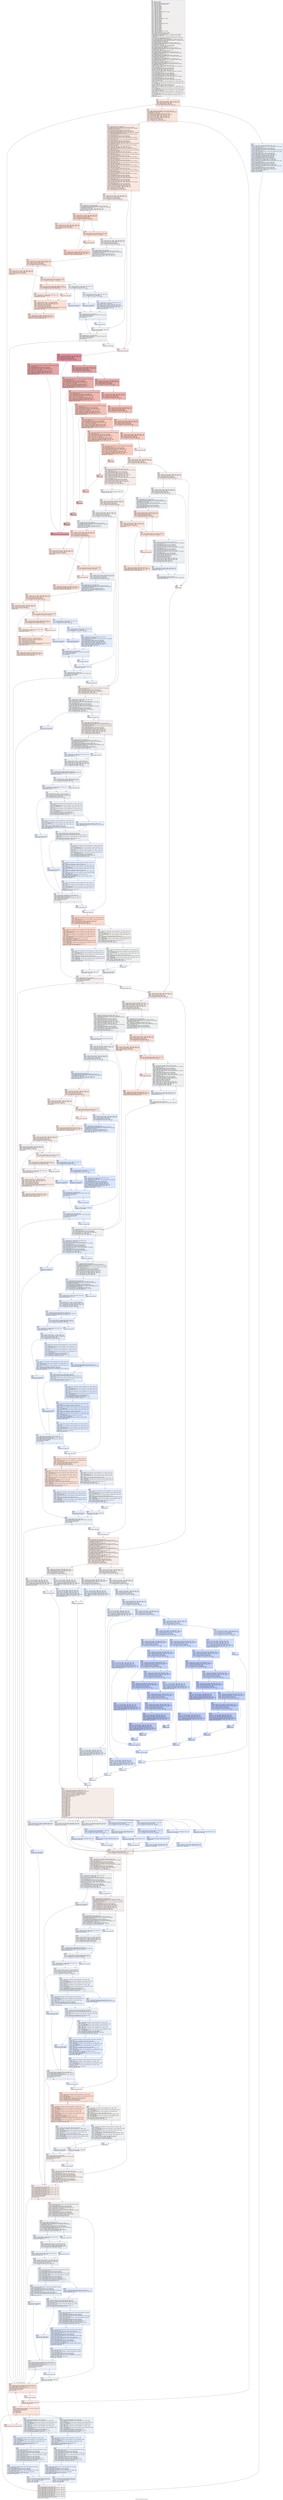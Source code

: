 digraph "CFG for 'printf_parse' function" {
	label="CFG for 'printf_parse' function";

	Node0x1b197d0 [shape=record,color="#3d50c3ff", style=filled, fillcolor="#e0dbd870",label="{%3:\l  %4 = alloca i32, align 4\l  %5 = alloca i8*, align 8\l  %6 = alloca %struct.char_directives*, align 8\l  %7 = alloca %struct.arguments*, align 8\l  %8 = alloca i8*, align 8\l  %9 = alloca i64, align 8\l  %10 = alloca i64, align 8\l  %11 = alloca i64, align 8\l  %12 = alloca i64, align 8\l  %13 = alloca i64, align 8\l  %14 = alloca i8, align 1\l  %15 = alloca i64, align 8\l  %16 = alloca %struct.char_directive*, align 8\l  %17 = alloca i8*, align 8\l  %18 = alloca i64, align 8\l  %19 = alloca i32, align 4\l  %20 = alloca i8*, align 8\l  %21 = alloca i64, align 8\l  %22 = alloca i64, align 8\l  %23 = alloca i64, align 8\l  %24 = alloca %struct.argument*, align 8\l  %25 = alloca i64, align 8\l  %26 = alloca i8*, align 8\l  %27 = alloca i64, align 8\l  %28 = alloca i64, align 8\l  %29 = alloca i64, align 8\l  %30 = alloca %struct.argument*, align 8\l  %31 = alloca i64, align 8\l  %32 = alloca i32, align 4\l  %33 = alloca i32, align 4\l  %34 = alloca i32, align 4\l  %35 = alloca i32, align 4\l  %36 = alloca i32, align 4\l  %37 = alloca i64, align 8\l  %38 = alloca i64, align 8\l  %39 = alloca %struct.argument*, align 8\l  %40 = alloca i64, align 8\l  %41 = alloca %struct.char_directive*, align 8\l  store i8* %0, i8** %5, align 8, !tbaa !1732\l  call void @llvm.dbg.declare(metadata i8** %5, metadata !1656, metadata\l... !DIExpression()), !dbg !1736\l  store %struct.char_directives* %1, %struct.char_directives** %6, align 8,\l... !tbaa !1732\l  call void @llvm.dbg.declare(metadata %struct.char_directives** %6, metadata\l... !1657, metadata !DIExpression()), !dbg !1737\l  store %struct.arguments* %2, %struct.arguments** %7, align 8, !tbaa !1732\l  call void @llvm.dbg.declare(metadata %struct.arguments** %7, metadata !1658,\l... metadata !DIExpression()), !dbg !1738\l  %42 = bitcast i8** %8 to i8*, !dbg !1739\l  call void @llvm.lifetime.start.p0i8(i64 8, i8* %42) #23, !dbg !1739\l  call void @llvm.dbg.declare(metadata i8** %8, metadata !1659, metadata\l... !DIExpression()), !dbg !1740\l  %43 = load i8*, i8** %5, align 8, !dbg !1741, !tbaa !1732\l  store i8* %43, i8** %8, align 8, !dbg !1740, !tbaa !1732\l  %44 = bitcast i64* %9 to i8*, !dbg !1742\l  call void @llvm.lifetime.start.p0i8(i64 8, i8* %44) #23, !dbg !1742\l  call void @llvm.dbg.declare(metadata i64* %9, metadata !1660, metadata\l... !DIExpression()), !dbg !1743\l  store i64 0, i64* %9, align 8, !dbg !1743, !tbaa !1744\l  %45 = bitcast i64* %10 to i8*, !dbg !1746\l  call void @llvm.lifetime.start.p0i8(i64 8, i8* %45) #23, !dbg !1746\l  call void @llvm.dbg.declare(metadata i64* %10, metadata !1661, metadata\l... !DIExpression()), !dbg !1747\l  %46 = bitcast i64* %11 to i8*, !dbg !1748\l  call void @llvm.lifetime.start.p0i8(i64 8, i8* %46) #23, !dbg !1748\l  call void @llvm.dbg.declare(metadata i64* %11, metadata !1662, metadata\l... !DIExpression()), !dbg !1749\l  %47 = bitcast i64* %12 to i8*, !dbg !1750\l  call void @llvm.lifetime.start.p0i8(i64 8, i8* %47) #23, !dbg !1750\l  call void @llvm.dbg.declare(metadata i64* %12, metadata !1663, metadata\l... !DIExpression()), !dbg !1751\l  store i64 0, i64* %12, align 8, !dbg !1751, !tbaa !1744\l  %48 = bitcast i64* %13 to i8*, !dbg !1752\l  call void @llvm.lifetime.start.p0i8(i64 8, i8* %48) #23, !dbg !1752\l  call void @llvm.dbg.declare(metadata i64* %13, metadata !1664, metadata\l... !DIExpression()), !dbg !1753\l  store i64 0, i64* %13, align 8, !dbg !1753, !tbaa !1744\l  %49 = load %struct.char_directives*, %struct.char_directives** %6, align 8,\l... !dbg !1754, !tbaa !1732\l  %50 = getelementptr inbounds %struct.char_directives,\l... %struct.char_directives* %49, i32 0, i32 0, !dbg !1755\l  store i64 0, i64* %50, align 8, !dbg !1756, !tbaa !1757\l  store i64 7, i64* %10, align 8, !dbg !1759, !tbaa !1744\l  %51 = load %struct.char_directives*, %struct.char_directives** %6, align 8,\l... !dbg !1760, !tbaa !1732\l  %52 = getelementptr inbounds %struct.char_directives,\l... %struct.char_directives* %51, i32 0, i32 4, !dbg !1761\l  %53 = getelementptr inbounds [7 x %struct.char_directive], [7 x\l... %struct.char_directive]* %52, i64 0, i64 0, !dbg !1760\l  %54 = load %struct.char_directives*, %struct.char_directives** %6, align 8,\l... !dbg !1762, !tbaa !1732\l  %55 = getelementptr inbounds %struct.char_directives,\l... %struct.char_directives* %54, i32 0, i32 1, !dbg !1763\l  store %struct.char_directive* %53, %struct.char_directive** %55, align 8,\l... !dbg !1764, !tbaa !1765\l  %56 = load %struct.arguments*, %struct.arguments** %7, align 8, !dbg !1766,\l... !tbaa !1732\l  %57 = getelementptr inbounds %struct.arguments, %struct.arguments* %56, i32\l... 0, i32 0, !dbg !1767\l  store i64 0, i64* %57, align 16, !dbg !1768, !tbaa !1769\l  store i64 7, i64* %11, align 8, !dbg !1771, !tbaa !1744\l  %58 = load %struct.arguments*, %struct.arguments** %7, align 8, !dbg !1772,\l... !tbaa !1732\l  %59 = getelementptr inbounds %struct.arguments, %struct.arguments* %58, i32\l... 0, i32 2, !dbg !1773\l  %60 = getelementptr inbounds [7 x %struct.argument], [7 x %struct.argument]*\l... %59, i64 0, i64 0, !dbg !1772\l  %61 = load %struct.arguments*, %struct.arguments** %7, align 8, !dbg !1774,\l... !tbaa !1732\l  %62 = getelementptr inbounds %struct.arguments, %struct.arguments* %61, i32\l... 0, i32 1, !dbg !1775\l  store %struct.argument* %60, %struct.argument** %62, align 8, !dbg !1776,\l... !tbaa !1777\l  br label %63, !dbg !1778\l}"];
	Node0x1b197d0 -> Node0x1ac68d0;
	Node0x1ac68d0 [shape=record,color="#3d50c3ff", style=filled, fillcolor="#f5c1a970",label="{%63:\l63:                                               \l  %64 = load i8*, i8** %8, align 8, !dbg !1779, !tbaa !1732\l  %65 = load i8, i8* %64, align 1, !dbg !1780, !tbaa !1781\l  %66 = sext i8 %65 to i32, !dbg !1780\l  %67 = icmp ne i32 %66, 0, !dbg !1782\l  br i1 %67, label %68, label %1432, !dbg !1778\l|{<s0>T|<s1>F}}"];
	Node0x1ac68d0:s0 -> Node0x1ac6920;
	Node0x1ac68d0:s1 -> Node0x1b20ba0;
	Node0x1ac6920 [shape=record,color="#3d50c3ff", style=filled, fillcolor="#f5c1a970",label="{%68:\l68:                                               \l  call void @llvm.lifetime.start.p0i8(i64 1, i8* %14) #23, !dbg !1783\l  call void @llvm.dbg.declare(metadata i8* %14, metadata !1665, metadata\l... !DIExpression()), !dbg !1784\l  %69 = load i8*, i8** %8, align 8, !dbg !1785, !tbaa !1732\l  %70 = getelementptr inbounds i8, i8* %69, i32 1, !dbg !1785\l  store i8* %70, i8** %8, align 8, !dbg !1785, !tbaa !1732\l  %71 = load i8, i8* %69, align 1, !dbg !1786, !tbaa !1781\l  store i8 %71, i8* %14, align 1, !dbg !1784, !tbaa !1781\l  %72 = load i8, i8* %14, align 1, !dbg !1787, !tbaa !1781\l  %73 = sext i8 %72 to i32, !dbg !1787\l  %74 = icmp eq i32 %73, 37, !dbg !1788\l  br i1 %74, label %75, label %1428, !dbg !1789\l|{<s0>T|<s1>F}}"];
	Node0x1ac6920:s0 -> Node0x1ac6970;
	Node0x1ac6920:s1 -> Node0x1b20ab0;
	Node0x1ac6970 [shape=record,color="#3d50c3ff", style=filled, fillcolor="#f1ccb870",label="{%75:\l75:                                               \l  %76 = bitcast i64* %15 to i8*, !dbg !1790\l  call void @llvm.lifetime.start.p0i8(i64 8, i8* %76) #23, !dbg !1790\l  call void @llvm.dbg.declare(metadata i64* %15, metadata !1667, metadata\l... !DIExpression()), !dbg !1791\l  store i64 -1, i64* %15, align 8, !dbg !1791, !tbaa !1744\l  %77 = bitcast %struct.char_directive** %16 to i8*, !dbg !1792\l  call void @llvm.lifetime.start.p0i8(i64 8, i8* %77) #23, !dbg !1792\l  call void @llvm.dbg.declare(metadata %struct.char_directive** %16, metadata\l... !1670, metadata !DIExpression()), !dbg !1793\l  %78 = load %struct.char_directives*, %struct.char_directives** %6, align 8,\l... !dbg !1794, !tbaa !1732\l  %79 = getelementptr inbounds %struct.char_directives,\l... %struct.char_directives* %78, i32 0, i32 1, !dbg !1795\l  %80 = load %struct.char_directive*, %struct.char_directive** %79, align 8,\l... !dbg !1795, !tbaa !1765\l  %81 = load %struct.char_directives*, %struct.char_directives** %6, align 8,\l... !dbg !1796, !tbaa !1732\l  %82 = getelementptr inbounds %struct.char_directives,\l... %struct.char_directives* %81, i32 0, i32 0, !dbg !1797\l  %83 = load i64, i64* %82, align 8, !dbg !1797, !tbaa !1757\l  %84 = getelementptr inbounds %struct.char_directive, %struct.char_directive*\l... %80, i64 %83, !dbg !1794\l  store %struct.char_directive* %84, %struct.char_directive** %16, align 8,\l... !dbg !1793, !tbaa !1732\l  %85 = load i8*, i8** %8, align 8, !dbg !1798, !tbaa !1732\l  %86 = getelementptr inbounds i8, i8* %85, i64 -1, !dbg !1799\l  %87 = load %struct.char_directive*, %struct.char_directive** %16, align 8,\l... !dbg !1800, !tbaa !1732\l  %88 = getelementptr inbounds %struct.char_directive, %struct.char_directive*\l... %87, i32 0, i32 0, !dbg !1801\l  store i8* %86, i8** %88, align 8, !dbg !1802, !tbaa !1803\l  %89 = load %struct.char_directive*, %struct.char_directive** %16, align 8,\l... !dbg !1806, !tbaa !1732\l  %90 = getelementptr inbounds %struct.char_directive, %struct.char_directive*\l... %89, i32 0, i32 2, !dbg !1807\l  store i32 0, i32* %90, align 8, !dbg !1808, !tbaa !1809\l  %91 = load %struct.char_directive*, %struct.char_directive** %16, align 8,\l... !dbg !1810, !tbaa !1732\l  %92 = getelementptr inbounds %struct.char_directive, %struct.char_directive*\l... %91, i32 0, i32 3, !dbg !1811\l  store i8* null, i8** %92, align 8, !dbg !1812, !tbaa !1813\l  %93 = load %struct.char_directive*, %struct.char_directive** %16, align 8,\l... !dbg !1814, !tbaa !1732\l  %94 = getelementptr inbounds %struct.char_directive, %struct.char_directive*\l... %93, i32 0, i32 4, !dbg !1815\l  store i8* null, i8** %94, align 8, !dbg !1816, !tbaa !1817\l  %95 = load %struct.char_directive*, %struct.char_directive** %16, align 8,\l... !dbg !1818, !tbaa !1732\l  %96 = getelementptr inbounds %struct.char_directive, %struct.char_directive*\l... %95, i32 0, i32 5, !dbg !1819\l  store i64 -1, i64* %96, align 8, !dbg !1820, !tbaa !1821\l  %97 = load %struct.char_directive*, %struct.char_directive** %16, align 8,\l... !dbg !1822, !tbaa !1732\l  %98 = getelementptr inbounds %struct.char_directive, %struct.char_directive*\l... %97, i32 0, i32 6, !dbg !1823\l  store i8* null, i8** %98, align 8, !dbg !1824, !tbaa !1825\l  %99 = load %struct.char_directive*, %struct.char_directive** %16, align 8,\l... !dbg !1826, !tbaa !1732\l  %100 = getelementptr inbounds %struct.char_directive,\l... %struct.char_directive* %99, i32 0, i32 7, !dbg !1827\l  store i8* null, i8** %100, align 8, !dbg !1828, !tbaa !1829\l  %101 = load %struct.char_directive*, %struct.char_directive** %16, align 8,\l... !dbg !1830, !tbaa !1732\l  %102 = getelementptr inbounds %struct.char_directive,\l... %struct.char_directive* %101, i32 0, i32 8, !dbg !1831\l  store i64 -1, i64* %102, align 8, !dbg !1832, !tbaa !1833\l  %103 = load %struct.char_directive*, %struct.char_directive** %16, align 8,\l... !dbg !1834, !tbaa !1732\l  %104 = getelementptr inbounds %struct.char_directive,\l... %struct.char_directive* %103, i32 0, i32 10, !dbg !1835\l  store i64 -1, i64* %104, align 8, !dbg !1836, !tbaa !1837\l  %105 = load i8*, i8** %8, align 8, !dbg !1838, !tbaa !1732\l  %106 = load i8, i8* %105, align 1, !dbg !1839, !tbaa !1781\l  %107 = sext i8 %106 to i32, !dbg !1839\l  %108 = icmp sge i32 %107, 48, !dbg !1840\l  br i1 %108, label %109, label %193, !dbg !1841\l|{<s0>T|<s1>F}}"];
	Node0x1ac6970:s0 -> Node0x1ac69c0;
	Node0x1ac6970:s1 -> Node0x1b1a700;
	Node0x1ac69c0 [shape=record,color="#3d50c3ff", style=filled, fillcolor="#ead5c970",label="{%109:\l109:                                              \l  %110 = load i8*, i8** %8, align 8, !dbg !1842, !tbaa !1732\l  %111 = load i8, i8* %110, align 1, !dbg !1843, !tbaa !1781\l  %112 = sext i8 %111 to i32, !dbg !1843\l  %113 = icmp sle i32 %112, 57, !dbg !1844\l  br i1 %113, label %114, label %193, !dbg !1845\l|{<s0>T|<s1>F}}"];
	Node0x1ac69c0:s0 -> Node0x1ac6a10;
	Node0x1ac69c0:s1 -> Node0x1b1a700;
	Node0x1ac6a10 [shape=record,color="#3d50c3ff", style=filled, fillcolor="#e0dbd870",label="{%114:\l114:                                              \l  %115 = bitcast i8** %17 to i8*, !dbg !1846\l  call void @llvm.lifetime.start.p0i8(i64 8, i8* %115) #23, !dbg !1846\l  call void @llvm.dbg.declare(metadata i8** %17, metadata !1671, metadata\l... !DIExpression()), !dbg !1847\l  %116 = load i8*, i8** %8, align 8, !dbg !1848, !tbaa !1732\l  store i8* %116, i8** %17, align 8, !dbg !1850, !tbaa !1732\l  br label %117, !dbg !1851\l}"];
	Node0x1ac6a10 -> Node0x1ac6a60;
	Node0x1ac6a60 [shape=record,color="#3d50c3ff", style=filled, fillcolor="#f7ac8e70",label="{%117:\l117:                                              \l  %118 = load i8*, i8** %17, align 8, !dbg !1852, !tbaa !1732\l  %119 = load i8, i8* %118, align 1, !dbg !1854, !tbaa !1781\l  %120 = sext i8 %119 to i32, !dbg !1854\l  %121 = icmp sge i32 %120, 48, !dbg !1855\l  br i1 %121, label %122, label %127, !dbg !1856\l|{<s0>T|<s1>F}}"];
	Node0x1ac6a60:s0 -> Node0x1ac6ab0;
	Node0x1ac6a60:s1 -> Node0x1ac6b00;
	Node0x1ac6ab0 [shape=record,color="#3d50c3ff", style=filled, fillcolor="#f7b99e70",label="{%122:\l122:                                              \l  %123 = load i8*, i8** %17, align 8, !dbg !1857, !tbaa !1732\l  %124 = load i8, i8* %123, align 1, !dbg !1858, !tbaa !1781\l  %125 = sext i8 %124 to i32, !dbg !1858\l  %126 = icmp sle i32 %125, 57, !dbg !1859\l  br label %127\l}"];
	Node0x1ac6ab0 -> Node0x1ac6b00;
	Node0x1ac6b00 [shape=record,color="#3d50c3ff", style=filled, fillcolor="#f7ac8e70",label="{%127:\l127:                                              \l  %128 = phi i1 [ false, %117 ], [ %126, %122 ], !dbg !1860\l  br i1 %128, label %129, label %133, !dbg !1861\l|{<s0>T|<s1>F}}"];
	Node0x1ac6b00:s0 -> Node0x1ac6b50;
	Node0x1ac6b00:s1 -> Node0x1ac6bf0;
	Node0x1ac6b50 [shape=record,color="#3d50c3ff", style=filled, fillcolor="#f7ac8e70",label="{%129:\l129:                                              \l  br label %130, !dbg !1861\l}"];
	Node0x1ac6b50 -> Node0x1ac6ba0;
	Node0x1ac6ba0 [shape=record,color="#3d50c3ff", style=filled, fillcolor="#f7ac8e70",label="{%130:\l130:                                              \l  %131 = load i8*, i8** %17, align 8, !dbg !1862, !tbaa !1732\l  %132 = getelementptr inbounds i8, i8* %131, i32 1, !dbg !1862\l  store i8* %132, i8** %17, align 8, !dbg !1862, !tbaa !1732\l  br label %117, !dbg !1863, !llvm.loop !1864\l}"];
	Node0x1ac6ba0 -> Node0x1ac6a60;
	Node0x1ac6bf0 [shape=record,color="#3d50c3ff", style=filled, fillcolor="#e0dbd870",label="{%133:\l133:                                              \l  %134 = load i8*, i8** %17, align 8, !dbg !1868, !tbaa !1732\l  %135 = load i8, i8* %134, align 1, !dbg !1869, !tbaa !1781\l  %136 = sext i8 %135 to i32, !dbg !1869\l  %137 = icmp eq i32 %136, 36, !dbg !1870\l  br i1 %137, label %138, label %188, !dbg !1871\l|{<s0>T|<s1>F}}"];
	Node0x1ac6bf0:s0 -> Node0x1ac6c40;
	Node0x1ac6bf0:s1 -> Node0x1b1a610;
	Node0x1ac6c40 [shape=record,color="#3d50c3ff", style=filled, fillcolor="#d9dce170",label="{%138:\l138:                                              \l  %139 = bitcast i64* %18 to i8*, !dbg !1872\l  call void @llvm.lifetime.start.p0i8(i64 8, i8* %139) #23, !dbg !1872\l  call void @llvm.dbg.declare(metadata i64* %18, metadata !1674, metadata\l... !DIExpression()), !dbg !1873\l  store i64 0, i64* %18, align 8, !dbg !1873, !tbaa !1744\l  %140 = load i8*, i8** %8, align 8, !dbg !1874, !tbaa !1732\l  store i8* %140, i8** %17, align 8, !dbg !1876, !tbaa !1732\l  br label %141, !dbg !1877\l}"];
	Node0x1ac6c40 -> Node0x1ac6c90;
	Node0x1ac6c90 [shape=record,color="#3d50c3ff", style=filled, fillcolor="#f7b99e70",label="{%141:\l141:                                              \l  %142 = load i8*, i8** %17, align 8, !dbg !1878, !tbaa !1732\l  %143 = load i8, i8* %142, align 1, !dbg !1880, !tbaa !1781\l  %144 = sext i8 %143 to i32, !dbg !1880\l  %145 = icmp sge i32 %144, 48, !dbg !1881\l  br i1 %145, label %146, label %151, !dbg !1882\l|{<s0>T|<s1>F}}"];
	Node0x1ac6c90:s0 -> Node0x1ac6ce0;
	Node0x1ac6c90:s1 -> Node0x1ac6d30;
	Node0x1ac6ce0 [shape=record,color="#3d50c3ff", style=filled, fillcolor="#f5c1a970",label="{%146:\l146:                                              \l  %147 = load i8*, i8** %17, align 8, !dbg !1883, !tbaa !1732\l  %148 = load i8, i8* %147, align 1, !dbg !1884, !tbaa !1781\l  %149 = sext i8 %148 to i32, !dbg !1884\l  %150 = icmp sle i32 %149, 57, !dbg !1885\l  br label %151\l}"];
	Node0x1ac6ce0 -> Node0x1ac6d30;
	Node0x1ac6d30 [shape=record,color="#3d50c3ff", style=filled, fillcolor="#f7b99e70",label="{%151:\l151:                                              \l  %152 = phi i1 [ false, %141 ], [ %150, %146 ], !dbg !1886\l  br i1 %152, label %153, label %171, !dbg !1887\l|{<s0>T|<s1>F}}"];
	Node0x1ac6d30:s0 -> Node0x1ac6d80;
	Node0x1ac6d30:s1 -> Node0x1b1a3e0;
	Node0x1ac6d80 [shape=record,color="#3d50c3ff", style=filled, fillcolor="#f7b99e70",label="{%153:\l153:                                              \l  %154 = load i64, i64* %18, align 8, !dbg !1888, !tbaa !1744\l  %155 = icmp ule i64 %154, 1844674407370955161, !dbg !1888\l  br i1 %155, label %156, label %159, !dbg !1888\l|{<s0>T|<s1>F}}"];
	Node0x1ac6d80:s0 -> Node0x1ac6dd0;
	Node0x1ac6d80:s1 -> Node0x1ac6e20;
	Node0x1ac6dd0 [shape=record,color="#3d50c3ff", style=filled, fillcolor="#f4c5ad70",label="{%156:\l156:                                              \l  %157 = load i64, i64* %18, align 8, !dbg !1888, !tbaa !1744\l  %158 = mul i64 %157, 10, !dbg !1888\l  br label %160, !dbg !1888\l}"];
	Node0x1ac6dd0 -> Node0x1ac6e70;
	Node0x1ac6e20 [shape=record,color="#3d50c3ff", style=filled, fillcolor="#f4c5ad70",label="{%159:\l159:                                              \l  br label %160, !dbg !1888\l}"];
	Node0x1ac6e20 -> Node0x1ac6e70;
	Node0x1ac6e70 [shape=record,color="#3d50c3ff", style=filled, fillcolor="#f7b99e70",label="{%160:\l160:                                              \l  %161 = phi i64 [ %158, %156 ], [ -1, %159 ], !dbg !1888\l  %162 = load i8*, i8** %17, align 8, !dbg !1889, !tbaa !1732\l  %163 = load i8, i8* %162, align 1, !dbg !1890, !tbaa !1781\l  %164 = sext i8 %163 to i32, !dbg !1890\l  %165 = sub nsw i32 %164, 48, !dbg !1891\l  %166 = sext i32 %165 to i64, !dbg !1890\l  %167 = call i64 @xsum(i64 noundef %161, i64 noundef %166) #24, !dbg !1892\l  store i64 %167, i64* %18, align 8, !dbg !1893, !tbaa !1744\l  br label %168, !dbg !1894\l}"];
	Node0x1ac6e70 -> Node0x1b1a390;
	Node0x1b1a390 [shape=record,color="#3d50c3ff", style=filled, fillcolor="#f7b99e70",label="{%168:\l168:                                              \l  %169 = load i8*, i8** %17, align 8, !dbg !1895, !tbaa !1732\l  %170 = getelementptr inbounds i8, i8* %169, i32 1, !dbg !1895\l  store i8* %170, i8** %17, align 8, !dbg !1895, !tbaa !1732\l  br label %141, !dbg !1896, !llvm.loop !1897\l}"];
	Node0x1b1a390 -> Node0x1ac6c90;
	Node0x1b1a3e0 [shape=record,color="#3d50c3ff", style=filled, fillcolor="#d9dce170",label="{%171:\l171:                                              \l  %172 = load i64, i64* %18, align 8, !dbg !1899, !tbaa !1744\l  %173 = icmp eq i64 %172, 0, !dbg !1901\l  br i1 %173, label %174, label %175, !dbg !1902\l|{<s0>T|<s1>F}}"];
	Node0x1b1a3e0:s0 -> Node0x1b1a430;
	Node0x1b1a3e0:s1 -> Node0x1b1a480;
	Node0x1b1a430 [shape=record,color="#3d50c3ff", style=filled, fillcolor="#c7d7f070",label="{%174:\l174:                                              \l  store i32 10, i32* %19, align 4\l  br label %184, !dbg !1903\l}"];
	Node0x1b1a430 -> Node0x1b1a570;
	Node0x1b1a480 [shape=record,color="#3d50c3ff", style=filled, fillcolor="#d1dae970",label="{%175:\l175:                                              \l  %176 = load i64, i64* %18, align 8, !dbg !1904, !tbaa !1744\l  %177 = icmp eq i64 %176, -1, !dbg !1904\l  br i1 %177, label %178, label %179, !dbg !1906\l|{<s0>T|<s1>F}}"];
	Node0x1b1a480:s0 -> Node0x1b1a4d0;
	Node0x1b1a480:s1 -> Node0x1b1a520;
	Node0x1b1a4d0 [shape=record,color="#3d50c3ff", style=filled, fillcolor="#c1d4f470",label="{%178:\l178:                                              \l  store i32 10, i32* %19, align 4\l  br label %184, !dbg !1907\l}"];
	Node0x1b1a4d0 -> Node0x1b1a570;
	Node0x1b1a520 [shape=record,color="#3d50c3ff", style=filled, fillcolor="#cbd8ee70",label="{%179:\l179:                                              \l  %180 = load i64, i64* %18, align 8, !dbg !1908, !tbaa !1744\l  %181 = sub i64 %180, 1, !dbg !1909\l  store i64 %181, i64* %15, align 8, !dbg !1910, !tbaa !1744\l  %182 = load i8*, i8** %17, align 8, !dbg !1911, !tbaa !1732\l  %183 = getelementptr inbounds i8, i8* %182, i64 1, !dbg !1912\l  store i8* %183, i8** %8, align 8, !dbg !1913, !tbaa !1732\l  store i32 0, i32* %19, align 4, !dbg !1914\l  br label %184, !dbg !1914\l}"];
	Node0x1b1a520 -> Node0x1b1a570;
	Node0x1b1a570 [shape=record,color="#3d50c3ff", style=filled, fillcolor="#d9dce170",label="{%184:\l184:                                              \l  %185 = bitcast i64* %18 to i8*, !dbg !1914\l  call void @llvm.lifetime.end.p0i8(i64 8, i8* %185) #23, !dbg !1914\l  %186 = load i32, i32* %19, align 4\l  switch i32 %186, label %189 [\l    i32 0, label %187\l  ]\l|{<s0>def|<s1>0}}"];
	Node0x1b1a570:s0 -> Node0x1b1a660;
	Node0x1b1a570:s1 -> Node0x1b1a5c0;
	Node0x1b1a5c0 [shape=record,color="#3d50c3ff", style=filled, fillcolor="#cedaeb70",label="{%187:\l187:                                              \l  br label %188, !dbg !1915\l}"];
	Node0x1b1a5c0 -> Node0x1b1a610;
	Node0x1b1a610 [shape=record,color="#3d50c3ff", style=filled, fillcolor="#dedcdb70",label="{%188:\l188:                                              \l  store i32 0, i32* %19, align 4, !dbg !1916\l  br label %189, !dbg !1916\l}"];
	Node0x1b1a610 -> Node0x1b1a660;
	Node0x1b1a660 [shape=record,color="#3d50c3ff", style=filled, fillcolor="#e0dbd870",label="{%189:\l189:                                              \l  %190 = bitcast i8** %17 to i8*, !dbg !1916\l  call void @llvm.lifetime.end.p0i8(i64 8, i8* %190) #23, !dbg !1916\l  %191 = load i32, i32* %19, align 4\l  switch i32 %191, label %1423 [\l    i32 0, label %192\l  ]\l|{<s0>def|<s1>0}}"];
	Node0x1b1a660:s0 -> Node0x1b20a10;
	Node0x1b1a660:s1 -> Node0x1b1a6b0;
	Node0x1b1a6b0 [shape=record,color="#3d50c3ff", style=filled, fillcolor="#d9dce170",label="{%192:\l192:                                              \l  br label %193, !dbg !1917\l}"];
	Node0x1b1a6b0 -> Node0x1b1a700;
	Node0x1b1a700 [shape=record,color="#3d50c3ff", style=filled, fillcolor="#efcebd70",label="{%193:\l193:                                              \l  br label %194, !dbg !1918\l}"];
	Node0x1b1a700 -> Node0x1b1a750;
	Node0x1b1a750 [shape=record,color="#b70d28ff", style=filled, fillcolor="#b70d2870",label="{%194:\l194:                                              \l  %195 = load i8*, i8** %8, align 8, !dbg !1919, !tbaa !1732\l  %196 = load i8, i8* %195, align 1, !dbg !1924, !tbaa !1781\l  %197 = sext i8 %196 to i32, !dbg !1924\l  %198 = icmp eq i32 %197, 39, !dbg !1925\l  br i1 %198, label %199, label %206, !dbg !1926\l|{<s0>T|<s1>F}}"];
	Node0x1b1a750:s0 -> Node0x1b1a7a0;
	Node0x1b1a750:s1 -> Node0x1b1a7f0;
	Node0x1b1a7a0 [shape=record,color="#3d50c3ff", style=filled, fillcolor="#c5333470",label="{%199:\l199:                                              \l  %200 = load %struct.char_directive*, %struct.char_directive** %16, align 8,\l... !dbg !1927, !tbaa !1732\l  %201 = getelementptr inbounds %struct.char_directive,\l... %struct.char_directive* %200, i32 0, i32 2, !dbg !1929\l  %202 = load i32, i32* %201, align 8, !dbg !1930, !tbaa !1809\l  %203 = or i32 %202, 1, !dbg !1930\l  store i32 %203, i32* %201, align 8, !dbg !1930, !tbaa !1809\l  %204 = load i8*, i8** %8, align 8, !dbg !1931, !tbaa !1732\l  %205 = getelementptr inbounds i8, i8* %204, i32 1, !dbg !1931\l  store i8* %205, i8** %8, align 8, !dbg !1931, !tbaa !1732\l  br label %285, !dbg !1932\l}"];
	Node0x1b1a7a0 -> Node0x1b1ade0;
	Node0x1b1a7f0 [shape=record,color="#3d50c3ff", style=filled, fillcolor="#c5333470",label="{%206:\l206:                                              \l  %207 = load i8*, i8** %8, align 8, !dbg !1933, !tbaa !1732\l  %208 = load i8, i8* %207, align 1, !dbg !1935, !tbaa !1781\l  %209 = sext i8 %208 to i32, !dbg !1935\l  %210 = icmp eq i32 %209, 45, !dbg !1936\l  br i1 %210, label %211, label %218, !dbg !1937\l|{<s0>T|<s1>F}}"];
	Node0x1b1a7f0:s0 -> Node0x1b1a840;
	Node0x1b1a7f0:s1 -> Node0x1b1a890;
	Node0x1b1a840 [shape=record,color="#3d50c3ff", style=filled, fillcolor="#d0473d70",label="{%211:\l211:                                              \l  %212 = load %struct.char_directive*, %struct.char_directive** %16, align 8,\l... !dbg !1938, !tbaa !1732\l  %213 = getelementptr inbounds %struct.char_directive,\l... %struct.char_directive* %212, i32 0, i32 2, !dbg !1940\l  %214 = load i32, i32* %213, align 8, !dbg !1941, !tbaa !1809\l  %215 = or i32 %214, 2, !dbg !1941\l  store i32 %215, i32* %213, align 8, !dbg !1941, !tbaa !1809\l  %216 = load i8*, i8** %8, align 8, !dbg !1942, !tbaa !1732\l  %217 = getelementptr inbounds i8, i8* %216, i32 1, !dbg !1942\l  store i8* %217, i8** %8, align 8, !dbg !1942, !tbaa !1732\l  br label %284, !dbg !1943\l}"];
	Node0x1b1a840 -> Node0x1b1ad90;
	Node0x1b1a890 [shape=record,color="#3d50c3ff", style=filled, fillcolor="#d0473d70",label="{%218:\l218:                                              \l  %219 = load i8*, i8** %8, align 8, !dbg !1944, !tbaa !1732\l  %220 = load i8, i8* %219, align 1, !dbg !1946, !tbaa !1781\l  %221 = sext i8 %220 to i32, !dbg !1946\l  %222 = icmp eq i32 %221, 43, !dbg !1947\l  br i1 %222, label %223, label %230, !dbg !1948\l|{<s0>T|<s1>F}}"];
	Node0x1b1a890:s0 -> Node0x1b1a8e0;
	Node0x1b1a890:s1 -> Node0x1b1a930;
	Node0x1b1a8e0 [shape=record,color="#3d50c3ff", style=filled, fillcolor="#dc5d4a70",label="{%223:\l223:                                              \l  %224 = load %struct.char_directive*, %struct.char_directive** %16, align 8,\l... !dbg !1949, !tbaa !1732\l  %225 = getelementptr inbounds %struct.char_directive,\l... %struct.char_directive* %224, i32 0, i32 2, !dbg !1951\l  %226 = load i32, i32* %225, align 8, !dbg !1952, !tbaa !1809\l  %227 = or i32 %226, 4, !dbg !1952\l  store i32 %227, i32* %225, align 8, !dbg !1952, !tbaa !1809\l  %228 = load i8*, i8** %8, align 8, !dbg !1953, !tbaa !1732\l  %229 = getelementptr inbounds i8, i8* %228, i32 1, !dbg !1953\l  store i8* %229, i8** %8, align 8, !dbg !1953, !tbaa !1732\l  br label %283, !dbg !1954\l}"];
	Node0x1b1a8e0 -> Node0x1b1ad40;
	Node0x1b1a930 [shape=record,color="#3d50c3ff", style=filled, fillcolor="#dc5d4a70",label="{%230:\l230:                                              \l  %231 = load i8*, i8** %8, align 8, !dbg !1955, !tbaa !1732\l  %232 = load i8, i8* %231, align 1, !dbg !1957, !tbaa !1781\l  %233 = sext i8 %232 to i32, !dbg !1957\l  %234 = icmp eq i32 %233, 32, !dbg !1958\l  br i1 %234, label %235, label %242, !dbg !1959\l|{<s0>T|<s1>F}}"];
	Node0x1b1a930:s0 -> Node0x1b1a980;
	Node0x1b1a930:s1 -> Node0x1b1a9d0;
	Node0x1b1a980 [shape=record,color="#3d50c3ff", style=filled, fillcolor="#e5705870",label="{%235:\l235:                                              \l  %236 = load %struct.char_directive*, %struct.char_directive** %16, align 8,\l... !dbg !1960, !tbaa !1732\l  %237 = getelementptr inbounds %struct.char_directive,\l... %struct.char_directive* %236, i32 0, i32 2, !dbg !1962\l  %238 = load i32, i32* %237, align 8, !dbg !1963, !tbaa !1809\l  %239 = or i32 %238, 8, !dbg !1963\l  store i32 %239, i32* %237, align 8, !dbg !1963, !tbaa !1809\l  %240 = load i8*, i8** %8, align 8, !dbg !1964, !tbaa !1732\l  %241 = getelementptr inbounds i8, i8* %240, i32 1, !dbg !1964\l  store i8* %241, i8** %8, align 8, !dbg !1964, !tbaa !1732\l  br label %282, !dbg !1965\l}"];
	Node0x1b1a980 -> Node0x1b1acf0;
	Node0x1b1a9d0 [shape=record,color="#3d50c3ff", style=filled, fillcolor="#e5705870",label="{%242:\l242:                                              \l  %243 = load i8*, i8** %8, align 8, !dbg !1966, !tbaa !1732\l  %244 = load i8, i8* %243, align 1, !dbg !1968, !tbaa !1781\l  %245 = sext i8 %244 to i32, !dbg !1968\l  %246 = icmp eq i32 %245, 35, !dbg !1969\l  br i1 %246, label %247, label %254, !dbg !1970\l|{<s0>T|<s1>F}}"];
	Node0x1b1a9d0:s0 -> Node0x1b1aa20;
	Node0x1b1a9d0:s1 -> Node0x1b1aa70;
	Node0x1b1aa20 [shape=record,color="#3d50c3ff", style=filled, fillcolor="#ed836670",label="{%247:\l247:                                              \l  %248 = load %struct.char_directive*, %struct.char_directive** %16, align 8,\l... !dbg !1971, !tbaa !1732\l  %249 = getelementptr inbounds %struct.char_directive,\l... %struct.char_directive* %248, i32 0, i32 2, !dbg !1973\l  %250 = load i32, i32* %249, align 8, !dbg !1974, !tbaa !1809\l  %251 = or i32 %250, 16, !dbg !1974\l  store i32 %251, i32* %249, align 8, !dbg !1974, !tbaa !1809\l  %252 = load i8*, i8** %8, align 8, !dbg !1975, !tbaa !1732\l  %253 = getelementptr inbounds i8, i8* %252, i32 1, !dbg !1975\l  store i8* %253, i8** %8, align 8, !dbg !1975, !tbaa !1732\l  br label %281, !dbg !1976\l}"];
	Node0x1b1aa20 -> Node0x1b1aca0;
	Node0x1b1aa70 [shape=record,color="#3d50c3ff", style=filled, fillcolor="#ed836670",label="{%254:\l254:                                              \l  %255 = load i8*, i8** %8, align 8, !dbg !1977, !tbaa !1732\l  %256 = load i8, i8* %255, align 1, !dbg !1979, !tbaa !1781\l  %257 = sext i8 %256 to i32, !dbg !1979\l  %258 = icmp eq i32 %257, 48, !dbg !1980\l  br i1 %258, label %259, label %266, !dbg !1981\l|{<s0>T|<s1>F}}"];
	Node0x1b1aa70:s0 -> Node0x1b1aac0;
	Node0x1b1aa70:s1 -> Node0x1b1ab10;
	Node0x1b1aac0 [shape=record,color="#3d50c3ff", style=filled, fillcolor="#f2907270",label="{%259:\l259:                                              \l  %260 = load %struct.char_directive*, %struct.char_directive** %16, align 8,\l... !dbg !1982, !tbaa !1732\l  %261 = getelementptr inbounds %struct.char_directive,\l... %struct.char_directive* %260, i32 0, i32 2, !dbg !1984\l  %262 = load i32, i32* %261, align 8, !dbg !1985, !tbaa !1809\l  %263 = or i32 %262, 32, !dbg !1985\l  store i32 %263, i32* %261, align 8, !dbg !1985, !tbaa !1809\l  %264 = load i8*, i8** %8, align 8, !dbg !1986, !tbaa !1732\l  %265 = getelementptr inbounds i8, i8* %264, i32 1, !dbg !1986\l  store i8* %265, i8** %8, align 8, !dbg !1986, !tbaa !1732\l  br label %280, !dbg !1987\l}"];
	Node0x1b1aac0 -> Node0x1b1ac50;
	Node0x1b1ab10 [shape=record,color="#3d50c3ff", style=filled, fillcolor="#f2907270",label="{%266:\l266:                                              \l  %267 = load i8*, i8** %8, align 8, !dbg !1988, !tbaa !1732\l  %268 = load i8, i8* %267, align 1, !dbg !1990, !tbaa !1781\l  %269 = sext i8 %268 to i32, !dbg !1990\l  %270 = icmp eq i32 %269, 73, !dbg !1991\l  br i1 %270, label %271, label %278, !dbg !1992\l|{<s0>T|<s1>F}}"];
	Node0x1b1ab10:s0 -> Node0x1b1ab60;
	Node0x1b1ab10:s1 -> Node0x1b1abb0;
	Node0x1b1ab60 [shape=record,color="#3d50c3ff", style=filled, fillcolor="#f2907270",label="{%271:\l271:                                              \l  %272 = load %struct.char_directive*, %struct.char_directive** %16, align 8,\l... !dbg !1993, !tbaa !1732\l  %273 = getelementptr inbounds %struct.char_directive,\l... %struct.char_directive* %272, i32 0, i32 2, !dbg !1995\l  %274 = load i32, i32* %273, align 8, !dbg !1996, !tbaa !1809\l  %275 = or i32 %274, 64, !dbg !1996\l  store i32 %275, i32* %273, align 8, !dbg !1996, !tbaa !1809\l  %276 = load i8*, i8** %8, align 8, !dbg !1997, !tbaa !1732\l  %277 = getelementptr inbounds i8, i8* %276, i32 1, !dbg !1997\l  store i8* %277, i8** %8, align 8, !dbg !1997, !tbaa !1732\l  br label %279, !dbg !1998\l}"];
	Node0x1b1ab60 -> Node0x1b1ac00;
	Node0x1b1abb0 [shape=record,color="#3d50c3ff", style=filled, fillcolor="#efcebd70",label="{%278:\l278:                                              \l  br label %286, !dbg !1999\l}"];
	Node0x1b1abb0 -> Node0x1b1ae30;
	Node0x1b1ac00 [shape=record,color="#3d50c3ff", style=filled, fillcolor="#f2907270",label="{%279:\l279:                                              \l  br label %280\l}"];
	Node0x1b1ac00 -> Node0x1b1ac50;
	Node0x1b1ac50 [shape=record,color="#3d50c3ff", style=filled, fillcolor="#ed836670",label="{%280:\l280:                                              \l  br label %281\l}"];
	Node0x1b1ac50 -> Node0x1b1aca0;
	Node0x1b1aca0 [shape=record,color="#3d50c3ff", style=filled, fillcolor="#e5705870",label="{%281:\l281:                                              \l  br label %282\l}"];
	Node0x1b1aca0 -> Node0x1b1acf0;
	Node0x1b1acf0 [shape=record,color="#3d50c3ff", style=filled, fillcolor="#dc5d4a70",label="{%282:\l282:                                              \l  br label %283\l}"];
	Node0x1b1acf0 -> Node0x1b1ad40;
	Node0x1b1ad40 [shape=record,color="#3d50c3ff", style=filled, fillcolor="#d0473d70",label="{%283:\l283:                                              \l  br label %284\l}"];
	Node0x1b1ad40 -> Node0x1b1ad90;
	Node0x1b1ad90 [shape=record,color="#3d50c3ff", style=filled, fillcolor="#c5333470",label="{%284:\l284:                                              \l  br label %285\l}"];
	Node0x1b1ad90 -> Node0x1b1ade0;
	Node0x1b1ade0 [shape=record,color="#b70d28ff", style=filled, fillcolor="#b70d2870",label="{%285:\l285:                                              \l  br label %194, !dbg !2000, !llvm.loop !2001\l}"];
	Node0x1b1ade0 -> Node0x1b1a750;
	Node0x1b1ae30 [shape=record,color="#3d50c3ff", style=filled, fillcolor="#efcebd70",label="{%286:\l286:                                              \l  %287 = load i8*, i8** %8, align 8, !dbg !2004, !tbaa !1732\l  %288 = load i8, i8* %287, align 1, !dbg !2005, !tbaa !1781\l  %289 = sext i8 %288 to i32, !dbg !2005\l  %290 = icmp eq i32 %289, 42, !dbg !2006\l  br i1 %290, label %291, label %548, !dbg !2007\l|{<s0>T|<s1>F}}"];
	Node0x1b1ae30:s0 -> Node0x1b1ae80;
	Node0x1b1ae30:s1 -> Node0x1b1c320;
	Node0x1b1ae80 [shape=record,color="#3d50c3ff", style=filled, fillcolor="#e8d6cc70",label="{%291:\l291:                                              \l  %292 = load i8*, i8** %8, align 8, !dbg !2008, !tbaa !1732\l  %293 = load %struct.char_directive*, %struct.char_directive** %16, align 8,\l... !dbg !2009, !tbaa !1732\l  %294 = getelementptr inbounds %struct.char_directive,\l... %struct.char_directive* %293, i32 0, i32 3, !dbg !2010\l  store i8* %292, i8** %294, align 8, !dbg !2011, !tbaa !1813\l  %295 = load i8*, i8** %8, align 8, !dbg !2012, !tbaa !1732\l  %296 = getelementptr inbounds i8, i8* %295, i32 1, !dbg !2012\l  store i8* %296, i8** %8, align 8, !dbg !2012, !tbaa !1732\l  %297 = load i8*, i8** %8, align 8, !dbg !2013, !tbaa !1732\l  %298 = load %struct.char_directive*, %struct.char_directive** %16, align 8,\l... !dbg !2014, !tbaa !1732\l  %299 = getelementptr inbounds %struct.char_directive,\l... %struct.char_directive* %298, i32 0, i32 4, !dbg !2015\l  store i8* %297, i8** %299, align 8, !dbg !2016, !tbaa !1817\l  %300 = load i64, i64* %12, align 8, !dbg !2017, !tbaa !1744\l  %301 = icmp ult i64 %300, 1, !dbg !2019\l  br i1 %301, label %302, label %303, !dbg !2020\l|{<s0>T|<s1>F}}"];
	Node0x1b1ae80:s0 -> Node0x1b1aed0;
	Node0x1b1ae80:s1 -> Node0x1b1af20;
	Node0x1b1aed0 [shape=record,color="#3d50c3ff", style=filled, fillcolor="#e0dbd870",label="{%302:\l302:                                              \l  store i64 1, i64* %12, align 8, !dbg !2021, !tbaa !1744\l  br label %303, !dbg !2022\l}"];
	Node0x1b1aed0 -> Node0x1b1af20;
	Node0x1b1af20 [shape=record,color="#3d50c3ff", style=filled, fillcolor="#e8d6cc70",label="{%303:\l303:                                              \l  %304 = load i8*, i8** %8, align 8, !dbg !2023, !tbaa !1732\l  %305 = load i8, i8* %304, align 1, !dbg !2024, !tbaa !1781\l  %306 = sext i8 %305 to i32, !dbg !2024\l  %307 = icmp sge i32 %306, 48, !dbg !2025\l  br i1 %307, label %308, label %394, !dbg !2026\l|{<s0>T|<s1>F}}"];
	Node0x1b1af20:s0 -> Node0x1b1af70;
	Node0x1b1af20:s1 -> Node0x1b1b7e0;
	Node0x1b1af70 [shape=record,color="#3d50c3ff", style=filled, fillcolor="#e0dbd870",label="{%308:\l308:                                              \l  %309 = load i8*, i8** %8, align 8, !dbg !2027, !tbaa !1732\l  %310 = load i8, i8* %309, align 1, !dbg !2028, !tbaa !1781\l  %311 = sext i8 %310 to i32, !dbg !2028\l  %312 = icmp sle i32 %311, 57, !dbg !2029\l  br i1 %312, label %313, label %394, !dbg !2030\l|{<s0>T|<s1>F}}"];
	Node0x1b1af70:s0 -> Node0x1b1afc0;
	Node0x1b1af70:s1 -> Node0x1b1b7e0;
	Node0x1b1afc0 [shape=record,color="#3d50c3ff", style=filled, fillcolor="#d6dce470",label="{%313:\l313:                                              \l  %314 = bitcast i8** %20 to i8*, !dbg !2031\l  call void @llvm.lifetime.start.p0i8(i64 8, i8* %314) #23, !dbg !2031\l  call void @llvm.dbg.declare(metadata i8** %20, metadata !1677, metadata\l... !DIExpression()), !dbg !2032\l  %315 = load i8*, i8** %8, align 8, !dbg !2033, !tbaa !1732\l  store i8* %315, i8** %20, align 8, !dbg !2035, !tbaa !1732\l  br label %316, !dbg !2036\l}"];
	Node0x1b1afc0 -> Node0x1b1b010;
	Node0x1b1b010 [shape=record,color="#3d50c3ff", style=filled, fillcolor="#f7b99e70",label="{%316:\l316:                                              \l  %317 = load i8*, i8** %20, align 8, !dbg !2037, !tbaa !1732\l  %318 = load i8, i8* %317, align 1, !dbg !2039, !tbaa !1781\l  %319 = sext i8 %318 to i32, !dbg !2039\l  %320 = icmp sge i32 %319, 48, !dbg !2040\l  br i1 %320, label %321, label %326, !dbg !2041\l|{<s0>T|<s1>F}}"];
	Node0x1b1b010:s0 -> Node0x1b1b060;
	Node0x1b1b010:s1 -> Node0x1b1b0b0;
	Node0x1b1b060 [shape=record,color="#3d50c3ff", style=filled, fillcolor="#f4c5ad70",label="{%321:\l321:                                              \l  %322 = load i8*, i8** %20, align 8, !dbg !2042, !tbaa !1732\l  %323 = load i8, i8* %322, align 1, !dbg !2043, !tbaa !1781\l  %324 = sext i8 %323 to i32, !dbg !2043\l  %325 = icmp sle i32 %324, 57, !dbg !2044\l  br label %326\l}"];
	Node0x1b1b060 -> Node0x1b1b0b0;
	Node0x1b1b0b0 [shape=record,color="#3d50c3ff", style=filled, fillcolor="#f7b99e70",label="{%326:\l326:                                              \l  %327 = phi i1 [ false, %316 ], [ %325, %321 ], !dbg !2045\l  br i1 %327, label %328, label %332, !dbg !2046\l|{<s0>T|<s1>F}}"];
	Node0x1b1b0b0:s0 -> Node0x1b1b100;
	Node0x1b1b0b0:s1 -> Node0x1b1b1a0;
	Node0x1b1b100 [shape=record,color="#3d50c3ff", style=filled, fillcolor="#f7bca170",label="{%328:\l328:                                              \l  br label %329, !dbg !2046\l}"];
	Node0x1b1b100 -> Node0x1b1b150;
	Node0x1b1b150 [shape=record,color="#3d50c3ff", style=filled, fillcolor="#f7bca170",label="{%329:\l329:                                              \l  %330 = load i8*, i8** %20, align 8, !dbg !2047, !tbaa !1732\l  %331 = getelementptr inbounds i8, i8* %330, i32 1, !dbg !2047\l  store i8* %331, i8** %20, align 8, !dbg !2047, !tbaa !1732\l  br label %316, !dbg !2048, !llvm.loop !2049\l}"];
	Node0x1b1b150 -> Node0x1b1b010;
	Node0x1b1b1a0 [shape=record,color="#3d50c3ff", style=filled, fillcolor="#d6dce470",label="{%332:\l332:                                              \l  %333 = load i8*, i8** %20, align 8, !dbg !2051, !tbaa !1732\l  %334 = load i8, i8* %333, align 1, !dbg !2052, !tbaa !1781\l  %335 = sext i8 %334 to i32, !dbg !2052\l  %336 = icmp eq i32 %335, 36, !dbg !2053\l  br i1 %336, label %337, label %389, !dbg !2054\l|{<s0>T|<s1>F}}"];
	Node0x1b1b1a0:s0 -> Node0x1b1b1f0;
	Node0x1b1b1a0:s1 -> Node0x1b1b6f0;
	Node0x1b1b1f0 [shape=record,color="#3d50c3ff", style=filled, fillcolor="#cbd8ee70",label="{%337:\l337:                                              \l  %338 = bitcast i64* %21 to i8*, !dbg !2055\l  call void @llvm.lifetime.start.p0i8(i64 8, i8* %338) #23, !dbg !2055\l  call void @llvm.dbg.declare(metadata i64* %21, metadata !1682, metadata\l... !DIExpression()), !dbg !2056\l  store i64 0, i64* %21, align 8, !dbg !2056, !tbaa !1744\l  %339 = load i8*, i8** %8, align 8, !dbg !2057, !tbaa !1732\l  store i8* %339, i8** %20, align 8, !dbg !2059, !tbaa !1732\l  br label %340, !dbg !2060\l}"];
	Node0x1b1b1f0 -> Node0x1b1b240;
	Node0x1b1b240 [shape=record,color="#3d50c3ff", style=filled, fillcolor="#f4c5ad70",label="{%340:\l340:                                              \l  %341 = load i8*, i8** %20, align 8, !dbg !2061, !tbaa !1732\l  %342 = load i8, i8* %341, align 1, !dbg !2063, !tbaa !1781\l  %343 = sext i8 %342 to i32, !dbg !2063\l  %344 = icmp sge i32 %343, 48, !dbg !2064\l  br i1 %344, label %345, label %350, !dbg !2065\l|{<s0>T|<s1>F}}"];
	Node0x1b1b240:s0 -> Node0x1b1b290;
	Node0x1b1b240:s1 -> Node0x1b1b2e0;
	Node0x1b1b290 [shape=record,color="#3d50c3ff", style=filled, fillcolor="#efcebd70",label="{%345:\l345:                                              \l  %346 = load i8*, i8** %20, align 8, !dbg !2066, !tbaa !1732\l  %347 = load i8, i8* %346, align 1, !dbg !2067, !tbaa !1781\l  %348 = sext i8 %347 to i32, !dbg !2067\l  %349 = icmp sle i32 %348, 57, !dbg !2068\l  br label %350\l}"];
	Node0x1b1b290 -> Node0x1b1b2e0;
	Node0x1b1b2e0 [shape=record,color="#3d50c3ff", style=filled, fillcolor="#f4c5ad70",label="{%350:\l350:                                              \l  %351 = phi i1 [ false, %340 ], [ %349, %345 ], !dbg !2069\l  br i1 %351, label %352, label %370, !dbg !2070\l|{<s0>T|<s1>F}}"];
	Node0x1b1b2e0:s0 -> Node0x1b1b330;
	Node0x1b1b2e0:s1 -> Node0x1b1b4c0;
	Node0x1b1b330 [shape=record,color="#3d50c3ff", style=filled, fillcolor="#f4c5ad70",label="{%352:\l352:                                              \l  %353 = load i64, i64* %21, align 8, !dbg !2071, !tbaa !1744\l  %354 = icmp ule i64 %353, 1844674407370955161, !dbg !2071\l  br i1 %354, label %355, label %358, !dbg !2071\l|{<s0>T|<s1>F}}"];
	Node0x1b1b330:s0 -> Node0x1b1b380;
	Node0x1b1b330:s1 -> Node0x1b1b3d0;
	Node0x1b1b380 [shape=record,color="#3d50c3ff", style=filled, fillcolor="#efcebd70",label="{%355:\l355:                                              \l  %356 = load i64, i64* %21, align 8, !dbg !2071, !tbaa !1744\l  %357 = mul i64 %356, 10, !dbg !2071\l  br label %359, !dbg !2071\l}"];
	Node0x1b1b380 -> Node0x1b1b420;
	Node0x1b1b3d0 [shape=record,color="#3d50c3ff", style=filled, fillcolor="#efcebd70",label="{%358:\l358:                                              \l  br label %359, !dbg !2071\l}"];
	Node0x1b1b3d0 -> Node0x1b1b420;
	Node0x1b1b420 [shape=record,color="#3d50c3ff", style=filled, fillcolor="#f4c5ad70",label="{%359:\l359:                                              \l  %360 = phi i64 [ %357, %355 ], [ -1, %358 ], !dbg !2071\l  %361 = load i8*, i8** %20, align 8, !dbg !2072, !tbaa !1732\l  %362 = load i8, i8* %361, align 1, !dbg !2073, !tbaa !1781\l  %363 = sext i8 %362 to i32, !dbg !2073\l  %364 = sub nsw i32 %363, 48, !dbg !2074\l  %365 = sext i32 %364 to i64, !dbg !2073\l  %366 = call i64 @xsum(i64 noundef %360, i64 noundef %365) #24, !dbg !2075\l  store i64 %366, i64* %21, align 8, !dbg !2076, !tbaa !1744\l  br label %367, !dbg !2077\l}"];
	Node0x1b1b420 -> Node0x1b1b470;
	Node0x1b1b470 [shape=record,color="#3d50c3ff", style=filled, fillcolor="#f4c5ad70",label="{%367:\l367:                                              \l  %368 = load i8*, i8** %20, align 8, !dbg !2078, !tbaa !1732\l  %369 = getelementptr inbounds i8, i8* %368, i32 1, !dbg !2078\l  store i8* %369, i8** %20, align 8, !dbg !2078, !tbaa !1732\l  br label %340, !dbg !2079, !llvm.loop !2080\l}"];
	Node0x1b1b470 -> Node0x1b1b240;
	Node0x1b1b4c0 [shape=record,color="#3d50c3ff", style=filled, fillcolor="#cbd8ee70",label="{%370:\l370:                                              \l  %371 = load i64, i64* %21, align 8, !dbg !2082, !tbaa !1744\l  %372 = icmp eq i64 %371, 0, !dbg !2084\l  br i1 %372, label %373, label %374, !dbg !2085\l|{<s0>T|<s1>F}}"];
	Node0x1b1b4c0:s0 -> Node0x1b1b510;
	Node0x1b1b4c0:s1 -> Node0x1b1b560;
	Node0x1b1b510 [shape=record,color="#3d50c3ff", style=filled, fillcolor="#bbd1f870",label="{%373:\l373:                                              \l  store i32 10, i32* %19, align 4\l  br label %385, !dbg !2086\l}"];
	Node0x1b1b510 -> Node0x1b1b650;
	Node0x1b1b560 [shape=record,color="#3d50c3ff", style=filled, fillcolor="#c5d6f270",label="{%374:\l374:                                              \l  %375 = load i64, i64* %21, align 8, !dbg !2087, !tbaa !1744\l  %376 = icmp eq i64 %375, -1, !dbg !2087\l  br i1 %376, label %377, label %378, !dbg !2089\l|{<s0>T|<s1>F}}"];
	Node0x1b1b560:s0 -> Node0x1b1b5b0;
	Node0x1b1b560:s1 -> Node0x1b1b600;
	Node0x1b1b5b0 [shape=record,color="#3d50c3ff", style=filled, fillcolor="#b2ccfb70",label="{%377:\l377:                                              \l  store i32 10, i32* %19, align 4\l  br label %385, !dbg !2090\l}"];
	Node0x1b1b5b0 -> Node0x1b1b650;
	Node0x1b1b600 [shape=record,color="#3d50c3ff", style=filled, fillcolor="#bbd1f870",label="{%378:\l378:                                              \l  %379 = load i64, i64* %21, align 8, !dbg !2091, !tbaa !1744\l  %380 = sub i64 %379, 1, !dbg !2092\l  %381 = load %struct.char_directive*, %struct.char_directive** %16, align 8,\l... !dbg !2093, !tbaa !1732\l  %382 = getelementptr inbounds %struct.char_directive,\l... %struct.char_directive* %381, i32 0, i32 5, !dbg !2094\l  store i64 %380, i64* %382, align 8, !dbg !2095, !tbaa !1821\l  %383 = load i8*, i8** %20, align 8, !dbg !2096, !tbaa !1732\l  %384 = getelementptr inbounds i8, i8* %383, i64 1, !dbg !2097\l  store i8* %384, i8** %8, align 8, !dbg !2098, !tbaa !1732\l  store i32 0, i32* %19, align 4, !dbg !2099\l  br label %385, !dbg !2099\l}"];
	Node0x1b1b600 -> Node0x1b1b650;
	Node0x1b1b650 [shape=record,color="#3d50c3ff", style=filled, fillcolor="#cbd8ee70",label="{%385:\l385:                                              \l  %386 = bitcast i64* %21 to i8*, !dbg !2099\l  call void @llvm.lifetime.end.p0i8(i64 8, i8* %386) #23, !dbg !2099\l  %387 = load i32, i32* %19, align 4\l  switch i32 %387, label %390 [\l    i32 0, label %388\l  ]\l|{<s0>def|<s1>0}}"];
	Node0x1b1b650:s0 -> Node0x1b1b740;
	Node0x1b1b650:s1 -> Node0x1b1b6a0;
	Node0x1b1b6a0 [shape=record,color="#3d50c3ff", style=filled, fillcolor="#bfd3f670",label="{%388:\l388:                                              \l  br label %389, !dbg !2100\l}"];
	Node0x1b1b6a0 -> Node0x1b1b6f0;
	Node0x1b1b6f0 [shape=record,color="#3d50c3ff", style=filled, fillcolor="#d1dae970",label="{%389:\l389:                                              \l  store i32 0, i32* %19, align 4, !dbg !2101\l  br label %390, !dbg !2101\l}"];
	Node0x1b1b6f0 -> Node0x1b1b740;
	Node0x1b1b740 [shape=record,color="#3d50c3ff", style=filled, fillcolor="#d6dce470",label="{%390:\l390:                                              \l  %391 = bitcast i8** %20 to i8*, !dbg !2101\l  call void @llvm.lifetime.end.p0i8(i64 8, i8* %391) #23, !dbg !2101\l  %392 = load i32, i32* %19, align 4\l  switch i32 %392, label %1423 [\l    i32 0, label %393\l  ]\l|{<s0>def|<s1>0}}"];
	Node0x1b1b740:s0 -> Node0x1b20a10;
	Node0x1b1b740:s1 -> Node0x1b1b790;
	Node0x1b1b790 [shape=record,color="#3d50c3ff", style=filled, fillcolor="#cbd8ee70",label="{%393:\l393:                                              \l  br label %394, !dbg !2102\l}"];
	Node0x1b1b790 -> Node0x1b1b7e0;
	Node0x1b1b7e0 [shape=record,color="#3d50c3ff", style=filled, fillcolor="#e8d6cc70",label="{%394:\l394:                                              \l  %395 = load %struct.char_directive*, %struct.char_directive** %16, align 8,\l... !dbg !2103, !tbaa !1732\l  %396 = getelementptr inbounds %struct.char_directive,\l... %struct.char_directive* %395, i32 0, i32 5, !dbg !2105\l  %397 = load i64, i64* %396, align 8, !dbg !2105, !tbaa !1821\l  %398 = icmp eq i64 %397, -1, !dbg !2106\l  br i1 %398, label %399, label %410, !dbg !2107\l|{<s0>T|<s1>F}}"];
	Node0x1b1b7e0:s0 -> Node0x1b1b830;
	Node0x1b1b7e0:s1 -> Node0x1b1b920;
	Node0x1b1b830 [shape=record,color="#3d50c3ff", style=filled, fillcolor="#d9dce170",label="{%399:\l399:                                              \l  %400 = load i64, i64* %9, align 8, !dbg !2108, !tbaa !1744\l  %401 = add i64 %400, 1, !dbg !2108\l  store i64 %401, i64* %9, align 8, !dbg !2108, !tbaa !1744\l  %402 = load %struct.char_directive*, %struct.char_directive** %16, align 8,\l... !dbg !2110, !tbaa !1732\l  %403 = getelementptr inbounds %struct.char_directive,\l... %struct.char_directive* %402, i32 0, i32 5, !dbg !2111\l  store i64 %400, i64* %403, align 8, !dbg !2112, !tbaa !1821\l  %404 = load %struct.char_directive*, %struct.char_directive** %16, align 8,\l... !dbg !2113, !tbaa !1732\l  %405 = getelementptr inbounds %struct.char_directive,\l... %struct.char_directive* %404, i32 0, i32 5, !dbg !2115\l  %406 = load i64, i64* %405, align 8, !dbg !2115, !tbaa !1821\l  %407 = icmp eq i64 %406, -1, !dbg !2116\l  br i1 %407, label %408, label %409, !dbg !2117\l|{<s0>T|<s1>F}}"];
	Node0x1b1b830:s0 -> Node0x1b1b880;
	Node0x1b1b830:s1 -> Node0x1b1b8d0;
	Node0x1b1b880 [shape=record,color="#3d50c3ff", style=filled, fillcolor="#cbd8ee70",label="{%408:\l408:                                              \l  store i32 10, i32* %19, align 4\l  br label %1423, !dbg !2118\l}"];
	Node0x1b1b880 -> Node0x1b20a10;
	Node0x1b1b8d0 [shape=record,color="#3d50c3ff", style=filled, fillcolor="#d4dbe670",label="{%409:\l409:                                              \l  br label %410, !dbg !2119\l}"];
	Node0x1b1b8d0 -> Node0x1b1b920;
	Node0x1b1b920 [shape=record,color="#3d50c3ff", style=filled, fillcolor="#e5d8d170",label="{%410:\l410:                                              \l  %411 = bitcast i64* %22 to i8*, !dbg !2120\l  call void @llvm.lifetime.start.p0i8(i64 8, i8* %411) #23, !dbg !2120\l  call void @llvm.dbg.declare(metadata i64* %22, metadata !1685, metadata\l... !DIExpression()), !dbg !2120\l  %412 = load %struct.char_directive*, %struct.char_directive** %16, align 8,\l... !dbg !2120, !tbaa !1732\l  %413 = getelementptr inbounds %struct.char_directive,\l... %struct.char_directive* %412, i32 0, i32 5, !dbg !2120\l  %414 = load i64, i64* %413, align 8, !dbg !2120, !tbaa !1821\l  store i64 %414, i64* %22, align 8, !dbg !2120, !tbaa !1744\l  %415 = load i64, i64* %22, align 8, !dbg !2121, !tbaa !1744\l  %416 = load i64, i64* %11, align 8, !dbg !2121, !tbaa !1744\l  %417 = icmp uge i64 %415, %416, !dbg !2121\l  br i1 %417, label %418, label %499, !dbg !2120\l|{<s0>T|<s1>F}}"];
	Node0x1b1b920:s0 -> Node0x1b1b970;
	Node0x1b1b920:s1 -> Node0x1b1bfb0;
	Node0x1b1b970 [shape=record,color="#3d50c3ff", style=filled, fillcolor="#dbdcde70",label="{%418:\l418:                                              \l  %419 = bitcast i64* %23 to i8*, !dbg !2122\l  call void @llvm.lifetime.start.p0i8(i64 8, i8* %419) #23, !dbg !2122\l  call void @llvm.dbg.declare(metadata i64* %23, metadata !1687, metadata\l... !DIExpression()), !dbg !2122\l  %420 = bitcast %struct.argument** %24 to i8*, !dbg !2122\l  call void @llvm.lifetime.start.p0i8(i64 8, i8* %420) #23, !dbg !2122\l  call void @llvm.dbg.declare(metadata %struct.argument** %24, metadata !1690,\l... metadata !DIExpression()), !dbg !2122\l  %421 = load i64, i64* %11, align 8, !dbg !2122, !tbaa !1744\l  %422 = icmp ule i64 %421, 9223372036854775807, !dbg !2122\l  br i1 %422, label %423, label %426, !dbg !2122\l|{<s0>T|<s1>F}}"];
	Node0x1b1b970:s0 -> Node0x1b1b9c0;
	Node0x1b1b970:s1 -> Node0x1b1ba10;
	Node0x1b1b9c0 [shape=record,color="#3d50c3ff", style=filled, fillcolor="#d1dae970",label="{%423:\l423:                                              \l  %424 = load i64, i64* %11, align 8, !dbg !2122, !tbaa !1744\l  %425 = mul i64 %424, 2, !dbg !2122\l  br label %427, !dbg !2122\l}"];
	Node0x1b1b9c0 -> Node0x1b1ba60;
	Node0x1b1ba10 [shape=record,color="#3d50c3ff", style=filled, fillcolor="#d1dae970",label="{%426:\l426:                                              \l  br label %427, !dbg !2122\l}"];
	Node0x1b1ba10 -> Node0x1b1ba60;
	Node0x1b1ba60 [shape=record,color="#3d50c3ff", style=filled, fillcolor="#dbdcde70",label="{%427:\l427:                                              \l  %428 = phi i64 [ %425, %423 ], [ -1, %426 ], !dbg !2122\l  store i64 %428, i64* %11, align 8, !dbg !2122, !tbaa !1744\l  %429 = load i64, i64* %11, align 8, !dbg !2123, !tbaa !1744\l  %430 = load i64, i64* %22, align 8, !dbg !2123, !tbaa !1744\l  %431 = icmp ule i64 %429, %430, !dbg !2123\l  br i1 %431, label %432, label %435, !dbg !2122\l|{<s0>T|<s1>F}}"];
	Node0x1b1ba60:s0 -> Node0x1b1bab0;
	Node0x1b1ba60:s1 -> Node0x1b1bb00;
	Node0x1b1bab0 [shape=record,color="#3d50c3ff", style=filled, fillcolor="#d1dae970",label="{%432:\l432:                                              \l  %433 = load i64, i64* %22, align 8, !dbg !2123, !tbaa !1744\l  %434 = call i64 @xsum(i64 noundef %433, i64 noundef 1) #24, !dbg !2123\l  store i64 %434, i64* %11, align 8, !dbg !2123, !tbaa !1744\l  br label %435, !dbg !2123\l}"];
	Node0x1b1bab0 -> Node0x1b1bb00;
	Node0x1b1bb00 [shape=record,color="#3d50c3ff", style=filled, fillcolor="#dbdcde70",label="{%435:\l435:                                              \l  %436 = load i64, i64* %11, align 8, !dbg !2122, !tbaa !1744\l  %437 = icmp ule i64 %436, 576460752303423487, !dbg !2122\l  br i1 %437, label %438, label %441, !dbg !2122\l|{<s0>T|<s1>F}}"];
	Node0x1b1bb00:s0 -> Node0x1b1bb50;
	Node0x1b1bb00:s1 -> Node0x1b1bba0;
	Node0x1b1bb50 [shape=record,color="#3d50c3ff", style=filled, fillcolor="#d1dae970",label="{%438:\l438:                                              \l  %439 = load i64, i64* %11, align 8, !dbg !2122, !tbaa !1744\l  %440 = mul i64 %439, 32, !dbg !2122\l  br label %442, !dbg !2122\l}"];
	Node0x1b1bb50 -> Node0x1b1bbf0;
	Node0x1b1bba0 [shape=record,color="#3d50c3ff", style=filled, fillcolor="#d1dae970",label="{%441:\l441:                                              \l  br label %442, !dbg !2122\l}"];
	Node0x1b1bba0 -> Node0x1b1bbf0;
	Node0x1b1bbf0 [shape=record,color="#3d50c3ff", style=filled, fillcolor="#dbdcde70",label="{%442:\l442:                                              \l  %443 = phi i64 [ %440, %438 ], [ -1, %441 ], !dbg !2122\l  store i64 %443, i64* %23, align 8, !dbg !2122, !tbaa !1744\l  %444 = load i64, i64* %23, align 8, !dbg !2125, !tbaa !1744\l  %445 = icmp eq i64 %444, -1, !dbg !2125\l  br i1 %445, label %446, label %447, !dbg !2122\l|{<s0>T|<s1>F}}"];
	Node0x1b1bbf0:s0 -> Node0x1b1bc40;
	Node0x1b1bbf0:s1 -> Node0x1b1bc90;
	Node0x1b1bc40 [shape=record,color="#3d50c3ff", style=filled, fillcolor="#cedaeb70",label="{%446:\l446:                                              \l  store i32 19, i32* %19, align 4\l  br label %494, !dbg !2125\l}"];
	Node0x1b1bc40 -> Node0x1b1bf10;
	Node0x1b1bc90 [shape=record,color="#3d50c3ff", style=filled, fillcolor="#d6dce470",label="{%447:\l447:                                              \l  %448 = load %struct.arguments*, %struct.arguments** %7, align 8, !dbg !2122,\l... !tbaa !1732\l  %449 = getelementptr inbounds %struct.arguments, %struct.arguments* %448,\l... i32 0, i32 1, !dbg !2122\l  %450 = load %struct.argument*, %struct.argument** %449, align 8, !dbg !2122,\l... !tbaa !1777\l  %451 = load %struct.arguments*, %struct.arguments** %7, align 8, !dbg !2122,\l... !tbaa !1732\l  %452 = getelementptr inbounds %struct.arguments, %struct.arguments* %451,\l... i32 0, i32 2, !dbg !2122\l  %453 = getelementptr inbounds [7 x %struct.argument], [7 x\l... %struct.argument]* %452, i64 0, i64 0, !dbg !2122\l  %454 = icmp ne %struct.argument* %450, %453, !dbg !2122\l  br i1 %454, label %455, label %462, !dbg !2122\l|{<s0>T|<s1>F}}"];
	Node0x1b1bc90:s0 -> Node0x1b1bce0;
	Node0x1b1bc90:s1 -> Node0x1b1bd30;
	Node0x1b1bce0 [shape=record,color="#3d50c3ff", style=filled, fillcolor="#cedaeb70",label="{%455:\l455:                                              \l  %456 = load %struct.arguments*, %struct.arguments** %7, align 8, !dbg !2122,\l... !tbaa !1732\l  %457 = getelementptr inbounds %struct.arguments, %struct.arguments* %456,\l... i32 0, i32 1, !dbg !2122\l  %458 = load %struct.argument*, %struct.argument** %457, align 8, !dbg !2122,\l... !tbaa !1777\l  %459 = bitcast %struct.argument* %458 to i8*, !dbg !2122\l  %460 = load i64, i64* %23, align 8, !dbg !2122, !tbaa !1744\l  %461 = call i8* @realloc(i8* noundef %459, i64 noundef %460) #23, !dbg !2122\l  br label %465, !dbg !2122\l}"];
	Node0x1b1bce0 -> Node0x1b1bd80;
	Node0x1b1bd30 [shape=record,color="#3d50c3ff", style=filled, fillcolor="#c5d6f270",label="{%462:\l462:                                              \l  %463 = load i64, i64* %23, align 8, !dbg !2122, !tbaa !1744\l  %464 = call noalias i8* @malloc(i64 noundef %463) #23, !dbg !2122\l  br label %465, !dbg !2122\l}"];
	Node0x1b1bd30 -> Node0x1b1bd80;
	Node0x1b1bd80 [shape=record,color="#3d50c3ff", style=filled, fillcolor="#d6dce470",label="{%465:\l465:                                              \l  %466 = phi i8* [ %461, %455 ], [ %464, %462 ], !dbg !2122\l  %467 = bitcast i8* %466 to %struct.argument*, !dbg !2122\l  store %struct.argument* %467, %struct.argument** %24, align 8, !dbg !2122,\l... !tbaa !1732\l  %468 = load %struct.argument*, %struct.argument** %24, align 8, !dbg !2127,\l... !tbaa !1732\l  %469 = icmp eq %struct.argument* %468, null, !dbg !2127\l  br i1 %469, label %470, label %471, !dbg !2122\l|{<s0>T|<s1>F}}"];
	Node0x1b1bd80:s0 -> Node0x1b1bdd0;
	Node0x1b1bd80:s1 -> Node0x1b1be20;
	Node0x1b1bdd0 [shape=record,color="#3d50c3ff", style=filled, fillcolor="#c5d6f270",label="{%470:\l470:                                              \l  store i32 19, i32* %19, align 4\l  br label %494, !dbg !2127\l}"];
	Node0x1b1bdd0 -> Node0x1b1bf10;
	Node0x1b1be20 [shape=record,color="#3d50c3ff", style=filled, fillcolor="#cedaeb70",label="{%471:\l471:                                              \l  %472 = load %struct.arguments*, %struct.arguments** %7, align 8, !dbg !2129,\l... !tbaa !1732\l  %473 = getelementptr inbounds %struct.arguments, %struct.arguments* %472,\l... i32 0, i32 1, !dbg !2129\l  %474 = load %struct.argument*, %struct.argument** %473, align 8, !dbg !2129,\l... !tbaa !1777\l  %475 = load %struct.arguments*, %struct.arguments** %7, align 8, !dbg !2129,\l... !tbaa !1732\l  %476 = getelementptr inbounds %struct.arguments, %struct.arguments* %475,\l... i32 0, i32 2, !dbg !2129\l  %477 = getelementptr inbounds [7 x %struct.argument], [7 x\l... %struct.argument]* %476, i64 0, i64 0, !dbg !2129\l  %478 = icmp eq %struct.argument* %474, %477, !dbg !2129\l  br i1 %478, label %479, label %490, !dbg !2122\l|{<s0>T|<s1>F}}"];
	Node0x1b1be20:s0 -> Node0x1b1be70;
	Node0x1b1be20:s1 -> Node0x1b1bec0;
	Node0x1b1be70 [shape=record,color="#3d50c3ff", style=filled, fillcolor="#bfd3f670",label="{%479:\l479:                                              \l  %480 = load %struct.argument*, %struct.argument** %24, align 8, !dbg !2129,\l... !tbaa !1732\l  %481 = bitcast %struct.argument* %480 to i8*, !dbg !2129\l  %482 = load %struct.arguments*, %struct.arguments** %7, align 8, !dbg !2129,\l... !tbaa !1732\l  %483 = getelementptr inbounds %struct.arguments, %struct.arguments* %482,\l... i32 0, i32 1, !dbg !2129\l  %484 = load %struct.argument*, %struct.argument** %483, align 8, !dbg !2129,\l... !tbaa !1777\l  %485 = bitcast %struct.argument* %484 to i8*, !dbg !2129\l  %486 = load %struct.arguments*, %struct.arguments** %7, align 8, !dbg !2129,\l... !tbaa !1732\l  %487 = getelementptr inbounds %struct.arguments, %struct.arguments* %486,\l... i32 0, i32 0, !dbg !2129\l  %488 = load i64, i64* %487, align 16, !dbg !2129, !tbaa !1769\l  %489 = mul i64 %488, 32, !dbg !2129\l  call void @llvm.memcpy.p0i8.p0i8.i64(i8* align 16 %481, i8* align 16 %485,\l... i64 %489, i1 false), !dbg !2129\l  br label %490, !dbg !2129\l}"];
	Node0x1b1be70 -> Node0x1b1bec0;
	Node0x1b1bec0 [shape=record,color="#3d50c3ff", style=filled, fillcolor="#cedaeb70",label="{%490:\l490:                                              \l  %491 = load %struct.argument*, %struct.argument** %24, align 8, !dbg !2122,\l... !tbaa !1732\l  %492 = load %struct.arguments*, %struct.arguments** %7, align 8, !dbg !2122,\l... !tbaa !1732\l  %493 = getelementptr inbounds %struct.arguments, %struct.arguments* %492,\l... i32 0, i32 1, !dbg !2122\l  store %struct.argument* %491, %struct.argument** %493, align 8, !dbg !2122,\l... !tbaa !1777\l  store i32 0, i32* %19, align 4, !dbg !2121\l  br label %494, !dbg !2121\l}"];
	Node0x1b1bec0 -> Node0x1b1bf10;
	Node0x1b1bf10 [shape=record,color="#3d50c3ff", style=filled, fillcolor="#dbdcde70",label="{%494:\l494:                                              \l  %495 = bitcast %struct.argument** %24 to i8*, !dbg !2121\l  call void @llvm.lifetime.end.p0i8(i64 8, i8* %495) #23, !dbg !2121\l  %496 = bitcast i64* %23 to i8*, !dbg !2121\l  call void @llvm.lifetime.end.p0i8(i64 8, i8* %496) #23, !dbg !2121\l  %497 = load i32, i32* %19, align 4\l  switch i32 %497, label %544 [\l    i32 0, label %498\l  ]\l|{<s0>def|<s1>0}}"];
	Node0x1b1bf10:s0 -> Node0x1b1c280;
	Node0x1b1bf10:s1 -> Node0x1b1bf60;
	Node0x1b1bf60 [shape=record,color="#3d50c3ff", style=filled, fillcolor="#d1dae970",label="{%498:\l498:                                              \l  br label %499, !dbg !2122\l}"];
	Node0x1b1bf60 -> Node0x1b1bfb0;
	Node0x1b1bfb0 [shape=record,color="#3d50c3ff", style=filled, fillcolor="#e0dbd870",label="{%499:\l499:                                              \l  br label %500, !dbg !2120\l}"];
	Node0x1b1bfb0 -> Node0x1b1c000;
	Node0x1b1c000 [shape=record,color="#3d50c3ff", style=filled, fillcolor="#f7ac8e70",label="{%500:\l500:                                              \l  %501 = load %struct.arguments*, %struct.arguments** %7, align 8, !dbg !2120,\l... !tbaa !1732\l  %502 = getelementptr inbounds %struct.arguments, %struct.arguments* %501,\l... i32 0, i32 0, !dbg !2120\l  %503 = load i64, i64* %502, align 16, !dbg !2120, !tbaa !1769\l  %504 = load i64, i64* %22, align 8, !dbg !2120, !tbaa !1744\l  %505 = icmp ule i64 %503, %504, !dbg !2120\l  br i1 %505, label %506, label %516, !dbg !2120\l|{<s0>T|<s1>F}}"];
	Node0x1b1c000:s0 -> Node0x1b1c050;
	Node0x1b1c000:s1 -> Node0x1b1c0a0;
	Node0x1b1c050 [shape=record,color="#3d50c3ff", style=filled, fillcolor="#f7ac8e70",label="{%506:\l506:                                              \l  %507 = load %struct.arguments*, %struct.arguments** %7, align 8, !dbg !2120,\l... !tbaa !1732\l  %508 = getelementptr inbounds %struct.arguments, %struct.arguments* %507,\l... i32 0, i32 1, !dbg !2120\l  %509 = load %struct.argument*, %struct.argument** %508, align 8, !dbg !2120,\l... !tbaa !1777\l  %510 = load %struct.arguments*, %struct.arguments** %7, align 8, !dbg !2120,\l... !tbaa !1732\l  %511 = getelementptr inbounds %struct.arguments, %struct.arguments* %510,\l... i32 0, i32 0, !dbg !2120\l  %512 = load i64, i64* %511, align 16, !dbg !2120, !tbaa !1769\l  %513 = add i64 %512, 1, !dbg !2120\l  store i64 %513, i64* %511, align 16, !dbg !2120, !tbaa !1769\l  %514 = getelementptr inbounds %struct.argument, %struct.argument* %509, i64\l... %512, !dbg !2120\l  %515 = getelementptr inbounds %struct.argument, %struct.argument* %514, i32\l... 0, i32 0, !dbg !2120\l  store i32 0, i32* %515, align 16, !dbg !2120, !tbaa !2131\l  br label %500, !dbg !2120, !llvm.loop !2133\l}"];
	Node0x1b1c050 -> Node0x1b1c000;
	Node0x1b1c0a0 [shape=record,color="#3d50c3ff", style=filled, fillcolor="#e0dbd870",label="{%516:\l516:                                              \l  %517 = load %struct.arguments*, %struct.arguments** %7, align 8, !dbg !2134,\l... !tbaa !1732\l  %518 = getelementptr inbounds %struct.arguments, %struct.arguments* %517,\l... i32 0, i32 1, !dbg !2134\l  %519 = load %struct.argument*, %struct.argument** %518, align 8, !dbg !2134,\l... !tbaa !1777\l  %520 = load i64, i64* %22, align 8, !dbg !2134, !tbaa !1744\l  %521 = getelementptr inbounds %struct.argument, %struct.argument* %519, i64\l... %520, !dbg !2134\l  %522 = getelementptr inbounds %struct.argument, %struct.argument* %521, i32\l... 0, i32 0, !dbg !2134\l  %523 = load i32, i32* %522, align 16, !dbg !2134, !tbaa !2131\l  %524 = icmp eq i32 %523, 0, !dbg !2134\l  br i1 %524, label %525, label %532, !dbg !2120\l|{<s0>T|<s1>F}}"];
	Node0x1b1c0a0:s0 -> Node0x1b1c0f0;
	Node0x1b1c0a0:s1 -> Node0x1b1c140;
	Node0x1b1c0f0 [shape=record,color="#3d50c3ff", style=filled, fillcolor="#d4dbe670",label="{%525:\l525:                                              \l  %526 = load %struct.arguments*, %struct.arguments** %7, align 8, !dbg !2134,\l... !tbaa !1732\l  %527 = getelementptr inbounds %struct.arguments, %struct.arguments* %526,\l... i32 0, i32 1, !dbg !2134\l  %528 = load %struct.argument*, %struct.argument** %527, align 8, !dbg !2134,\l... !tbaa !1777\l  %529 = load i64, i64* %22, align 8, !dbg !2134, !tbaa !1744\l  %530 = getelementptr inbounds %struct.argument, %struct.argument* %528, i64\l... %529, !dbg !2134\l  %531 = getelementptr inbounds %struct.argument, %struct.argument* %530, i32\l... 0, i32 0, !dbg !2134\l  store i32 5, i32* %531, align 16, !dbg !2134, !tbaa !2131\l  br label %543, !dbg !2134\l}"];
	Node0x1b1c0f0 -> Node0x1b1c230;
	Node0x1b1c140 [shape=record,color="#3d50c3ff", style=filled, fillcolor="#dbdcde70",label="{%532:\l532:                                              \l  %533 = load %struct.arguments*, %struct.arguments** %7, align 8, !dbg !2136,\l... !tbaa !1732\l  %534 = getelementptr inbounds %struct.arguments, %struct.arguments* %533,\l... i32 0, i32 1, !dbg !2136\l  %535 = load %struct.argument*, %struct.argument** %534, align 8, !dbg !2136,\l... !tbaa !1777\l  %536 = load i64, i64* %22, align 8, !dbg !2136, !tbaa !1744\l  %537 = getelementptr inbounds %struct.argument, %struct.argument* %535, i64\l... %536, !dbg !2136\l  %538 = getelementptr inbounds %struct.argument, %struct.argument* %537, i32\l... 0, i32 0, !dbg !2136\l  %539 = load i32, i32* %538, align 16, !dbg !2136, !tbaa !2131\l  %540 = icmp ne i32 %539, 5, !dbg !2136\l  br i1 %540, label %541, label %542, !dbg !2134\l|{<s0>T|<s1>F}}"];
	Node0x1b1c140:s0 -> Node0x1b1c190;
	Node0x1b1c140:s1 -> Node0x1b1c1e0;
	Node0x1b1c190 [shape=record,color="#3d50c3ff", style=filled, fillcolor="#d1dae970",label="{%541:\l541:                                              \l  store i32 10, i32* %19, align 4\l  br label %544, !dbg !2136\l}"];
	Node0x1b1c190 -> Node0x1b1c280;
	Node0x1b1c1e0 [shape=record,color="#3d50c3ff", style=filled, fillcolor="#d1dae970",label="{%542:\l542:                                              \l  br label %543\l}"];
	Node0x1b1c1e0 -> Node0x1b1c230;
	Node0x1b1c230 [shape=record,color="#3d50c3ff", style=filled, fillcolor="#dbdcde70",label="{%543:\l543:                                              \l  store i32 0, i32* %19, align 4, !dbg !2138\l  br label %544, !dbg !2138\l}"];
	Node0x1b1c230 -> Node0x1b1c280;
	Node0x1b1c280 [shape=record,color="#3d50c3ff", style=filled, fillcolor="#e5d8d170",label="{%544:\l544:                                              \l  %545 = bitcast i64* %22 to i8*, !dbg !2138\l  call void @llvm.lifetime.end.p0i8(i64 8, i8* %545) #23, !dbg !2138\l  %546 = load i32, i32* %19, align 4\l  switch i32 %546, label %1423 [\l    i32 0, label %547\l  ]\l|{<s0>def|<s1>0}}"];
	Node0x1b1c280:s0 -> Node0x1b20a10;
	Node0x1b1c280:s1 -> Node0x1b1c2d0;
	Node0x1b1c2d0 [shape=record,color="#3d50c3ff", style=filled, fillcolor="#dbdcde70",label="{%547:\l547:                                              \l  br label %600, !dbg !2139\l}"];
	Node0x1b1c2d0 -> Node0x1b1c6e0;
	Node0x1b1c320 [shape=record,color="#3d50c3ff", style=filled, fillcolor="#e8d6cc70",label="{%548:\l548:                                              \l  %549 = load i8*, i8** %8, align 8, !dbg !2140, !tbaa !1732\l  %550 = load i8, i8* %549, align 1, !dbg !2141, !tbaa !1781\l  %551 = sext i8 %550 to i32, !dbg !2141\l  %552 = icmp sge i32 %551, 48, !dbg !2142\l  br i1 %552, label %553, label %599, !dbg !2143\l|{<s0>T|<s1>F}}"];
	Node0x1b1c320:s0 -> Node0x1b1c370;
	Node0x1b1c320:s1 -> Node0x1b1c690;
	Node0x1b1c370 [shape=record,color="#3d50c3ff", style=filled, fillcolor="#e0dbd870",label="{%553:\l553:                                              \l  %554 = load i8*, i8** %8, align 8, !dbg !2144, !tbaa !1732\l  %555 = load i8, i8* %554, align 1, !dbg !2145, !tbaa !1781\l  %556 = sext i8 %555 to i32, !dbg !2145\l  %557 = icmp sle i32 %556, 57, !dbg !2146\l  br i1 %557, label %558, label %599, !dbg !2147\l|{<s0>T|<s1>F}}"];
	Node0x1b1c370:s0 -> Node0x1b1c3c0;
	Node0x1b1c370:s1 -> Node0x1b1c690;
	Node0x1b1c3c0 [shape=record,color="#3d50c3ff", style=filled, fillcolor="#d6dce470",label="{%558:\l558:                                              \l  %559 = bitcast i64* %25 to i8*, !dbg !2148\l  call void @llvm.lifetime.start.p0i8(i64 8, i8* %559) #23, !dbg !2148\l  call void @llvm.dbg.declare(metadata i64* %25, metadata !1691, metadata\l... !DIExpression()), !dbg !2149\l  %560 = load i8*, i8** %8, align 8, !dbg !2150, !tbaa !1732\l  %561 = load %struct.char_directive*, %struct.char_directive** %16, align 8,\l... !dbg !2151, !tbaa !1732\l  %562 = getelementptr inbounds %struct.char_directive,\l... %struct.char_directive* %561, i32 0, i32 3, !dbg !2152\l  store i8* %560, i8** %562, align 8, !dbg !2153, !tbaa !1813\l  br label %563, !dbg !2154\l}"];
	Node0x1b1c3c0 -> Node0x1b1c410;
	Node0x1b1c410 [shape=record,color="#3d50c3ff", style=filled, fillcolor="#f7b99e70",label="{%563:\l563:                                              \l  %564 = load i8*, i8** %8, align 8, !dbg !2155, !tbaa !1732\l  %565 = load i8, i8* %564, align 1, !dbg !2158, !tbaa !1781\l  %566 = sext i8 %565 to i32, !dbg !2158\l  %567 = icmp sge i32 %566, 48, !dbg !2159\l  br i1 %567, label %568, label %573, !dbg !2160\l|{<s0>T|<s1>F}}"];
	Node0x1b1c410:s0 -> Node0x1b1c460;
	Node0x1b1c410:s1 -> Node0x1b1c4b0;
	Node0x1b1c460 [shape=record,color="#3d50c3ff", style=filled, fillcolor="#f4c5ad70",label="{%568:\l568:                                              \l  %569 = load i8*, i8** %8, align 8, !dbg !2161, !tbaa !1732\l  %570 = load i8, i8* %569, align 1, !dbg !2162, !tbaa !1781\l  %571 = sext i8 %570 to i32, !dbg !2162\l  %572 = icmp sle i32 %571, 57, !dbg !2163\l  br label %573\l}"];
	Node0x1b1c460 -> Node0x1b1c4b0;
	Node0x1b1c4b0 [shape=record,color="#3d50c3ff", style=filled, fillcolor="#f7b99e70",label="{%573:\l573:                                              \l  %574 = phi i1 [ false, %563 ], [ %572, %568 ], !dbg !2164\l  br i1 %574, label %575, label %579, !dbg !2165\l|{<s0>T|<s1>F}}"];
	Node0x1b1c4b0:s0 -> Node0x1b1c500;
	Node0x1b1c4b0:s1 -> Node0x1b1c5a0;
	Node0x1b1c500 [shape=record,color="#3d50c3ff", style=filled, fillcolor="#f7bca170",label="{%575:\l575:                                              \l  br label %576, !dbg !2165\l}"];
	Node0x1b1c500 -> Node0x1b1c550;
	Node0x1b1c550 [shape=record,color="#3d50c3ff", style=filled, fillcolor="#f7bca170",label="{%576:\l576:                                              \l  %577 = load i8*, i8** %8, align 8, !dbg !2166, !tbaa !1732\l  %578 = getelementptr inbounds i8, i8* %577, i32 1, !dbg !2166\l  store i8* %578, i8** %8, align 8, !dbg !2166, !tbaa !1732\l  br label %563, !dbg !2167, !llvm.loop !2168\l}"];
	Node0x1b1c550 -> Node0x1b1c410;
	Node0x1b1c5a0 [shape=record,color="#3d50c3ff", style=filled, fillcolor="#d6dce470",label="{%579:\l579:                                              \l  %580 = load i8*, i8** %8, align 8, !dbg !2170, !tbaa !1732\l  %581 = load %struct.char_directive*, %struct.char_directive** %16, align 8,\l... !dbg !2171, !tbaa !1732\l  %582 = getelementptr inbounds %struct.char_directive,\l... %struct.char_directive* %581, i32 0, i32 4, !dbg !2172\l  store i8* %580, i8** %582, align 8, !dbg !2173, !tbaa !1817\l  %583 = load %struct.char_directive*, %struct.char_directive** %16, align 8,\l... !dbg !2174, !tbaa !1732\l  %584 = getelementptr inbounds %struct.char_directive,\l... %struct.char_directive* %583, i32 0, i32 4, !dbg !2175\l  %585 = load i8*, i8** %584, align 8, !dbg !2175, !tbaa !1817\l  %586 = load %struct.char_directive*, %struct.char_directive** %16, align 8,\l... !dbg !2176, !tbaa !1732\l  %587 = getelementptr inbounds %struct.char_directive,\l... %struct.char_directive* %586, i32 0, i32 3, !dbg !2177\l  %588 = load i8*, i8** %587, align 8, !dbg !2177, !tbaa !1813\l  %589 = ptrtoint i8* %585 to i64, !dbg !2178\l  %590 = ptrtoint i8* %588 to i64, !dbg !2178\l  %591 = sub i64 %589, %590, !dbg !2178\l  store i64 %591, i64* %25, align 8, !dbg !2179, !tbaa !1744\l  %592 = load i64, i64* %12, align 8, !dbg !2180, !tbaa !1744\l  %593 = load i64, i64* %25, align 8, !dbg !2182, !tbaa !1744\l  %594 = icmp ult i64 %592, %593, !dbg !2183\l  br i1 %594, label %595, label %597, !dbg !2184\l|{<s0>T|<s1>F}}"];
	Node0x1b1c5a0:s0 -> Node0x1b1c5f0;
	Node0x1b1c5a0:s1 -> Node0x1b1c640;
	Node0x1b1c5f0 [shape=record,color="#3d50c3ff", style=filled, fillcolor="#cbd8ee70",label="{%595:\l595:                                              \l  %596 = load i64, i64* %25, align 8, !dbg !2185, !tbaa !1744\l  store i64 %596, i64* %12, align 8, !dbg !2186, !tbaa !1744\l  br label %597, !dbg !2187\l}"];
	Node0x1b1c5f0 -> Node0x1b1c640;
	Node0x1b1c640 [shape=record,color="#3d50c3ff", style=filled, fillcolor="#d6dce470",label="{%597:\l597:                                              \l  %598 = bitcast i64* %25 to i8*, !dbg !2188\l  call void @llvm.lifetime.end.p0i8(i64 8, i8* %598) #23, !dbg !2188\l  br label %599, !dbg !2189\l}"];
	Node0x1b1c640 -> Node0x1b1c690;
	Node0x1b1c690 [shape=record,color="#3d50c3ff", style=filled, fillcolor="#e8d6cc70",label="{%599:\l599:                                              \l  br label %600\l}"];
	Node0x1b1c690 -> Node0x1b1c6e0;
	Node0x1b1c6e0 [shape=record,color="#3d50c3ff", style=filled, fillcolor="#ecd3c570",label="{%600:\l600:                                              \l  %601 = load i8*, i8** %8, align 8, !dbg !2190, !tbaa !1732\l  %602 = load i8, i8* %601, align 1, !dbg !2191, !tbaa !1781\l  %603 = sext i8 %602 to i32, !dbg !2191\l  %604 = icmp eq i32 %603, 46, !dbg !2192\l  br i1 %604, label %605, label %913, !dbg !2193\l|{<s0>T|<s1>F}}"];
	Node0x1b1c6e0:s0 -> Node0x1b1c730;
	Node0x1b1c6e0:s1 -> Node0x1b1df40;
	Node0x1b1c730 [shape=record,color="#3d50c3ff", style=filled, fillcolor="#e3d9d370",label="{%605:\l605:                                              \l  %606 = load i8*, i8** %8, align 8, !dbg !2194, !tbaa !1732\l  %607 = getelementptr inbounds i8, i8* %606, i32 1, !dbg !2194\l  store i8* %607, i8** %8, align 8, !dbg !2194, !tbaa !1732\l  %608 = load i8*, i8** %8, align 8, !dbg !2195, !tbaa !1732\l  %609 = load i8, i8* %608, align 1, !dbg !2196, !tbaa !1781\l  %610 = sext i8 %609 to i32, !dbg !2196\l  %611 = icmp eq i32 %610, 42, !dbg !2197\l  br i1 %611, label %612, label %870, !dbg !2198\l|{<s0>T|<s1>F}}"];
	Node0x1b1c730:s0 -> Node0x1b1c780;
	Node0x1b1c730:s1 -> Node0x1b1dc20;
	Node0x1b1c780 [shape=record,color="#3d50c3ff", style=filled, fillcolor="#dbdcde70",label="{%612:\l612:                                              \l  %613 = load i8*, i8** %8, align 8, !dbg !2199, !tbaa !1732\l  %614 = getelementptr inbounds i8, i8* %613, i64 -1, !dbg !2200\l  %615 = load %struct.char_directive*, %struct.char_directive** %16, align 8,\l... !dbg !2201, !tbaa !1732\l  %616 = getelementptr inbounds %struct.char_directive,\l... %struct.char_directive* %615, i32 0, i32 6, !dbg !2202\l  store i8* %614, i8** %616, align 8, !dbg !2203, !tbaa !1825\l  %617 = load i8*, i8** %8, align 8, !dbg !2204, !tbaa !1732\l  %618 = getelementptr inbounds i8, i8* %617, i32 1, !dbg !2204\l  store i8* %618, i8** %8, align 8, !dbg !2204, !tbaa !1732\l  %619 = load i8*, i8** %8, align 8, !dbg !2205, !tbaa !1732\l  %620 = load %struct.char_directive*, %struct.char_directive** %16, align 8,\l... !dbg !2206, !tbaa !1732\l  %621 = getelementptr inbounds %struct.char_directive,\l... %struct.char_directive* %620, i32 0, i32 7, !dbg !2207\l  store i8* %619, i8** %621, align 8, !dbg !2208, !tbaa !1829\l  %622 = load i64, i64* %13, align 8, !dbg !2209, !tbaa !1744\l  %623 = icmp ult i64 %622, 2, !dbg !2211\l  br i1 %623, label %624, label %625, !dbg !2212\l|{<s0>T|<s1>F}}"];
	Node0x1b1c780:s0 -> Node0x1b1c7d0;
	Node0x1b1c780:s1 -> Node0x1b1c820;
	Node0x1b1c7d0 [shape=record,color="#3d50c3ff", style=filled, fillcolor="#d1dae970",label="{%624:\l624:                                              \l  store i64 2, i64* %13, align 8, !dbg !2213, !tbaa !1744\l  br label %625, !dbg !2214\l}"];
	Node0x1b1c7d0 -> Node0x1b1c820;
	Node0x1b1c820 [shape=record,color="#3d50c3ff", style=filled, fillcolor="#dbdcde70",label="{%625:\l625:                                              \l  %626 = load i8*, i8** %8, align 8, !dbg !2215, !tbaa !1732\l  %627 = load i8, i8* %626, align 1, !dbg !2216, !tbaa !1781\l  %628 = sext i8 %627 to i32, !dbg !2216\l  %629 = icmp sge i32 %628, 48, !dbg !2217\l  br i1 %629, label %630, label %716, !dbg !2218\l|{<s0>T|<s1>F}}"];
	Node0x1b1c820:s0 -> Node0x1b1c870;
	Node0x1b1c820:s1 -> Node0x1b1d0e0;
	Node0x1b1c870 [shape=record,color="#3d50c3ff", style=filled, fillcolor="#d1dae970",label="{%630:\l630:                                              \l  %631 = load i8*, i8** %8, align 8, !dbg !2219, !tbaa !1732\l  %632 = load i8, i8* %631, align 1, !dbg !2220, !tbaa !1781\l  %633 = sext i8 %632 to i32, !dbg !2220\l  %634 = icmp sle i32 %633, 57, !dbg !2221\l  br i1 %634, label %635, label %716, !dbg !2222\l|{<s0>T|<s1>F}}"];
	Node0x1b1c870:s0 -> Node0x1b1c8c0;
	Node0x1b1c870:s1 -> Node0x1b1d0e0;
	Node0x1b1c8c0 [shape=record,color="#3d50c3ff", style=filled, fillcolor="#c5d6f270",label="{%635:\l635:                                              \l  %636 = bitcast i8** %26 to i8*, !dbg !2223\l  call void @llvm.lifetime.start.p0i8(i64 8, i8* %636) #23, !dbg !2223\l  call void @llvm.dbg.declare(metadata i8** %26, metadata !1694, metadata\l... !DIExpression()), !dbg !2224\l  %637 = load i8*, i8** %8, align 8, !dbg !2225, !tbaa !1732\l  store i8* %637, i8** %26, align 8, !dbg !2227, !tbaa !1732\l  br label %638, !dbg !2228\l}"];
	Node0x1b1c8c0 -> Node0x1b1c910;
	Node0x1b1c910 [shape=record,color="#3d50c3ff", style=filled, fillcolor="#f2cab570",label="{%638:\l638:                                              \l  %639 = load i8*, i8** %26, align 8, !dbg !2229, !tbaa !1732\l  %640 = load i8, i8* %639, align 1, !dbg !2231, !tbaa !1781\l  %641 = sext i8 %640 to i32, !dbg !2231\l  %642 = icmp sge i32 %641, 48, !dbg !2232\l  br i1 %642, label %643, label %648, !dbg !2233\l|{<s0>T|<s1>F}}"];
	Node0x1b1c910:s0 -> Node0x1b1c960;
	Node0x1b1c910:s1 -> Node0x1b1c9b0;
	Node0x1b1c960 [shape=record,color="#3d50c3ff", style=filled, fillcolor="#ecd3c570",label="{%643:\l643:                                              \l  %644 = load i8*, i8** %26, align 8, !dbg !2234, !tbaa !1732\l  %645 = load i8, i8* %644, align 1, !dbg !2235, !tbaa !1781\l  %646 = sext i8 %645 to i32, !dbg !2235\l  %647 = icmp sle i32 %646, 57, !dbg !2236\l  br label %648\l}"];
	Node0x1b1c960 -> Node0x1b1c9b0;
	Node0x1b1c9b0 [shape=record,color="#3d50c3ff", style=filled, fillcolor="#f2cab570",label="{%648:\l648:                                              \l  %649 = phi i1 [ false, %638 ], [ %647, %643 ], !dbg !2237\l  br i1 %649, label %650, label %654, !dbg !2238\l|{<s0>T|<s1>F}}"];
	Node0x1b1c9b0:s0 -> Node0x1b1ca00;
	Node0x1b1c9b0:s1 -> Node0x1b1caa0;
	Node0x1b1ca00 [shape=record,color="#3d50c3ff", style=filled, fillcolor="#f2cab570",label="{%650:\l650:                                              \l  br label %651, !dbg !2238\l}"];
	Node0x1b1ca00 -> Node0x1b1ca50;
	Node0x1b1ca50 [shape=record,color="#3d50c3ff", style=filled, fillcolor="#f2cab570",label="{%651:\l651:                                              \l  %652 = load i8*, i8** %26, align 8, !dbg !2239, !tbaa !1732\l  %653 = getelementptr inbounds i8, i8* %652, i32 1, !dbg !2239\l  store i8* %653, i8** %26, align 8, !dbg !2239, !tbaa !1732\l  br label %638, !dbg !2240, !llvm.loop !2241\l}"];
	Node0x1b1ca50 -> Node0x1b1c910;
	Node0x1b1caa0 [shape=record,color="#3d50c3ff", style=filled, fillcolor="#c5d6f270",label="{%654:\l654:                                              \l  %655 = load i8*, i8** %26, align 8, !dbg !2243, !tbaa !1732\l  %656 = load i8, i8* %655, align 1, !dbg !2244, !tbaa !1781\l  %657 = sext i8 %656 to i32, !dbg !2244\l  %658 = icmp eq i32 %657, 36, !dbg !2245\l  br i1 %658, label %659, label %711, !dbg !2246\l|{<s0>T|<s1>F}}"];
	Node0x1b1caa0:s0 -> Node0x1b1caf0;
	Node0x1b1caa0:s1 -> Node0x1b1cff0;
	Node0x1b1caf0 [shape=record,color="#3d50c3ff", style=filled, fillcolor="#b9d0f970",label="{%659:\l659:                                              \l  %660 = bitcast i64* %27 to i8*, !dbg !2247\l  call void @llvm.lifetime.start.p0i8(i64 8, i8* %660) #23, !dbg !2247\l  call void @llvm.dbg.declare(metadata i64* %27, metadata !1701, metadata\l... !DIExpression()), !dbg !2248\l  store i64 0, i64* %27, align 8, !dbg !2248, !tbaa !1744\l  %661 = load i8*, i8** %8, align 8, !dbg !2249, !tbaa !1732\l  store i8* %661, i8** %26, align 8, !dbg !2251, !tbaa !1732\l  br label %662, !dbg !2252\l}"];
	Node0x1b1caf0 -> Node0x1b1cb40;
	Node0x1b1cb40 [shape=record,color="#3d50c3ff", style=filled, fillcolor="#ecd3c570",label="{%662:\l662:                                              \l  %663 = load i8*, i8** %26, align 8, !dbg !2253, !tbaa !1732\l  %664 = load i8, i8* %663, align 1, !dbg !2255, !tbaa !1781\l  %665 = sext i8 %664 to i32, !dbg !2255\l  %666 = icmp sge i32 %665, 48, !dbg !2256\l  br i1 %666, label %667, label %672, !dbg !2257\l|{<s0>T|<s1>F}}"];
	Node0x1b1cb40:s0 -> Node0x1b1cb90;
	Node0x1b1cb40:s1 -> Node0x1b1cbe0;
	Node0x1b1cb90 [shape=record,color="#3d50c3ff", style=filled, fillcolor="#e3d9d370",label="{%667:\l667:                                              \l  %668 = load i8*, i8** %26, align 8, !dbg !2258, !tbaa !1732\l  %669 = load i8, i8* %668, align 1, !dbg !2259, !tbaa !1781\l  %670 = sext i8 %669 to i32, !dbg !2259\l  %671 = icmp sle i32 %670, 57, !dbg !2260\l  br label %672\l}"];
	Node0x1b1cb90 -> Node0x1b1cbe0;
	Node0x1b1cbe0 [shape=record,color="#3d50c3ff", style=filled, fillcolor="#ecd3c570",label="{%672:\l672:                                              \l  %673 = phi i1 [ false, %662 ], [ %671, %667 ], !dbg !2261\l  br i1 %673, label %674, label %692, !dbg !2262\l|{<s0>T|<s1>F}}"];
	Node0x1b1cbe0:s0 -> Node0x1b1cc30;
	Node0x1b1cbe0:s1 -> Node0x1b1cdc0;
	Node0x1b1cc30 [shape=record,color="#3d50c3ff", style=filled, fillcolor="#ecd3c570",label="{%674:\l674:                                              \l  %675 = load i64, i64* %27, align 8, !dbg !2263, !tbaa !1744\l  %676 = icmp ule i64 %675, 1844674407370955161, !dbg !2263\l  br i1 %676, label %677, label %680, !dbg !2263\l|{<s0>T|<s1>F}}"];
	Node0x1b1cc30:s0 -> Node0x1b1cc80;
	Node0x1b1cc30:s1 -> Node0x1b1ccd0;
	Node0x1b1cc80 [shape=record,color="#3d50c3ff", style=filled, fillcolor="#e3d9d370",label="{%677:\l677:                                              \l  %678 = load i64, i64* %27, align 8, !dbg !2263, !tbaa !1744\l  %679 = mul i64 %678, 10, !dbg !2263\l  br label %681, !dbg !2263\l}"];
	Node0x1b1cc80 -> Node0x1b1cd20;
	Node0x1b1ccd0 [shape=record,color="#3d50c3ff", style=filled, fillcolor="#e3d9d370",label="{%680:\l680:                                              \l  br label %681, !dbg !2263\l}"];
	Node0x1b1ccd0 -> Node0x1b1cd20;
	Node0x1b1cd20 [shape=record,color="#3d50c3ff", style=filled, fillcolor="#ecd3c570",label="{%681:\l681:                                              \l  %682 = phi i64 [ %679, %677 ], [ -1, %680 ], !dbg !2263\l  %683 = load i8*, i8** %26, align 8, !dbg !2264, !tbaa !1732\l  %684 = load i8, i8* %683, align 1, !dbg !2265, !tbaa !1781\l  %685 = sext i8 %684 to i32, !dbg !2265\l  %686 = sub nsw i32 %685, 48, !dbg !2266\l  %687 = sext i32 %686 to i64, !dbg !2265\l  %688 = call i64 @xsum(i64 noundef %682, i64 noundef %687) #24, !dbg !2267\l  store i64 %688, i64* %27, align 8, !dbg !2268, !tbaa !1744\l  br label %689, !dbg !2269\l}"];
	Node0x1b1cd20 -> Node0x1b1cd70;
	Node0x1b1cd70 [shape=record,color="#3d50c3ff", style=filled, fillcolor="#ecd3c570",label="{%689:\l689:                                              \l  %690 = load i8*, i8** %26, align 8, !dbg !2270, !tbaa !1732\l  %691 = getelementptr inbounds i8, i8* %690, i32 1, !dbg !2270\l  store i8* %691, i8** %26, align 8, !dbg !2270, !tbaa !1732\l  br label %662, !dbg !2271, !llvm.loop !2272\l}"];
	Node0x1b1cd70 -> Node0x1b1cb40;
	Node0x1b1cdc0 [shape=record,color="#3d50c3ff", style=filled, fillcolor="#b9d0f970",label="{%692:\l692:                                              \l  %693 = load i64, i64* %27, align 8, !dbg !2274, !tbaa !1744\l  %694 = icmp eq i64 %693, 0, !dbg !2276\l  br i1 %694, label %695, label %696, !dbg !2277\l|{<s0>T|<s1>F}}"];
	Node0x1b1cdc0:s0 -> Node0x1b1ce10;
	Node0x1b1cdc0:s1 -> Node0x1b1ce60;
	Node0x1b1ce10 [shape=record,color="#3d50c3ff", style=filled, fillcolor="#a7c5fe70",label="{%695:\l695:                                              \l  store i32 10, i32* %19, align 4\l  br label %707, !dbg !2278\l}"];
	Node0x1b1ce10 -> Node0x1b1cf50;
	Node0x1b1ce60 [shape=record,color="#3d50c3ff", style=filled, fillcolor="#b2ccfb70",label="{%696:\l696:                                              \l  %697 = load i64, i64* %27, align 8, !dbg !2279, !tbaa !1744\l  %698 = icmp eq i64 %697, -1, !dbg !2279\l  br i1 %698, label %699, label %700, !dbg !2281\l|{<s0>T|<s1>F}}"];
	Node0x1b1ce60:s0 -> Node0x1b1ceb0;
	Node0x1b1ce60:s1 -> Node0x1b1cf00;
	Node0x1b1ceb0 [shape=record,color="#3d50c3ff", style=filled, fillcolor="#a1c0ff70",label="{%699:\l699:                                              \l  store i32 10, i32* %19, align 4\l  br label %707, !dbg !2282\l}"];
	Node0x1b1ceb0 -> Node0x1b1cf50;
	Node0x1b1cf00 [shape=record,color="#3d50c3ff", style=filled, fillcolor="#a7c5fe70",label="{%700:\l700:                                              \l  %701 = load i64, i64* %27, align 8, !dbg !2283, !tbaa !1744\l  %702 = sub i64 %701, 1, !dbg !2284\l  %703 = load %struct.char_directive*, %struct.char_directive** %16, align 8,\l... !dbg !2285, !tbaa !1732\l  %704 = getelementptr inbounds %struct.char_directive,\l... %struct.char_directive* %703, i32 0, i32 8, !dbg !2286\l  store i64 %702, i64* %704, align 8, !dbg !2287, !tbaa !1833\l  %705 = load i8*, i8** %26, align 8, !dbg !2288, !tbaa !1732\l  %706 = getelementptr inbounds i8, i8* %705, i64 1, !dbg !2289\l  store i8* %706, i8** %8, align 8, !dbg !2290, !tbaa !1732\l  store i32 0, i32* %19, align 4, !dbg !2291\l  br label %707, !dbg !2291\l}"];
	Node0x1b1cf00 -> Node0x1b1cf50;
	Node0x1b1cf50 [shape=record,color="#3d50c3ff", style=filled, fillcolor="#b9d0f970",label="{%707:\l707:                                              \l  %708 = bitcast i64* %27 to i8*, !dbg !2291\l  call void @llvm.lifetime.end.p0i8(i64 8, i8* %708) #23, !dbg !2291\l  %709 = load i32, i32* %19, align 4\l  switch i32 %709, label %712 [\l    i32 0, label %710\l  ]\l|{<s0>def|<s1>0}}"];
	Node0x1b1cf50:s0 -> Node0x1b1d040;
	Node0x1b1cf50:s1 -> Node0x1b1cfa0;
	Node0x1b1cfa0 [shape=record,color="#3d50c3ff", style=filled, fillcolor="#aec9fc70",label="{%710:\l710:                                              \l  br label %711, !dbg !2292\l}"];
	Node0x1b1cfa0 -> Node0x1b1cff0;
	Node0x1b1cff0 [shape=record,color="#3d50c3ff", style=filled, fillcolor="#c1d4f470",label="{%711:\l711:                                              \l  store i32 0, i32* %19, align 4, !dbg !2293\l  br label %712, !dbg !2293\l}"];
	Node0x1b1cff0 -> Node0x1b1d040;
	Node0x1b1d040 [shape=record,color="#3d50c3ff", style=filled, fillcolor="#c5d6f270",label="{%712:\l712:                                              \l  %713 = bitcast i8** %26 to i8*, !dbg !2293\l  call void @llvm.lifetime.end.p0i8(i64 8, i8* %713) #23, !dbg !2293\l  %714 = load i32, i32* %19, align 4\l  switch i32 %714, label %1423 [\l    i32 0, label %715\l  ]\l|{<s0>def|<s1>0}}"];
	Node0x1b1d040:s0 -> Node0x1b20a10;
	Node0x1b1d040:s1 -> Node0x1b1d090;
	Node0x1b1d090 [shape=record,color="#3d50c3ff", style=filled, fillcolor="#b9d0f970",label="{%715:\l715:                                              \l  br label %716, !dbg !2294\l}"];
	Node0x1b1d090 -> Node0x1b1d0e0;
	Node0x1b1d0e0 [shape=record,color="#3d50c3ff", style=filled, fillcolor="#d9dce170",label="{%716:\l716:                                              \l  %717 = load %struct.char_directive*, %struct.char_directive** %16, align 8,\l... !dbg !2295, !tbaa !1732\l  %718 = getelementptr inbounds %struct.char_directive,\l... %struct.char_directive* %717, i32 0, i32 8, !dbg !2297\l  %719 = load i64, i64* %718, align 8, !dbg !2297, !tbaa !1833\l  %720 = icmp eq i64 %719, -1, !dbg !2298\l  br i1 %720, label %721, label %732, !dbg !2299\l|{<s0>T|<s1>F}}"];
	Node0x1b1d0e0:s0 -> Node0x1b1d130;
	Node0x1b1d0e0:s1 -> Node0x1b1d220;
	Node0x1b1d130 [shape=record,color="#3d50c3ff", style=filled, fillcolor="#cbd8ee70",label="{%721:\l721:                                              \l  %722 = load i64, i64* %9, align 8, !dbg !2300, !tbaa !1744\l  %723 = add i64 %722, 1, !dbg !2300\l  store i64 %723, i64* %9, align 8, !dbg !2300, !tbaa !1744\l  %724 = load %struct.char_directive*, %struct.char_directive** %16, align 8,\l... !dbg !2302, !tbaa !1732\l  %725 = getelementptr inbounds %struct.char_directive,\l... %struct.char_directive* %724, i32 0, i32 8, !dbg !2303\l  store i64 %722, i64* %725, align 8, !dbg !2304, !tbaa !1833\l  %726 = load %struct.char_directive*, %struct.char_directive** %16, align 8,\l... !dbg !2305, !tbaa !1732\l  %727 = getelementptr inbounds %struct.char_directive,\l... %struct.char_directive* %726, i32 0, i32 8, !dbg !2307\l  %728 = load i64, i64* %727, align 8, !dbg !2307, !tbaa !1833\l  %729 = icmp eq i64 %728, -1, !dbg !2308\l  br i1 %729, label %730, label %731, !dbg !2309\l|{<s0>T|<s1>F}}"];
	Node0x1b1d130:s0 -> Node0x1b1d180;
	Node0x1b1d130:s1 -> Node0x1b1d1d0;
	Node0x1b1d180 [shape=record,color="#3d50c3ff", style=filled, fillcolor="#b9d0f970",label="{%730:\l730:                                              \l  store i32 10, i32* %19, align 4\l  br label %1423, !dbg !2310\l}"];
	Node0x1b1d180 -> Node0x1b20a10;
	Node0x1b1d1d0 [shape=record,color="#3d50c3ff", style=filled, fillcolor="#c1d4f470",label="{%731:\l731:                                              \l  br label %732, !dbg !2311\l}"];
	Node0x1b1d1d0 -> Node0x1b1d220;
	Node0x1b1d220 [shape=record,color="#3d50c3ff", style=filled, fillcolor="#d6dce470",label="{%732:\l732:                                              \l  %733 = bitcast i64* %28 to i8*, !dbg !2312\l  call void @llvm.lifetime.start.p0i8(i64 8, i8* %733) #23, !dbg !2312\l  call void @llvm.dbg.declare(metadata i64* %28, metadata !1704, metadata\l... !DIExpression()), !dbg !2312\l  %734 = load %struct.char_directive*, %struct.char_directive** %16, align 8,\l... !dbg !2312, !tbaa !1732\l  %735 = getelementptr inbounds %struct.char_directive,\l... %struct.char_directive* %734, i32 0, i32 8, !dbg !2312\l  %736 = load i64, i64* %735, align 8, !dbg !2312, !tbaa !1833\l  store i64 %736, i64* %28, align 8, !dbg !2312, !tbaa !1744\l  %737 = load i64, i64* %28, align 8, !dbg !2313, !tbaa !1744\l  %738 = load i64, i64* %11, align 8, !dbg !2313, !tbaa !1744\l  %739 = icmp uge i64 %737, %738, !dbg !2313\l  br i1 %739, label %740, label %821, !dbg !2312\l|{<s0>T|<s1>F}}"];
	Node0x1b1d220:s0 -> Node0x1b1d270;
	Node0x1b1d220:s1 -> Node0x1b1d8b0;
	Node0x1b1d270 [shape=record,color="#3d50c3ff", style=filled, fillcolor="#cbd8ee70",label="{%740:\l740:                                              \l  %741 = bitcast i64* %29 to i8*, !dbg !2314\l  call void @llvm.lifetime.start.p0i8(i64 8, i8* %741) #23, !dbg !2314\l  call void @llvm.dbg.declare(metadata i64* %29, metadata !1706, metadata\l... !DIExpression()), !dbg !2314\l  %742 = bitcast %struct.argument** %30 to i8*, !dbg !2314\l  call void @llvm.lifetime.start.p0i8(i64 8, i8* %742) #23, !dbg !2314\l  call void @llvm.dbg.declare(metadata %struct.argument** %30, metadata !1709,\l... metadata !DIExpression()), !dbg !2314\l  %743 = load i64, i64* %11, align 8, !dbg !2314, !tbaa !1744\l  %744 = icmp ule i64 %743, 9223372036854775807, !dbg !2314\l  br i1 %744, label %745, label %748, !dbg !2314\l|{<s0>T|<s1>F}}"];
	Node0x1b1d270:s0 -> Node0x1b1d2c0;
	Node0x1b1d270:s1 -> Node0x1b1d310;
	Node0x1b1d2c0 [shape=record,color="#3d50c3ff", style=filled, fillcolor="#c1d4f470",label="{%745:\l745:                                              \l  %746 = load i64, i64* %11, align 8, !dbg !2314, !tbaa !1744\l  %747 = mul i64 %746, 2, !dbg !2314\l  br label %749, !dbg !2314\l}"];
	Node0x1b1d2c0 -> Node0x1b1d360;
	Node0x1b1d310 [shape=record,color="#3d50c3ff", style=filled, fillcolor="#c1d4f470",label="{%748:\l748:                                              \l  br label %749, !dbg !2314\l}"];
	Node0x1b1d310 -> Node0x1b1d360;
	Node0x1b1d360 [shape=record,color="#3d50c3ff", style=filled, fillcolor="#cbd8ee70",label="{%749:\l749:                                              \l  %750 = phi i64 [ %747, %745 ], [ -1, %748 ], !dbg !2314\l  store i64 %750, i64* %11, align 8, !dbg !2314, !tbaa !1744\l  %751 = load i64, i64* %11, align 8, !dbg !2315, !tbaa !1744\l  %752 = load i64, i64* %28, align 8, !dbg !2315, !tbaa !1744\l  %753 = icmp ule i64 %751, %752, !dbg !2315\l  br i1 %753, label %754, label %757, !dbg !2314\l|{<s0>T|<s1>F}}"];
	Node0x1b1d360:s0 -> Node0x1b1d3b0;
	Node0x1b1d360:s1 -> Node0x1b1d400;
	Node0x1b1d3b0 [shape=record,color="#3d50c3ff", style=filled, fillcolor="#c1d4f470",label="{%754:\l754:                                              \l  %755 = load i64, i64* %28, align 8, !dbg !2315, !tbaa !1744\l  %756 = call i64 @xsum(i64 noundef %755, i64 noundef 1) #24, !dbg !2315\l  store i64 %756, i64* %11, align 8, !dbg !2315, !tbaa !1744\l  br label %757, !dbg !2315\l}"];
	Node0x1b1d3b0 -> Node0x1b1d400;
	Node0x1b1d400 [shape=record,color="#3d50c3ff", style=filled, fillcolor="#cbd8ee70",label="{%757:\l757:                                              \l  %758 = load i64, i64* %11, align 8, !dbg !2314, !tbaa !1744\l  %759 = icmp ule i64 %758, 576460752303423487, !dbg !2314\l  br i1 %759, label %760, label %763, !dbg !2314\l|{<s0>T|<s1>F}}"];
	Node0x1b1d400:s0 -> Node0x1b1d450;
	Node0x1b1d400:s1 -> Node0x1b1d4a0;
	Node0x1b1d450 [shape=record,color="#3d50c3ff", style=filled, fillcolor="#c1d4f470",label="{%760:\l760:                                              \l  %761 = load i64, i64* %11, align 8, !dbg !2314, !tbaa !1744\l  %762 = mul i64 %761, 32, !dbg !2314\l  br label %764, !dbg !2314\l}"];
	Node0x1b1d450 -> Node0x1b1d4f0;
	Node0x1b1d4a0 [shape=record,color="#3d50c3ff", style=filled, fillcolor="#c1d4f470",label="{%763:\l763:                                              \l  br label %764, !dbg !2314\l}"];
	Node0x1b1d4a0 -> Node0x1b1d4f0;
	Node0x1b1d4f0 [shape=record,color="#3d50c3ff", style=filled, fillcolor="#cbd8ee70",label="{%764:\l764:                                              \l  %765 = phi i64 [ %762, %760 ], [ -1, %763 ], !dbg !2314\l  store i64 %765, i64* %29, align 8, !dbg !2314, !tbaa !1744\l  %766 = load i64, i64* %29, align 8, !dbg !2317, !tbaa !1744\l  %767 = icmp eq i64 %766, -1, !dbg !2317\l  br i1 %767, label %768, label %769, !dbg !2314\l|{<s0>T|<s1>F}}"];
	Node0x1b1d4f0:s0 -> Node0x1b1d540;
	Node0x1b1d4f0:s1 -> Node0x1b1d590;
	Node0x1b1d540 [shape=record,color="#3d50c3ff", style=filled, fillcolor="#bbd1f870",label="{%768:\l768:                                              \l  store i32 19, i32* %19, align 4\l  br label %816, !dbg !2317\l}"];
	Node0x1b1d540 -> Node0x1b1d810;
	Node0x1b1d590 [shape=record,color="#3d50c3ff", style=filled, fillcolor="#c5d6f270",label="{%769:\l769:                                              \l  %770 = load %struct.arguments*, %struct.arguments** %7, align 8, !dbg !2314,\l... !tbaa !1732\l  %771 = getelementptr inbounds %struct.arguments, %struct.arguments* %770,\l... i32 0, i32 1, !dbg !2314\l  %772 = load %struct.argument*, %struct.argument** %771, align 8, !dbg !2314,\l... !tbaa !1777\l  %773 = load %struct.arguments*, %struct.arguments** %7, align 8, !dbg !2314,\l... !tbaa !1732\l  %774 = getelementptr inbounds %struct.arguments, %struct.arguments* %773,\l... i32 0, i32 2, !dbg !2314\l  %775 = getelementptr inbounds [7 x %struct.argument], [7 x\l... %struct.argument]* %774, i64 0, i64 0, !dbg !2314\l  %776 = icmp ne %struct.argument* %772, %775, !dbg !2314\l  br i1 %776, label %777, label %784, !dbg !2314\l|{<s0>T|<s1>F}}"];
	Node0x1b1d590:s0 -> Node0x1b1d5e0;
	Node0x1b1d590:s1 -> Node0x1b1d630;
	Node0x1b1d5e0 [shape=record,color="#3d50c3ff", style=filled, fillcolor="#bbd1f870",label="{%777:\l777:                                              \l  %778 = load %struct.arguments*, %struct.arguments** %7, align 8, !dbg !2314,\l... !tbaa !1732\l  %779 = getelementptr inbounds %struct.arguments, %struct.arguments* %778,\l... i32 0, i32 1, !dbg !2314\l  %780 = load %struct.argument*, %struct.argument** %779, align 8, !dbg !2314,\l... !tbaa !1777\l  %781 = bitcast %struct.argument* %780 to i8*, !dbg !2314\l  %782 = load i64, i64* %29, align 8, !dbg !2314, !tbaa !1744\l  %783 = call i8* @realloc(i8* noundef %781, i64 noundef %782) #23, !dbg !2314\l  br label %787, !dbg !2314\l}"];
	Node0x1b1d5e0 -> Node0x1b1d680;
	Node0x1b1d630 [shape=record,color="#3d50c3ff", style=filled, fillcolor="#b5cdfa70",label="{%784:\l784:                                              \l  %785 = load i64, i64* %29, align 8, !dbg !2314, !tbaa !1744\l  %786 = call noalias i8* @malloc(i64 noundef %785) #23, !dbg !2314\l  br label %787, !dbg !2314\l}"];
	Node0x1b1d630 -> Node0x1b1d680;
	Node0x1b1d680 [shape=record,color="#3d50c3ff", style=filled, fillcolor="#c5d6f270",label="{%787:\l787:                                              \l  %788 = phi i8* [ %783, %777 ], [ %786, %784 ], !dbg !2314\l  %789 = bitcast i8* %788 to %struct.argument*, !dbg !2314\l  store %struct.argument* %789, %struct.argument** %30, align 8, !dbg !2314,\l... !tbaa !1732\l  %790 = load %struct.argument*, %struct.argument** %30, align 8, !dbg !2319,\l... !tbaa !1732\l  %791 = icmp eq %struct.argument* %790, null, !dbg !2319\l  br i1 %791, label %792, label %793, !dbg !2314\l|{<s0>T|<s1>F}}"];
	Node0x1b1d680:s0 -> Node0x1b1d6d0;
	Node0x1b1d680:s1 -> Node0x1b1d720;
	Node0x1b1d6d0 [shape=record,color="#3d50c3ff", style=filled, fillcolor="#b5cdfa70",label="{%792:\l792:                                              \l  store i32 19, i32* %19, align 4\l  br label %816, !dbg !2319\l}"];
	Node0x1b1d6d0 -> Node0x1b1d810;
	Node0x1b1d720 [shape=record,color="#3d50c3ff", style=filled, fillcolor="#bbd1f870",label="{%793:\l793:                                              \l  %794 = load %struct.arguments*, %struct.arguments** %7, align 8, !dbg !2321,\l... !tbaa !1732\l  %795 = getelementptr inbounds %struct.arguments, %struct.arguments* %794,\l... i32 0, i32 1, !dbg !2321\l  %796 = load %struct.argument*, %struct.argument** %795, align 8, !dbg !2321,\l... !tbaa !1777\l  %797 = load %struct.arguments*, %struct.arguments** %7, align 8, !dbg !2321,\l... !tbaa !1732\l  %798 = getelementptr inbounds %struct.arguments, %struct.arguments* %797,\l... i32 0, i32 2, !dbg !2321\l  %799 = getelementptr inbounds [7 x %struct.argument], [7 x\l... %struct.argument]* %798, i64 0, i64 0, !dbg !2321\l  %800 = icmp eq %struct.argument* %796, %799, !dbg !2321\l  br i1 %800, label %801, label %812, !dbg !2314\l|{<s0>T|<s1>F}}"];
	Node0x1b1d720:s0 -> Node0x1b1d770;
	Node0x1b1d720:s1 -> Node0x1b1d7c0;
	Node0x1b1d770 [shape=record,color="#3d50c3ff", style=filled, fillcolor="#abc8fd70",label="{%801:\l801:                                              \l  %802 = load %struct.argument*, %struct.argument** %30, align 8, !dbg !2321,\l... !tbaa !1732\l  %803 = bitcast %struct.argument* %802 to i8*, !dbg !2321\l  %804 = load %struct.arguments*, %struct.arguments** %7, align 8, !dbg !2321,\l... !tbaa !1732\l  %805 = getelementptr inbounds %struct.arguments, %struct.arguments* %804,\l... i32 0, i32 1, !dbg !2321\l  %806 = load %struct.argument*, %struct.argument** %805, align 8, !dbg !2321,\l... !tbaa !1777\l  %807 = bitcast %struct.argument* %806 to i8*, !dbg !2321\l  %808 = load %struct.arguments*, %struct.arguments** %7, align 8, !dbg !2321,\l... !tbaa !1732\l  %809 = getelementptr inbounds %struct.arguments, %struct.arguments* %808,\l... i32 0, i32 0, !dbg !2321\l  %810 = load i64, i64* %809, align 16, !dbg !2321, !tbaa !1769\l  %811 = mul i64 %810, 32, !dbg !2321\l  call void @llvm.memcpy.p0i8.p0i8.i64(i8* align 16 %803, i8* align 16 %807,\l... i64 %811, i1 false), !dbg !2321\l  br label %812, !dbg !2321\l}"];
	Node0x1b1d770 -> Node0x1b1d7c0;
	Node0x1b1d7c0 [shape=record,color="#3d50c3ff", style=filled, fillcolor="#bbd1f870",label="{%812:\l812:                                              \l  %813 = load %struct.argument*, %struct.argument** %30, align 8, !dbg !2314,\l... !tbaa !1732\l  %814 = load %struct.arguments*, %struct.arguments** %7, align 8, !dbg !2314,\l... !tbaa !1732\l  %815 = getelementptr inbounds %struct.arguments, %struct.arguments* %814,\l... i32 0, i32 1, !dbg !2314\l  store %struct.argument* %813, %struct.argument** %815, align 8, !dbg !2314,\l... !tbaa !1777\l  store i32 0, i32* %19, align 4, !dbg !2313\l  br label %816, !dbg !2313\l}"];
	Node0x1b1d7c0 -> Node0x1b1d810;
	Node0x1b1d810 [shape=record,color="#3d50c3ff", style=filled, fillcolor="#cbd8ee70",label="{%816:\l816:                                              \l  %817 = bitcast %struct.argument** %30 to i8*, !dbg !2313\l  call void @llvm.lifetime.end.p0i8(i64 8, i8* %817) #23, !dbg !2313\l  %818 = bitcast i64* %29 to i8*, !dbg !2313\l  call void @llvm.lifetime.end.p0i8(i64 8, i8* %818) #23, !dbg !2313\l  %819 = load i32, i32* %19, align 4\l  switch i32 %819, label %866 [\l    i32 0, label %820\l  ]\l|{<s0>def|<s1>0}}"];
	Node0x1b1d810:s0 -> Node0x1b1db80;
	Node0x1b1d810:s1 -> Node0x1b1d860;
	Node0x1b1d860 [shape=record,color="#3d50c3ff", style=filled, fillcolor="#c1d4f470",label="{%820:\l820:                                              \l  br label %821, !dbg !2314\l}"];
	Node0x1b1d860 -> Node0x1b1d8b0;
	Node0x1b1d8b0 [shape=record,color="#3d50c3ff", style=filled, fillcolor="#d4dbe670",label="{%821:\l821:                                              \l  br label %822, !dbg !2312\l}"];
	Node0x1b1d8b0 -> Node0x1b1d900;
	Node0x1b1d900 [shape=record,color="#3d50c3ff", style=filled, fillcolor="#f6bfa670",label="{%822:\l822:                                              \l  %823 = load %struct.arguments*, %struct.arguments** %7, align 8, !dbg !2312,\l... !tbaa !1732\l  %824 = getelementptr inbounds %struct.arguments, %struct.arguments* %823,\l... i32 0, i32 0, !dbg !2312\l  %825 = load i64, i64* %824, align 16, !dbg !2312, !tbaa !1769\l  %826 = load i64, i64* %28, align 8, !dbg !2312, !tbaa !1744\l  %827 = icmp ule i64 %825, %826, !dbg !2312\l  br i1 %827, label %828, label %838, !dbg !2312\l|{<s0>T|<s1>F}}"];
	Node0x1b1d900:s0 -> Node0x1b1d950;
	Node0x1b1d900:s1 -> Node0x1b1d9a0;
	Node0x1b1d950 [shape=record,color="#3d50c3ff", style=filled, fillcolor="#f6bfa670",label="{%828:\l828:                                              \l  %829 = load %struct.arguments*, %struct.arguments** %7, align 8, !dbg !2312,\l... !tbaa !1732\l  %830 = getelementptr inbounds %struct.arguments, %struct.arguments* %829,\l... i32 0, i32 1, !dbg !2312\l  %831 = load %struct.argument*, %struct.argument** %830, align 8, !dbg !2312,\l... !tbaa !1777\l  %832 = load %struct.arguments*, %struct.arguments** %7, align 8, !dbg !2312,\l... !tbaa !1732\l  %833 = getelementptr inbounds %struct.arguments, %struct.arguments* %832,\l... i32 0, i32 0, !dbg !2312\l  %834 = load i64, i64* %833, align 16, !dbg !2312, !tbaa !1769\l  %835 = add i64 %834, 1, !dbg !2312\l  store i64 %835, i64* %833, align 16, !dbg !2312, !tbaa !1769\l  %836 = getelementptr inbounds %struct.argument, %struct.argument* %831, i64\l... %834, !dbg !2312\l  %837 = getelementptr inbounds %struct.argument, %struct.argument* %836, i32\l... 0, i32 0, !dbg !2312\l  store i32 0, i32* %837, align 16, !dbg !2312, !tbaa !2131\l  br label %822, !dbg !2312, !llvm.loop !2323\l}"];
	Node0x1b1d950 -> Node0x1b1d900;
	Node0x1b1d9a0 [shape=record,color="#3d50c3ff", style=filled, fillcolor="#d4dbe670",label="{%838:\l838:                                              \l  %839 = load %struct.arguments*, %struct.arguments** %7, align 8, !dbg !2324,\l... !tbaa !1732\l  %840 = getelementptr inbounds %struct.arguments, %struct.arguments* %839,\l... i32 0, i32 1, !dbg !2324\l  %841 = load %struct.argument*, %struct.argument** %840, align 8, !dbg !2324,\l... !tbaa !1777\l  %842 = load i64, i64* %28, align 8, !dbg !2324, !tbaa !1744\l  %843 = getelementptr inbounds %struct.argument, %struct.argument* %841, i64\l... %842, !dbg !2324\l  %844 = getelementptr inbounds %struct.argument, %struct.argument* %843, i32\l... 0, i32 0, !dbg !2324\l  %845 = load i32, i32* %844, align 16, !dbg !2324, !tbaa !2131\l  %846 = icmp eq i32 %845, 0, !dbg !2324\l  br i1 %846, label %847, label %854, !dbg !2312\l|{<s0>T|<s1>F}}"];
	Node0x1b1d9a0:s0 -> Node0x1b1d9f0;
	Node0x1b1d9a0:s1 -> Node0x1b1da40;
	Node0x1b1d9f0 [shape=record,color="#3d50c3ff", style=filled, fillcolor="#c1d4f470",label="{%847:\l847:                                              \l  %848 = load %struct.arguments*, %struct.arguments** %7, align 8, !dbg !2324,\l... !tbaa !1732\l  %849 = getelementptr inbounds %struct.arguments, %struct.arguments* %848,\l... i32 0, i32 1, !dbg !2324\l  %850 = load %struct.argument*, %struct.argument** %849, align 8, !dbg !2324,\l... !tbaa !1777\l  %851 = load i64, i64* %28, align 8, !dbg !2324, !tbaa !1744\l  %852 = getelementptr inbounds %struct.argument, %struct.argument* %850, i64\l... %851, !dbg !2324\l  %853 = getelementptr inbounds %struct.argument, %struct.argument* %852, i32\l... 0, i32 0, !dbg !2324\l  store i32 5, i32* %853, align 16, !dbg !2324, !tbaa !2131\l  br label %865, !dbg !2324\l}"];
	Node0x1b1d9f0 -> Node0x1b1db30;
	Node0x1b1da40 [shape=record,color="#3d50c3ff", style=filled, fillcolor="#cbd8ee70",label="{%854:\l854:                                              \l  %855 = load %struct.arguments*, %struct.arguments** %7, align 8, !dbg !2326,\l... !tbaa !1732\l  %856 = getelementptr inbounds %struct.arguments, %struct.arguments* %855,\l... i32 0, i32 1, !dbg !2326\l  %857 = load %struct.argument*, %struct.argument** %856, align 8, !dbg !2326,\l... !tbaa !1777\l  %858 = load i64, i64* %28, align 8, !dbg !2326, !tbaa !1744\l  %859 = getelementptr inbounds %struct.argument, %struct.argument* %857, i64\l... %858, !dbg !2326\l  %860 = getelementptr inbounds %struct.argument, %struct.argument* %859, i32\l... 0, i32 0, !dbg !2326\l  %861 = load i32, i32* %860, align 16, !dbg !2326, !tbaa !2131\l  %862 = icmp ne i32 %861, 5, !dbg !2326\l  br i1 %862, label %863, label %864, !dbg !2324\l|{<s0>T|<s1>F}}"];
	Node0x1b1da40:s0 -> Node0x1b1da90;
	Node0x1b1da40:s1 -> Node0x1b1dae0;
	Node0x1b1da90 [shape=record,color="#3d50c3ff", style=filled, fillcolor="#bfd3f670",label="{%863:\l863:                                              \l  store i32 10, i32* %19, align 4\l  br label %866, !dbg !2326\l}"];
	Node0x1b1da90 -> Node0x1b1db80;
	Node0x1b1dae0 [shape=record,color="#3d50c3ff", style=filled, fillcolor="#bfd3f670",label="{%864:\l864:                                              \l  br label %865\l}"];
	Node0x1b1dae0 -> Node0x1b1db30;
	Node0x1b1db30 [shape=record,color="#3d50c3ff", style=filled, fillcolor="#cedaeb70",label="{%865:\l865:                                              \l  store i32 0, i32* %19, align 4, !dbg !2328\l  br label %866, !dbg !2328\l}"];
	Node0x1b1db30 -> Node0x1b1db80;
	Node0x1b1db80 [shape=record,color="#3d50c3ff", style=filled, fillcolor="#d6dce470",label="{%866:\l866:                                              \l  %867 = bitcast i64* %28 to i8*, !dbg !2328\l  call void @llvm.lifetime.end.p0i8(i64 8, i8* %867) #23, !dbg !2328\l  %868 = load i32, i32* %19, align 4\l  switch i32 %868, label %1423 [\l    i32 0, label %869\l  ]\l|{<s0>def|<s1>0}}"];
	Node0x1b1db80:s0 -> Node0x1b20a10;
	Node0x1b1db80:s1 -> Node0x1b1dbd0;
	Node0x1b1dbd0 [shape=record,color="#3d50c3ff", style=filled, fillcolor="#cbd8ee70",label="{%869:\l869:                                              \l  br label %912, !dbg !2329\l}"];
	Node0x1b1dbd0 -> Node0x1b1def0;
	Node0x1b1dc20 [shape=record,color="#3d50c3ff", style=filled, fillcolor="#dbdcde70",label="{%870:\l870:                                              \l  %871 = bitcast i64* %31 to i8*, !dbg !2330\l  call void @llvm.lifetime.start.p0i8(i64 8, i8* %871) #23, !dbg !2330\l  call void @llvm.dbg.declare(metadata i64* %31, metadata !1710, metadata\l... !DIExpression()), !dbg !2331\l  %872 = load i8*, i8** %8, align 8, !dbg !2332, !tbaa !1732\l  %873 = getelementptr inbounds i8, i8* %872, i64 -1, !dbg !2333\l  %874 = load %struct.char_directive*, %struct.char_directive** %16, align 8,\l... !dbg !2334, !tbaa !1732\l  %875 = getelementptr inbounds %struct.char_directive,\l... %struct.char_directive* %874, i32 0, i32 6, !dbg !2335\l  store i8* %873, i8** %875, align 8, !dbg !2336, !tbaa !1825\l  br label %876, !dbg !2337\l}"];
	Node0x1b1dc20 -> Node0x1b1dc70;
	Node0x1b1dc70 [shape=record,color="#3d50c3ff", style=filled, fillcolor="#f7b59970",label="{%876:\l876:                                              \l  %877 = load i8*, i8** %8, align 8, !dbg !2338, !tbaa !1732\l  %878 = load i8, i8* %877, align 1, !dbg !2341, !tbaa !1781\l  %879 = sext i8 %878 to i32, !dbg !2341\l  %880 = icmp sge i32 %879, 48, !dbg !2342\l  br i1 %880, label %881, label %886, !dbg !2343\l|{<s0>T|<s1>F}}"];
	Node0x1b1dc70:s0 -> Node0x1b1dcc0;
	Node0x1b1dc70:s1 -> Node0x1b1dd10;
	Node0x1b1dcc0 [shape=record,color="#3d50c3ff", style=filled, fillcolor="#f6bfa670",label="{%881:\l881:                                              \l  %882 = load i8*, i8** %8, align 8, !dbg !2344, !tbaa !1732\l  %883 = load i8, i8* %882, align 1, !dbg !2345, !tbaa !1781\l  %884 = sext i8 %883 to i32, !dbg !2345\l  %885 = icmp sle i32 %884, 57, !dbg !2346\l  br label %886\l}"];
	Node0x1b1dcc0 -> Node0x1b1dd10;
	Node0x1b1dd10 [shape=record,color="#3d50c3ff", style=filled, fillcolor="#f7b59970",label="{%886:\l886:                                              \l  %887 = phi i1 [ false, %876 ], [ %885, %881 ], !dbg !2347\l  br i1 %887, label %888, label %892, !dbg !2348\l|{<s0>T|<s1>F}}"];
	Node0x1b1dd10:s0 -> Node0x1b1dd60;
	Node0x1b1dd10:s1 -> Node0x1b1de00;
	Node0x1b1dd60 [shape=record,color="#3d50c3ff", style=filled, fillcolor="#f7b59970",label="{%888:\l888:                                              \l  br label %889, !dbg !2348\l}"];
	Node0x1b1dd60 -> Node0x1b1ddb0;
	Node0x1b1ddb0 [shape=record,color="#3d50c3ff", style=filled, fillcolor="#f7b59970",label="{%889:\l889:                                              \l  %890 = load i8*, i8** %8, align 8, !dbg !2349, !tbaa !1732\l  %891 = getelementptr inbounds i8, i8* %890, i32 1, !dbg !2349\l  store i8* %891, i8** %8, align 8, !dbg !2349, !tbaa !1732\l  br label %876, !dbg !2350, !llvm.loop !2351\l}"];
	Node0x1b1ddb0 -> Node0x1b1dc70;
	Node0x1b1de00 [shape=record,color="#3d50c3ff", style=filled, fillcolor="#dbdcde70",label="{%892:\l892:                                              \l  %893 = load i8*, i8** %8, align 8, !dbg !2353, !tbaa !1732\l  %894 = load %struct.char_directive*, %struct.char_directive** %16, align 8,\l... !dbg !2354, !tbaa !1732\l  %895 = getelementptr inbounds %struct.char_directive,\l... %struct.char_directive* %894, i32 0, i32 7, !dbg !2355\l  store i8* %893, i8** %895, align 8, !dbg !2356, !tbaa !1829\l  %896 = load %struct.char_directive*, %struct.char_directive** %16, align 8,\l... !dbg !2357, !tbaa !1732\l  %897 = getelementptr inbounds %struct.char_directive,\l... %struct.char_directive* %896, i32 0, i32 7, !dbg !2358\l  %898 = load i8*, i8** %897, align 8, !dbg !2358, !tbaa !1829\l  %899 = load %struct.char_directive*, %struct.char_directive** %16, align 8,\l... !dbg !2359, !tbaa !1732\l  %900 = getelementptr inbounds %struct.char_directive,\l... %struct.char_directive* %899, i32 0, i32 6, !dbg !2360\l  %901 = load i8*, i8** %900, align 8, !dbg !2360, !tbaa !1825\l  %902 = ptrtoint i8* %898 to i64, !dbg !2361\l  %903 = ptrtoint i8* %901 to i64, !dbg !2361\l  %904 = sub i64 %902, %903, !dbg !2361\l  store i64 %904, i64* %31, align 8, !dbg !2362, !tbaa !1744\l  %905 = load i64, i64* %13, align 8, !dbg !2363, !tbaa !1744\l  %906 = load i64, i64* %31, align 8, !dbg !2365, !tbaa !1744\l  %907 = icmp ult i64 %905, %906, !dbg !2366\l  br i1 %907, label %908, label %910, !dbg !2367\l|{<s0>T|<s1>F}}"];
	Node0x1b1de00:s0 -> Node0x1b1de50;
	Node0x1b1de00:s1 -> Node0x1b1dea0;
	Node0x1b1de50 [shape=record,color="#3d50c3ff", style=filled, fillcolor="#d1dae970",label="{%908:\l908:                                              \l  %909 = load i64, i64* %31, align 8, !dbg !2368, !tbaa !1744\l  store i64 %909, i64* %13, align 8, !dbg !2369, !tbaa !1744\l  br label %910, !dbg !2370\l}"];
	Node0x1b1de50 -> Node0x1b1dea0;
	Node0x1b1dea0 [shape=record,color="#3d50c3ff", style=filled, fillcolor="#dbdcde70",label="{%910:\l910:                                              \l  %911 = bitcast i64* %31 to i8*, !dbg !2371\l  call void @llvm.lifetime.end.p0i8(i64 8, i8* %911) #23, !dbg !2371\l  br label %912\l}"];
	Node0x1b1dea0 -> Node0x1b1def0;
	Node0x1b1def0 [shape=record,color="#3d50c3ff", style=filled, fillcolor="#dedcdb70",label="{%912:\l912:                                              \l  br label %913, !dbg !2372\l}"];
	Node0x1b1def0 -> Node0x1b1df40;
	Node0x1b1df40 [shape=record,color="#3d50c3ff", style=filled, fillcolor="#ead5c970",label="{%913:\l913:                                              \l  %914 = bitcast i32* %32 to i8*, !dbg !2373\l  call void @llvm.lifetime.start.p0i8(i64 4, i8* %914) #23, !dbg !2373\l  call void @llvm.dbg.declare(metadata i32* %32, metadata !1712, metadata\l... !DIExpression()), !dbg !2374\l  %915 = bitcast i32* %33 to i8*, !dbg !2375\l  call void @llvm.lifetime.start.p0i8(i64 4, i8* %915) #23, !dbg !2375\l  call void @llvm.dbg.declare(metadata i32* %33, metadata !1714, metadata\l... !DIExpression()), !dbg !2376\l  store i32 5, i32* %33, align 4, !dbg !2376, !tbaa !1781\l  %916 = bitcast i32* %34 to i8*, !dbg !2377\l  call void @llvm.lifetime.start.p0i8(i64 4, i8* %916) #23, !dbg !2377\l  call void @llvm.dbg.declare(metadata i32* %34, metadata !1715, metadata\l... !DIExpression()), !dbg !2378\l  store i32 6, i32* %34, align 4, !dbg !2378, !tbaa !1781\l  %917 = bitcast i32* %35 to i8*, !dbg !2379\l  call void @llvm.lifetime.start.p0i8(i64 4, i8* %917) #23, !dbg !2379\l  call void @llvm.dbg.declare(metadata i32* %35, metadata !1716, metadata\l... !DIExpression()), !dbg !2380\l  store i32 36, i32* %35, align 4, !dbg !2380, !tbaa !1781\l  %918 = bitcast i32* %36 to i8*, !dbg !2381\l  call void @llvm.lifetime.start.p0i8(i64 4, i8* %918) #23, !dbg !2381\l  call void @llvm.dbg.declare(metadata i32* %36, metadata !1717, metadata\l... !DIExpression()), !dbg !2382\l  store i32 27, i32* %36, align 4, !dbg !2382, !tbaa !1781\l  %919 = load i8*, i8** %8, align 8, !dbg !2383, !tbaa !1732\l  %920 = load i8, i8* %919, align 1, !dbg !2385, !tbaa !1781\l  %921 = sext i8 %920 to i32, !dbg !2385\l  %922 = icmp eq i32 %921, 104, !dbg !2386\l  br i1 %922, label %923, label %936, !dbg !2387\l|{<s0>T|<s1>F}}"];
	Node0x1b1df40:s0 -> Node0x1b1df90;
	Node0x1b1df40:s1 -> Node0x1b1e0d0;
	Node0x1b1df90 [shape=record,color="#3d50c3ff", style=filled, fillcolor="#e0dbd870",label="{%923:\l923:                                              \l  %924 = load i8*, i8** %8, align 8, !dbg !2388, !tbaa !1732\l  %925 = getelementptr inbounds i8, i8* %924, i64 1, !dbg !2388\l  %926 = load i8, i8* %925, align 1, !dbg !2388, !tbaa !1781\l  %927 = sext i8 %926 to i32, !dbg !2388\l  %928 = icmp eq i32 %927, 104, !dbg !2391\l  br i1 %928, label %929, label %932, !dbg !2392\l|{<s0>T|<s1>F}}"];
	Node0x1b1df90:s0 -> Node0x1b1dfe0;
	Node0x1b1df90:s1 -> Node0x1b1e030;
	Node0x1b1dfe0 [shape=record,color="#3d50c3ff", style=filled, fillcolor="#d9dce170",label="{%929:\l929:                                              \l  store i32 1, i32* %33, align 4, !dbg !2393, !tbaa !1781\l  store i32 2, i32* %34, align 4, !dbg !2395, !tbaa !1781\l  store i32 34, i32* %35, align 4, !dbg !2396, !tbaa !1781\l  %930 = load i8*, i8** %8, align 8, !dbg !2397, !tbaa !1732\l  %931 = getelementptr inbounds i8, i8* %930, i64 2, !dbg !2397\l  store i8* %931, i8** %8, align 8, !dbg !2397, !tbaa !1732\l  br label %935, !dbg !2398\l}"];
	Node0x1b1dfe0 -> Node0x1b1e080;
	Node0x1b1e030 [shape=record,color="#3d50c3ff", style=filled, fillcolor="#d9dce170",label="{%932:\l932:                                              \l  store i32 3, i32* %33, align 4, !dbg !2399, !tbaa !1781\l  store i32 4, i32* %34, align 4, !dbg !2401, !tbaa !1781\l  store i32 35, i32* %35, align 4, !dbg !2402, !tbaa !1781\l  %933 = load i8*, i8** %8, align 8, !dbg !2403, !tbaa !1732\l  %934 = getelementptr inbounds i8, i8* %933, i32 1, !dbg !2403\l  store i8* %934, i8** %8, align 8, !dbg !2403, !tbaa !1732\l  br label %935\l}"];
	Node0x1b1e030 -> Node0x1b1e080;
	Node0x1b1e080 [shape=record,color="#3d50c3ff", style=filled, fillcolor="#e0dbd870",label="{%935:\l935:                                              \l  br label %1125, !dbg !2404\l}"];
	Node0x1b1e080 -> Node0x1b1f160;
	Node0x1b1e0d0 [shape=record,color="#3d50c3ff", style=filled, fillcolor="#e0dbd870",label="{%936:\l936:                                              \l  %937 = load i8*, i8** %8, align 8, !dbg !2405, !tbaa !1732\l  %938 = load i8, i8* %937, align 1, !dbg !2407, !tbaa !1781\l  %939 = sext i8 %938 to i32, !dbg !2407\l  %940 = icmp eq i32 %939, 108, !dbg !2408\l  br i1 %940, label %941, label %954, !dbg !2409\l|{<s0>T|<s1>F}}"];
	Node0x1b1e0d0:s0 -> Node0x1b1e120;
	Node0x1b1e0d0:s1 -> Node0x1b1e260;
	Node0x1b1e120 [shape=record,color="#3d50c3ff", style=filled, fillcolor="#d9dce170",label="{%941:\l941:                                              \l  %942 = load i8*, i8** %8, align 8, !dbg !2410, !tbaa !1732\l  %943 = getelementptr inbounds i8, i8* %942, i64 1, !dbg !2410\l  %944 = load i8, i8* %943, align 1, !dbg !2410, !tbaa !1781\l  %945 = sext i8 %944 to i32, !dbg !2410\l  %946 = icmp eq i32 %945, 108, !dbg !2413\l  br i1 %946, label %947, label %950, !dbg !2414\l|{<s0>T|<s1>F}}"];
	Node0x1b1e120:s0 -> Node0x1b1e170;
	Node0x1b1e120:s1 -> Node0x1b1e1c0;
	Node0x1b1e170 [shape=record,color="#3d50c3ff", style=filled, fillcolor="#cedaeb70",label="{%947:\l947:                                              \l  store i32 9, i32* %33, align 4, !dbg !2415, !tbaa !1781\l  store i32 10, i32* %34, align 4, !dbg !2417, !tbaa !1781\l  store i32 38, i32* %35, align 4, !dbg !2418, !tbaa !1781\l  store i32 28, i32* %36, align 4, !dbg !2419, !tbaa !1781\l  %948 = load i8*, i8** %8, align 8, !dbg !2420, !tbaa !1732\l  %949 = getelementptr inbounds i8, i8* %948, i64 2, !dbg !2420\l  store i8* %949, i8** %8, align 8, !dbg !2420, !tbaa !1732\l  br label %953, !dbg !2421\l}"];
	Node0x1b1e170 -> Node0x1b1e210;
	Node0x1b1e1c0 [shape=record,color="#3d50c3ff", style=filled, fillcolor="#cedaeb70",label="{%950:\l950:                                              \l  store i32 7, i32* %33, align 4, !dbg !2422, !tbaa !1781\l  store i32 8, i32* %34, align 4, !dbg !2424, !tbaa !1781\l  store i32 37, i32* %35, align 4, !dbg !2425, !tbaa !1781\l  %951 = load i8*, i8** %8, align 8, !dbg !2426, !tbaa !1732\l  %952 = getelementptr inbounds i8, i8* %951, i32 1, !dbg !2426\l  store i8* %952, i8** %8, align 8, !dbg !2426, !tbaa !1732\l  br label %953\l}"];
	Node0x1b1e1c0 -> Node0x1b1e210;
	Node0x1b1e210 [shape=record,color="#3d50c3ff", style=filled, fillcolor="#d9dce170",label="{%953:\l953:                                              \l  br label %1124, !dbg !2427\l}"];
	Node0x1b1e210 -> Node0x1b1f110;
	Node0x1b1e260 [shape=record,color="#3d50c3ff", style=filled, fillcolor="#d9dce170",label="{%954:\l954:                                              \l  %955 = load i8*, i8** %8, align 8, !dbg !2428, !tbaa !1732\l  %956 = load i8, i8* %955, align 1, !dbg !2430, !tbaa !1781\l  %957 = sext i8 %956 to i32, !dbg !2430\l  %958 = icmp eq i32 %957, 106, !dbg !2431\l  br i1 %958, label %959, label %962, !dbg !2432\l|{<s0>T|<s1>F}}"];
	Node0x1b1e260:s0 -> Node0x1b1e2b0;
	Node0x1b1e260:s1 -> Node0x1b1e300;
	Node0x1b1e2b0 [shape=record,color="#3d50c3ff", style=filled, fillcolor="#cedaeb70",label="{%959:\l959:                                              \l  store i32 7, i32* %33, align 4, !dbg !2433, !tbaa !1781\l  store i32 8, i32* %34, align 4, !dbg !2438, !tbaa !1781\l  store i32 37, i32* %35, align 4, !dbg !2439, !tbaa !1781\l  %960 = load i8*, i8** %8, align 8, !dbg !2440, !tbaa !1732\l  %961 = getelementptr inbounds i8, i8* %960, i32 1, !dbg !2440\l  store i8* %961, i8** %8, align 8, !dbg !2440, !tbaa !1732\l  br label %1123, !dbg !2441\l}"];
	Node0x1b1e2b0 -> Node0x1b1f0c0;
	Node0x1b1e300 [shape=record,color="#3d50c3ff", style=filled, fillcolor="#cedaeb70",label="{%962:\l962:                                              \l  %963 = load i8*, i8** %8, align 8, !dbg !2442, !tbaa !1732\l  %964 = load i8, i8* %963, align 1, !dbg !2444, !tbaa !1781\l  %965 = sext i8 %964 to i32, !dbg !2444\l  %966 = icmp eq i32 %965, 122, !dbg !2445\l  br i1 %966, label %972, label %967, !dbg !2446\l|{<s0>T|<s1>F}}"];
	Node0x1b1e300:s0 -> Node0x1b1e3a0;
	Node0x1b1e300:s1 -> Node0x1b1e350;
	Node0x1b1e350 [shape=record,color="#3d50c3ff", style=filled, fillcolor="#c1d4f470",label="{%967:\l967:                                              \l  %968 = load i8*, i8** %8, align 8, !dbg !2447, !tbaa !1732\l  %969 = load i8, i8* %968, align 1, !dbg !2448, !tbaa !1781\l  %970 = sext i8 %969 to i32, !dbg !2448\l  %971 = icmp eq i32 %970, 90, !dbg !2449\l  br i1 %971, label %972, label %975, !dbg !2450\l|{<s0>T|<s1>F}}"];
	Node0x1b1e350:s0 -> Node0x1b1e3a0;
	Node0x1b1e350:s1 -> Node0x1b1e3f0;
	Node0x1b1e3a0 [shape=record,color="#3d50c3ff", style=filled, fillcolor="#c7d7f070",label="{%972:\l972:                                              \l  store i32 7, i32* %33, align 4, !dbg !2451, !tbaa !1781\l  store i32 8, i32* %34, align 4, !dbg !2456, !tbaa !1781\l  store i32 37, i32* %35, align 4, !dbg !2457, !tbaa !1781\l  %973 = load i8*, i8** %8, align 8, !dbg !2458, !tbaa !1732\l  %974 = getelementptr inbounds i8, i8* %973, i32 1, !dbg !2458\l  store i8* %974, i8** %8, align 8, !dbg !2458, !tbaa !1732\l  br label %1122, !dbg !2459\l}"];
	Node0x1b1e3a0 -> Node0x1b1f070;
	Node0x1b1e3f0 [shape=record,color="#3d50c3ff", style=filled, fillcolor="#b9d0f970",label="{%975:\l975:                                              \l  %976 = load i8*, i8** %8, align 8, !dbg !2460, !tbaa !1732\l  %977 = load i8, i8* %976, align 1, !dbg !2462, !tbaa !1781\l  %978 = sext i8 %977 to i32, !dbg !2462\l  %979 = icmp eq i32 %978, 116, !dbg !2463\l  br i1 %979, label %980, label %983, !dbg !2464\l|{<s0>T|<s1>F}}"];
	Node0x1b1e3f0:s0 -> Node0x1b1e440;
	Node0x1b1e3f0:s1 -> Node0x1b1e490;
	Node0x1b1e440 [shape=record,color="#3d50c3ff", style=filled, fillcolor="#abc8fd70",label="{%980:\l980:                                              \l  store i32 7, i32* %33, align 4, !dbg !2465, !tbaa !1781\l  store i32 8, i32* %34, align 4, !dbg !2470, !tbaa !1781\l  store i32 37, i32* %35, align 4, !dbg !2471, !tbaa !1781\l  %981 = load i8*, i8** %8, align 8, !dbg !2472, !tbaa !1732\l  %982 = getelementptr inbounds i8, i8* %981, i32 1, !dbg !2472\l  store i8* %982, i8** %8, align 8, !dbg !2472, !tbaa !1732\l  br label %1121, !dbg !2473\l}"];
	Node0x1b1e440 -> Node0x1b1f020;
	Node0x1b1e490 [shape=record,color="#3d50c3ff", style=filled, fillcolor="#abc8fd70",label="{%983:\l983:                                              \l  %984 = load i8*, i8** %8, align 8, !dbg !2474, !tbaa !1732\l  %985 = load i8, i8* %984, align 1, !dbg !2476, !tbaa !1781\l  %986 = sext i8 %985 to i32, !dbg !2476\l  %987 = icmp eq i32 %986, 119, !dbg !2477\l  br i1 %987, label %988, label %1111, !dbg !2478\l|{<s0>T|<s1>F}}"];
	Node0x1b1e490:s0 -> Node0x1b1e4e0;
	Node0x1b1e490:s1 -> Node0x1b1eee0;
	Node0x1b1e4e0 [shape=record,color="#3d50c3ff", style=filled, fillcolor="#9ebeff70",label="{%988:\l988:                                              \l  %989 = load i8*, i8** %8, align 8, !dbg !2479, !tbaa !1732\l  %990 = getelementptr inbounds i8, i8* %989, i64 1, !dbg !2479\l  %991 = load i8, i8* %990, align 1, !dbg !2479, !tbaa !1781\l  %992 = sext i8 %991 to i32, !dbg !2479\l  %993 = icmp eq i32 %992, 102, !dbg !2482\l  br i1 %993, label %994, label %1052, !dbg !2483\l|{<s0>T|<s1>F}}"];
	Node0x1b1e4e0:s0 -> Node0x1b1e530;
	Node0x1b1e4e0:s1 -> Node0x1b1e9e0;
	Node0x1b1e530 [shape=record,color="#3d50c3ff", style=filled, fillcolor="#8fb1fe70",label="{%994:\l994:                                              \l  %995 = load i8*, i8** %8, align 8, !dbg !2484, !tbaa !1732\l  %996 = getelementptr inbounds i8, i8* %995, i64 2, !dbg !2484\l  %997 = load i8, i8* %996, align 1, !dbg !2484, !tbaa !1781\l  %998 = sext i8 %997 to i32, !dbg !2484\l  %999 = icmp eq i32 %998, 56, !dbg !2487\l  br i1 %999, label %1000, label %1003, !dbg !2488\l|{<s0>T|<s1>F}}"];
	Node0x1b1e530:s0 -> Node0x1b1e580;
	Node0x1b1e530:s1 -> Node0x1b1e5d0;
	Node0x1b1e580 [shape=record,color="#3d50c3ff", style=filled, fillcolor="#85a8fc70",label="{%1000:\l1000:                                             \l  store i32 19, i32* %33, align 4, !dbg !2489, !tbaa !1781\l  store i32 20, i32* %34, align 4, !dbg !2491, !tbaa !1781\l  store i32 43, i32* %35, align 4, !dbg !2492, !tbaa !1781\l  %1001 = load i8*, i8** %8, align 8, !dbg !2493, !tbaa !1732\l  %1002 = getelementptr inbounds i8, i8* %1001, i64 3, !dbg !2493\l  store i8* %1002, i8** %8, align 8, !dbg !2493, !tbaa !1732\l  br label %1051, !dbg !2494\l}"];
	Node0x1b1e580 -> Node0x1b1e990;
	Node0x1b1e5d0 [shape=record,color="#3d50c3ff", style=filled, fillcolor="#85a8fc70",label="{%1003:\l1003:                                             \l  %1004 = load i8*, i8** %8, align 8, !dbg !2495, !tbaa !1732\l  %1005 = getelementptr inbounds i8, i8* %1004, i64 2, !dbg !2495\l  %1006 = load i8, i8* %1005, align 1, !dbg !2495, !tbaa !1781\l  %1007 = sext i8 %1006 to i32, !dbg !2495\l  %1008 = icmp eq i32 %1007, 49, !dbg !2497\l  br i1 %1008, label %1009, label %1018, !dbg !2498\l|{<s0>T|<s1>F}}"];
	Node0x1b1e5d0:s0 -> Node0x1b1e620;
	Node0x1b1e5d0:s1 -> Node0x1b1e6c0;
	Node0x1b1e620 [shape=record,color="#3d50c3ff", style=filled, fillcolor="#779af770",label="{%1009:\l1009:                                             \l  %1010 = load i8*, i8** %8, align 8, !dbg !2499, !tbaa !1732\l  %1011 = getelementptr inbounds i8, i8* %1010, i64 3, !dbg !2499\l  %1012 = load i8, i8* %1011, align 1, !dbg !2499, !tbaa !1781\l  %1013 = sext i8 %1012 to i32, !dbg !2499\l  %1014 = icmp eq i32 %1013, 54, !dbg !2500\l  br i1 %1014, label %1015, label %1018, !dbg !2501\l|{<s0>T|<s1>F}}"];
	Node0x1b1e620:s0 -> Node0x1b1e670;
	Node0x1b1e620:s1 -> Node0x1b1e6c0;
	Node0x1b1e670 [shape=record,color="#3d50c3ff", style=filled, fillcolor="#6a8bef70",label="{%1015:\l1015:                                             \l  store i32 21, i32* %33, align 4, !dbg !2502, !tbaa !1781\l  store i32 22, i32* %34, align 4, !dbg !2504, !tbaa !1781\l  store i32 44, i32* %35, align 4, !dbg !2505, !tbaa !1781\l  %1016 = load i8*, i8** %8, align 8, !dbg !2506, !tbaa !1732\l  %1017 = getelementptr inbounds i8, i8* %1016, i64 4, !dbg !2506\l  store i8* %1017, i8** %8, align 8, !dbg !2506, !tbaa !1732\l  br label %1050, !dbg !2507\l}"];
	Node0x1b1e670 -> Node0x1b1e940;
	Node0x1b1e6c0 [shape=record,color="#3d50c3ff", style=filled, fillcolor="#7ea1fa70",label="{%1018:\l1018:                                             \l  %1019 = load i8*, i8** %8, align 8, !dbg !2508, !tbaa !1732\l  %1020 = getelementptr inbounds i8, i8* %1019, i64 2, !dbg !2508\l  %1021 = load i8, i8* %1020, align 1, !dbg !2508, !tbaa !1781\l  %1022 = sext i8 %1021 to i32, !dbg !2508\l  %1023 = icmp eq i32 %1022, 51, !dbg !2510\l  br i1 %1023, label %1024, label %1033, !dbg !2511\l|{<s0>T|<s1>F}}"];
	Node0x1b1e6c0:s0 -> Node0x1b1e710;
	Node0x1b1e6c0:s1 -> Node0x1b1e7b0;
	Node0x1b1e710 [shape=record,color="#3d50c3ff", style=filled, fillcolor="#7093f370",label="{%1024:\l1024:                                             \l  %1025 = load i8*, i8** %8, align 8, !dbg !2512, !tbaa !1732\l  %1026 = getelementptr inbounds i8, i8* %1025, i64 3, !dbg !2512\l  %1027 = load i8, i8* %1026, align 1, !dbg !2512, !tbaa !1781\l  %1028 = sext i8 %1027 to i32, !dbg !2512\l  %1029 = icmp eq i32 %1028, 50, !dbg !2513\l  br i1 %1029, label %1030, label %1033, !dbg !2514\l|{<s0>T|<s1>F}}"];
	Node0x1b1e710:s0 -> Node0x1b1e760;
	Node0x1b1e710:s1 -> Node0x1b1e7b0;
	Node0x1b1e760 [shape=record,color="#3d50c3ff", style=filled, fillcolor="#6282ea70",label="{%1030:\l1030:                                             \l  store i32 23, i32* %33, align 4, !dbg !2515, !tbaa !1781\l  store i32 24, i32* %34, align 4, !dbg !2517, !tbaa !1781\l  store i32 45, i32* %35, align 4, !dbg !2518, !tbaa !1781\l  %1031 = load i8*, i8** %8, align 8, !dbg !2519, !tbaa !1732\l  %1032 = getelementptr inbounds i8, i8* %1031, i64 4, !dbg !2519\l  store i8* %1032, i8** %8, align 8, !dbg !2519, !tbaa !1732\l  br label %1049, !dbg !2520\l}"];
	Node0x1b1e760 -> Node0x1b1e8f0;
	Node0x1b1e7b0 [shape=record,color="#3d50c3ff", style=filled, fillcolor="#779af770",label="{%1033:\l1033:                                             \l  %1034 = load i8*, i8** %8, align 8, !dbg !2521, !tbaa !1732\l  %1035 = getelementptr inbounds i8, i8* %1034, i64 2, !dbg !2521\l  %1036 = load i8, i8* %1035, align 1, !dbg !2521, !tbaa !1781\l  %1037 = sext i8 %1036 to i32, !dbg !2521\l  %1038 = icmp eq i32 %1037, 54, !dbg !2523\l  br i1 %1038, label %1039, label %1048, !dbg !2524\l|{<s0>T|<s1>F}}"];
	Node0x1b1e7b0:s0 -> Node0x1b1e800;
	Node0x1b1e7b0:s1 -> Node0x1b1e8a0;
	Node0x1b1e800 [shape=record,color="#3d50c3ff", style=filled, fillcolor="#6c8ff170",label="{%1039:\l1039:                                             \l  %1040 = load i8*, i8** %8, align 8, !dbg !2525, !tbaa !1732\l  %1041 = getelementptr inbounds i8, i8* %1040, i64 3, !dbg !2525\l  %1042 = load i8, i8* %1041, align 1, !dbg !2525, !tbaa !1781\l  %1043 = sext i8 %1042 to i32, !dbg !2525\l  %1044 = icmp eq i32 %1043, 52, !dbg !2526\l  br i1 %1044, label %1045, label %1048, !dbg !2527\l|{<s0>T|<s1>F}}"];
	Node0x1b1e800:s0 -> Node0x1b1e850;
	Node0x1b1e800:s1 -> Node0x1b1e8a0;
	Node0x1b1e850 [shape=record,color="#3d50c3ff", style=filled, fillcolor="#5f7fe870",label="{%1045:\l1045:                                             \l  store i32 25, i32* %33, align 4, !dbg !2528, !tbaa !1781\l  store i32 26, i32* %34, align 4, !dbg !2530, !tbaa !1781\l  store i32 46, i32* %35, align 4, !dbg !2531, !tbaa !1781\l  %1046 = load i8*, i8** %8, align 8, !dbg !2532, !tbaa !1732\l  %1047 = getelementptr inbounds i8, i8* %1046, i64 4, !dbg !2532\l  store i8* %1047, i8** %8, align 8, !dbg !2532, !tbaa !1732\l  br label %1048, !dbg !2533\l}"];
	Node0x1b1e850 -> Node0x1b1e8a0;
	Node0x1b1e8a0 [shape=record,color="#3d50c3ff", style=filled, fillcolor="#779af770",label="{%1048:\l1048:                                             \l  br label %1049\l}"];
	Node0x1b1e8a0 -> Node0x1b1e8f0;
	Node0x1b1e8f0 [shape=record,color="#3d50c3ff", style=filled, fillcolor="#7ea1fa70",label="{%1049:\l1049:                                             \l  br label %1050\l}"];
	Node0x1b1e8f0 -> Node0x1b1e940;
	Node0x1b1e940 [shape=record,color="#3d50c3ff", style=filled, fillcolor="#85a8fc70",label="{%1050:\l1050:                                             \l  br label %1051\l}"];
	Node0x1b1e940 -> Node0x1b1e990;
	Node0x1b1e990 [shape=record,color="#3d50c3ff", style=filled, fillcolor="#8fb1fe70",label="{%1051:\l1051:                                             \l  br label %1110, !dbg !2534\l}"];
	Node0x1b1e990 -> Node0x1b1ee90;
	Node0x1b1e9e0 [shape=record,color="#3d50c3ff", style=filled, fillcolor="#8fb1fe70",label="{%1052:\l1052:                                             \l  %1053 = load i8*, i8** %8, align 8, !dbg !2535, !tbaa !1732\l  %1054 = getelementptr inbounds i8, i8* %1053, i64 1, !dbg !2535\l  %1055 = load i8, i8* %1054, align 1, !dbg !2535, !tbaa !1781\l  %1056 = sext i8 %1055 to i32, !dbg !2535\l  %1057 = icmp eq i32 %1056, 56, !dbg !2538\l  br i1 %1057, label %1058, label %1061, !dbg !2539\l|{<s0>T|<s1>F}}"];
	Node0x1b1e9e0:s0 -> Node0x1b1ea30;
	Node0x1b1e9e0:s1 -> Node0x1b1ea80;
	Node0x1b1ea30 [shape=record,color="#3d50c3ff", style=filled, fillcolor="#85a8fc70",label="{%1058:\l1058:                                             \l  store i32 11, i32* %33, align 4, !dbg !2540, !tbaa !1781\l  store i32 12, i32* %34, align 4, !dbg !2542, !tbaa !1781\l  store i32 39, i32* %35, align 4, !dbg !2543, !tbaa !1781\l  %1059 = load i8*, i8** %8, align 8, !dbg !2544, !tbaa !1732\l  %1060 = getelementptr inbounds i8, i8* %1059, i64 2, !dbg !2544\l  store i8* %1060, i8** %8, align 8, !dbg !2544, !tbaa !1732\l  br label %1109, !dbg !2545\l}"];
	Node0x1b1ea30 -> Node0x1b1ee40;
	Node0x1b1ea80 [shape=record,color="#3d50c3ff", style=filled, fillcolor="#85a8fc70",label="{%1061:\l1061:                                             \l  %1062 = load i8*, i8** %8, align 8, !dbg !2546, !tbaa !1732\l  %1063 = getelementptr inbounds i8, i8* %1062, i64 1, !dbg !2546\l  %1064 = load i8, i8* %1063, align 1, !dbg !2546, !tbaa !1781\l  %1065 = sext i8 %1064 to i32, !dbg !2546\l  %1066 = icmp eq i32 %1065, 49, !dbg !2548\l  br i1 %1066, label %1067, label %1076, !dbg !2549\l|{<s0>T|<s1>F}}"];
	Node0x1b1ea80:s0 -> Node0x1b1ead0;
	Node0x1b1ea80:s1 -> Node0x1b1eb70;
	Node0x1b1ead0 [shape=record,color="#3d50c3ff", style=filled, fillcolor="#779af770",label="{%1067:\l1067:                                             \l  %1068 = load i8*, i8** %8, align 8, !dbg !2550, !tbaa !1732\l  %1069 = getelementptr inbounds i8, i8* %1068, i64 2, !dbg !2550\l  %1070 = load i8, i8* %1069, align 1, !dbg !2550, !tbaa !1781\l  %1071 = sext i8 %1070 to i32, !dbg !2550\l  %1072 = icmp eq i32 %1071, 54, !dbg !2551\l  br i1 %1072, label %1073, label %1076, !dbg !2552\l|{<s0>T|<s1>F}}"];
	Node0x1b1ead0:s0 -> Node0x1b1eb20;
	Node0x1b1ead0:s1 -> Node0x1b1eb70;
	Node0x1b1eb20 [shape=record,color="#3d50c3ff", style=filled, fillcolor="#6a8bef70",label="{%1073:\l1073:                                             \l  store i32 13, i32* %33, align 4, !dbg !2553, !tbaa !1781\l  store i32 14, i32* %34, align 4, !dbg !2555, !tbaa !1781\l  store i32 40, i32* %35, align 4, !dbg !2556, !tbaa !1781\l  %1074 = load i8*, i8** %8, align 8, !dbg !2557, !tbaa !1732\l  %1075 = getelementptr inbounds i8, i8* %1074, i64 3, !dbg !2557\l  store i8* %1075, i8** %8, align 8, !dbg !2557, !tbaa !1732\l  br label %1108, !dbg !2558\l}"];
	Node0x1b1eb20 -> Node0x1b1edf0;
	Node0x1b1eb70 [shape=record,color="#3d50c3ff", style=filled, fillcolor="#7ea1fa70",label="{%1076:\l1076:                                             \l  %1077 = load i8*, i8** %8, align 8, !dbg !2559, !tbaa !1732\l  %1078 = getelementptr inbounds i8, i8* %1077, i64 1, !dbg !2559\l  %1079 = load i8, i8* %1078, align 1, !dbg !2559, !tbaa !1781\l  %1080 = sext i8 %1079 to i32, !dbg !2559\l  %1081 = icmp eq i32 %1080, 51, !dbg !2561\l  br i1 %1081, label %1082, label %1091, !dbg !2562\l|{<s0>T|<s1>F}}"];
	Node0x1b1eb70:s0 -> Node0x1b1ebc0;
	Node0x1b1eb70:s1 -> Node0x1b1ec60;
	Node0x1b1ebc0 [shape=record,color="#3d50c3ff", style=filled, fillcolor="#7093f370",label="{%1082:\l1082:                                             \l  %1083 = load i8*, i8** %8, align 8, !dbg !2563, !tbaa !1732\l  %1084 = getelementptr inbounds i8, i8* %1083, i64 2, !dbg !2563\l  %1085 = load i8, i8* %1084, align 1, !dbg !2563, !tbaa !1781\l  %1086 = sext i8 %1085 to i32, !dbg !2563\l  %1087 = icmp eq i32 %1086, 50, !dbg !2564\l  br i1 %1087, label %1088, label %1091, !dbg !2565\l|{<s0>T|<s1>F}}"];
	Node0x1b1ebc0:s0 -> Node0x1b1ec10;
	Node0x1b1ebc0:s1 -> Node0x1b1ec60;
	Node0x1b1ec10 [shape=record,color="#3d50c3ff", style=filled, fillcolor="#6282ea70",label="{%1088:\l1088:                                             \l  store i32 15, i32* %33, align 4, !dbg !2566, !tbaa !1781\l  store i32 16, i32* %34, align 4, !dbg !2568, !tbaa !1781\l  store i32 41, i32* %35, align 4, !dbg !2569, !tbaa !1781\l  %1089 = load i8*, i8** %8, align 8, !dbg !2570, !tbaa !1732\l  %1090 = getelementptr inbounds i8, i8* %1089, i64 3, !dbg !2570\l  store i8* %1090, i8** %8, align 8, !dbg !2570, !tbaa !1732\l  br label %1107, !dbg !2571\l}"];
	Node0x1b1ec10 -> Node0x1b1eda0;
	Node0x1b1ec60 [shape=record,color="#3d50c3ff", style=filled, fillcolor="#779af770",label="{%1091:\l1091:                                             \l  %1092 = load i8*, i8** %8, align 8, !dbg !2572, !tbaa !1732\l  %1093 = getelementptr inbounds i8, i8* %1092, i64 1, !dbg !2572\l  %1094 = load i8, i8* %1093, align 1, !dbg !2572, !tbaa !1781\l  %1095 = sext i8 %1094 to i32, !dbg !2572\l  %1096 = icmp eq i32 %1095, 54, !dbg !2574\l  br i1 %1096, label %1097, label %1106, !dbg !2575\l|{<s0>T|<s1>F}}"];
	Node0x1b1ec60:s0 -> Node0x1b1ecb0;
	Node0x1b1ec60:s1 -> Node0x1b1ed50;
	Node0x1b1ecb0 [shape=record,color="#3d50c3ff", style=filled, fillcolor="#6c8ff170",label="{%1097:\l1097:                                             \l  %1098 = load i8*, i8** %8, align 8, !dbg !2576, !tbaa !1732\l  %1099 = getelementptr inbounds i8, i8* %1098, i64 2, !dbg !2576\l  %1100 = load i8, i8* %1099, align 1, !dbg !2576, !tbaa !1781\l  %1101 = sext i8 %1100 to i32, !dbg !2576\l  %1102 = icmp eq i32 %1101, 52, !dbg !2577\l  br i1 %1102, label %1103, label %1106, !dbg !2578\l|{<s0>T|<s1>F}}"];
	Node0x1b1ecb0:s0 -> Node0x1b1ed00;
	Node0x1b1ecb0:s1 -> Node0x1b1ed50;
	Node0x1b1ed00 [shape=record,color="#3d50c3ff", style=filled, fillcolor="#5f7fe870",label="{%1103:\l1103:                                             \l  store i32 17, i32* %33, align 4, !dbg !2579, !tbaa !1781\l  store i32 18, i32* %34, align 4, !dbg !2581, !tbaa !1781\l  store i32 42, i32* %35, align 4, !dbg !2582, !tbaa !1781\l  %1104 = load i8*, i8** %8, align 8, !dbg !2583, !tbaa !1732\l  %1105 = getelementptr inbounds i8, i8* %1104, i64 3, !dbg !2583\l  store i8* %1105, i8** %8, align 8, !dbg !2583, !tbaa !1732\l  br label %1106, !dbg !2584\l}"];
	Node0x1b1ed00 -> Node0x1b1ed50;
	Node0x1b1ed50 [shape=record,color="#3d50c3ff", style=filled, fillcolor="#779af770",label="{%1106:\l1106:                                             \l  br label %1107\l}"];
	Node0x1b1ed50 -> Node0x1b1eda0;
	Node0x1b1eda0 [shape=record,color="#3d50c3ff", style=filled, fillcolor="#7ea1fa70",label="{%1107:\l1107:                                             \l  br label %1108\l}"];
	Node0x1b1eda0 -> Node0x1b1edf0;
	Node0x1b1edf0 [shape=record,color="#3d50c3ff", style=filled, fillcolor="#85a8fc70",label="{%1108:\l1108:                                             \l  br label %1109\l}"];
	Node0x1b1edf0 -> Node0x1b1ee40;
	Node0x1b1ee40 [shape=record,color="#3d50c3ff", style=filled, fillcolor="#8fb1fe70",label="{%1109:\l1109:                                             \l  br label %1110\l}"];
	Node0x1b1ee40 -> Node0x1b1ee90;
	Node0x1b1ee90 [shape=record,color="#3d50c3ff", style=filled, fillcolor="#9ebeff70",label="{%1110:\l1110:                                             \l  br label %1120, !dbg !2585\l}"];
	Node0x1b1ee90 -> Node0x1b1efd0;
	Node0x1b1eee0 [shape=record,color="#3d50c3ff", style=filled, fillcolor="#9ebeff70",label="{%1111:\l1111:                                             \l  %1112 = load i8*, i8** %8, align 8, !dbg !2586, !tbaa !1732\l  %1113 = load i8, i8* %1112, align 1, !dbg !2588, !tbaa !1781\l  %1114 = sext i8 %1113 to i32, !dbg !2588\l  %1115 = icmp eq i32 %1114, 76, !dbg !2589\l  br i1 %1115, label %1116, label %1119, !dbg !2590\l|{<s0>T|<s1>F}}"];
	Node0x1b1eee0:s0 -> Node0x1b1ef30;
	Node0x1b1eee0:s1 -> Node0x1b1ef80;
	Node0x1b1ef30 [shape=record,color="#3d50c3ff", style=filled, fillcolor="#8fb1fe70",label="{%1116:\l1116:                                             \l  store i32 9, i32* %33, align 4, !dbg !2591, !tbaa !1781\l  store i32 10, i32* %34, align 4, !dbg !2593, !tbaa !1781\l  store i32 38, i32* %35, align 4, !dbg !2594, !tbaa !1781\l  store i32 28, i32* %36, align 4, !dbg !2595, !tbaa !1781\l  %1117 = load i8*, i8** %8, align 8, !dbg !2596, !tbaa !1732\l  %1118 = getelementptr inbounds i8, i8* %1117, i32 1, !dbg !2596\l  store i8* %1118, i8** %8, align 8, !dbg !2596, !tbaa !1732\l  br label %1119, !dbg !2597\l}"];
	Node0x1b1ef30 -> Node0x1b1ef80;
	Node0x1b1ef80 [shape=record,color="#3d50c3ff", style=filled, fillcolor="#9ebeff70",label="{%1119:\l1119:                                             \l  br label %1120\l}"];
	Node0x1b1ef80 -> Node0x1b1efd0;
	Node0x1b1efd0 [shape=record,color="#3d50c3ff", style=filled, fillcolor="#abc8fd70",label="{%1120:\l1120:                                             \l  br label %1121\l}"];
	Node0x1b1efd0 -> Node0x1b1f020;
	Node0x1b1f020 [shape=record,color="#3d50c3ff", style=filled, fillcolor="#b9d0f970",label="{%1121:\l1121:                                             \l  br label %1122\l}"];
	Node0x1b1f020 -> Node0x1b1f070;
	Node0x1b1f070 [shape=record,color="#3d50c3ff", style=filled, fillcolor="#cedaeb70",label="{%1122:\l1122:                                             \l  br label %1123\l}"];
	Node0x1b1f070 -> Node0x1b1f0c0;
	Node0x1b1f0c0 [shape=record,color="#3d50c3ff", style=filled, fillcolor="#d9dce170",label="{%1123:\l1123:                                             \l  br label %1124\l}"];
	Node0x1b1f0c0 -> Node0x1b1f110;
	Node0x1b1f110 [shape=record,color="#3d50c3ff", style=filled, fillcolor="#e0dbd870",label="{%1124:\l1124:                                             \l  br label %1125\l}"];
	Node0x1b1f110 -> Node0x1b1f160;
	Node0x1b1f160 [shape=record,color="#3d50c3ff", style=filled, fillcolor="#ead5c970",label="{%1125:\l1125:                                             \l  %1126 = load i8*, i8** %8, align 8, !dbg !2598, !tbaa !1732\l  %1127 = getelementptr inbounds i8, i8* %1126, i32 1, !dbg !2598\l  store i8* %1127, i8** %8, align 8, !dbg !2598, !tbaa !1732\l  %1128 = load i8, i8* %1126, align 1, !dbg !2599, !tbaa !1781\l  store i8 %1128, i8* %14, align 1, !dbg !2600, !tbaa !1781\l  %1129 = load i8, i8* %14, align 1, !dbg !2601, !tbaa !1781\l  %1130 = sext i8 %1129 to i32, !dbg !2601\l  switch i32 %1130, label %1161 [\l    i32 100, label %1131\l    i32 105, label %1131\l    i32 98, label %1133\l    i32 111, label %1133\l    i32 117, label %1133\l    i32 120, label %1133\l    i32 88, label %1133\l    i32 66, label %1133\l    i32 102, label %1135\l    i32 70, label %1135\l    i32 101, label %1135\l    i32 69, label %1135\l    i32 103, label %1135\l    i32 71, label %1135\l    i32 97, label %1135\l    i32 65, label %1135\l    i32 99, label %1137\l    i32 67, label %1146\l    i32 115, label %1147\l    i32 83, label %1156\l    i32 112, label %1157\l    i32 110, label %1158\l    i32 37, label %1160\l  ], !dbg !2602\l|{<s0>def|<s1>100|<s2>105|<s3>98|<s4>111|<s5>117|<s6>120|<s7>88|<s8>66|<s9>102|<s10>70|<s11>101|<s12>69|<s13>103|<s14>71|<s15>97|<s16>65|<s17>99|<s18>67|<s19>115|<s20>83|<s21>112|<s22>110|<s23>37}}"];
	Node0x1b1f160:s0 -> Node0x1b1f750;
	Node0x1b1f160:s1 -> Node0x1b1f1b0;
	Node0x1b1f160:s2 -> Node0x1b1f1b0;
	Node0x1b1f160:s3 -> Node0x1b1f200;
	Node0x1b1f160:s4 -> Node0x1b1f200;
	Node0x1b1f160:s5 -> Node0x1b1f200;
	Node0x1b1f160:s6 -> Node0x1b1f200;
	Node0x1b1f160:s7 -> Node0x1b1f200;
	Node0x1b1f160:s8 -> Node0x1b1f200;
	Node0x1b1f160:s9 -> Node0x1b1f250;
	Node0x1b1f160:s10 -> Node0x1b1f250;
	Node0x1b1f160:s11 -> Node0x1b1f250;
	Node0x1b1f160:s12 -> Node0x1b1f250;
	Node0x1b1f160:s13 -> Node0x1b1f250;
	Node0x1b1f160:s14 -> Node0x1b1f250;
	Node0x1b1f160:s15 -> Node0x1b1f250;
	Node0x1b1f160:s16 -> Node0x1b1f250;
	Node0x1b1f160:s17 -> Node0x1b1f2a0;
	Node0x1b1f160:s18 -> Node0x1b1f430;
	Node0x1b1f160:s19 -> Node0x1b1f480;
	Node0x1b1f160:s20 -> Node0x1b1f610;
	Node0x1b1f160:s21 -> Node0x1b1f660;
	Node0x1b1f160:s22 -> Node0x1b1f6b0;
	Node0x1b1f160:s23 -> Node0x1b1f700;
	Node0x1b1f1b0 [shape=record,color="#3d50c3ff", style=filled, fillcolor="#c7d7f070",label="{%1131:\l1131:                                             \l  %1132 = load i32, i32* %33, align 4, !dbg !2603, !tbaa !1781\l  store i32 %1132, i32* %32, align 4, !dbg !2605, !tbaa !1781\l  br label %1162, !dbg !2606\l}"];
	Node0x1b1f1b0 -> Node0x1b1f7a0;
	Node0x1b1f200 [shape=record,color="#3d50c3ff", style=filled, fillcolor="#d9dce170",label="{%1133:\l1133:                                             \l  %1134 = load i32, i32* %34, align 4, !dbg !2607, !tbaa !1781\l  store i32 %1134, i32* %32, align 4, !dbg !2608, !tbaa !1781\l  br label %1162, !dbg !2609\l}"];
	Node0x1b1f200 -> Node0x1b1f7a0;
	Node0x1b1f250 [shape=record,color="#3d50c3ff", style=filled, fillcolor="#dbdcde70",label="{%1135:\l1135:                                             \l  %1136 = load i32, i32* %36, align 4, !dbg !2610, !tbaa !1781\l  store i32 %1136, i32* %32, align 4, !dbg !2611, !tbaa !1781\l  br label %1162, !dbg !2612\l}"];
	Node0x1b1f250 -> Node0x1b1f7a0;
	Node0x1b1f2a0 [shape=record,color="#3d50c3ff", style=filled, fillcolor="#bbd1f870",label="{%1137:\l1137:                                             \l  %1138 = load i32, i32* %33, align 4, !dbg !2613, !tbaa !1781\l  %1139 = icmp eq i32 %1138, 7, !dbg !2615\l  br i1 %1139, label %1143, label %1140, !dbg !2616\l|{<s0>T|<s1>F}}"];
	Node0x1b1f2a0:s0 -> Node0x1b1f340;
	Node0x1b1f2a0:s1 -> Node0x1b1f2f0;
	Node0x1b1f2f0 [shape=record,color="#3d50c3ff", style=filled, fillcolor="#aec9fc70",label="{%1140:\l1140:                                             \l  %1141 = load i32, i32* %33, align 4, !dbg !2617, !tbaa !1781\l  %1142 = icmp eq i32 %1141, 9, !dbg !2618\l  br i1 %1142, label %1143, label %1144, !dbg !2619\l|{<s0>T|<s1>F}}"];
	Node0x1b1f2f0:s0 -> Node0x1b1f340;
	Node0x1b1f2f0:s1 -> Node0x1b1f390;
	Node0x1b1f340 [shape=record,color="#3d50c3ff", style=filled, fillcolor="#b9d0f970",label="{%1143:\l1143:                                             \l  store i32 30, i32* %32, align 4, !dbg !2620, !tbaa !1781\l  br label %1145, !dbg !2621\l}"];
	Node0x1b1f340 -> Node0x1b1f3e0;
	Node0x1b1f390 [shape=record,color="#3d50c3ff", style=filled, fillcolor="#a5c3fe70",label="{%1144:\l1144:                                             \l  store i32 29, i32* %32, align 4, !dbg !2622, !tbaa !1781\l  br label %1145\l}"];
	Node0x1b1f390 -> Node0x1b1f3e0;
	Node0x1b1f3e0 [shape=record,color="#3d50c3ff", style=filled, fillcolor="#bbd1f870",label="{%1145:\l1145:                                             \l  br label %1162, !dbg !2623\l}"];
	Node0x1b1f3e0 -> Node0x1b1f7a0;
	Node0x1b1f430 [shape=record,color="#3d50c3ff", style=filled, fillcolor="#bbd1f870",label="{%1146:\l1146:                                             \l  store i32 30, i32* %32, align 4, !dbg !2624, !tbaa !1781\l  store i8 99, i8* %14, align 1, !dbg !2625, !tbaa !1781\l  br label %1162, !dbg !2626\l}"];
	Node0x1b1f430 -> Node0x1b1f7a0;
	Node0x1b1f480 [shape=record,color="#3d50c3ff", style=filled, fillcolor="#bbd1f870",label="{%1147:\l1147:                                             \l  %1148 = load i32, i32* %33, align 4, !dbg !2627, !tbaa !1781\l  %1149 = icmp eq i32 %1148, 7, !dbg !2629\l  br i1 %1149, label %1153, label %1150, !dbg !2630\l|{<s0>T|<s1>F}}"];
	Node0x1b1f480:s0 -> Node0x1b1f520;
	Node0x1b1f480:s1 -> Node0x1b1f4d0;
	Node0x1b1f4d0 [shape=record,color="#3d50c3ff", style=filled, fillcolor="#aec9fc70",label="{%1150:\l1150:                                             \l  %1151 = load i32, i32* %33, align 4, !dbg !2631, !tbaa !1781\l  %1152 = icmp eq i32 %1151, 9, !dbg !2632\l  br i1 %1152, label %1153, label %1154, !dbg !2633\l|{<s0>T|<s1>F}}"];
	Node0x1b1f4d0:s0 -> Node0x1b1f520;
	Node0x1b1f4d0:s1 -> Node0x1b1f570;
	Node0x1b1f520 [shape=record,color="#3d50c3ff", style=filled, fillcolor="#b9d0f970",label="{%1153:\l1153:                                             \l  store i32 32, i32* %32, align 4, !dbg !2634, !tbaa !1781\l  br label %1155, !dbg !2635\l}"];
	Node0x1b1f520 -> Node0x1b1f5c0;
	Node0x1b1f570 [shape=record,color="#3d50c3ff", style=filled, fillcolor="#a5c3fe70",label="{%1154:\l1154:                                             \l  store i32 31, i32* %32, align 4, !dbg !2636, !tbaa !1781\l  br label %1155\l}"];
	Node0x1b1f570 -> Node0x1b1f5c0;
	Node0x1b1f5c0 [shape=record,color="#3d50c3ff", style=filled, fillcolor="#bbd1f870",label="{%1155:\l1155:                                             \l  br label %1162, !dbg !2637\l}"];
	Node0x1b1f5c0 -> Node0x1b1f7a0;
	Node0x1b1f610 [shape=record,color="#3d50c3ff", style=filled, fillcolor="#bbd1f870",label="{%1156:\l1156:                                             \l  store i32 32, i32* %32, align 4, !dbg !2638, !tbaa !1781\l  store i8 115, i8* %14, align 1, !dbg !2639, !tbaa !1781\l  br label %1162, !dbg !2640\l}"];
	Node0x1b1f610 -> Node0x1b1f7a0;
	Node0x1b1f660 [shape=record,color="#3d50c3ff", style=filled, fillcolor="#bbd1f870",label="{%1157:\l1157:                                             \l  store i32 33, i32* %32, align 4, !dbg !2641, !tbaa !1781\l  br label %1162, !dbg !2642\l}"];
	Node0x1b1f660 -> Node0x1b1f7a0;
	Node0x1b1f6b0 [shape=record,color="#3d50c3ff", style=filled, fillcolor="#bbd1f870",label="{%1158:\l1158:                                             \l  %1159 = load i32, i32* %35, align 4, !dbg !2643, !tbaa !1781\l  store i32 %1159, i32* %32, align 4, !dbg !2644, !tbaa !1781\l  br label %1162, !dbg !2645\l}"];
	Node0x1b1f6b0 -> Node0x1b1f7a0;
	Node0x1b1f700 [shape=record,color="#3d50c3ff", style=filled, fillcolor="#bbd1f870",label="{%1160:\l1160:                                             \l  store i32 0, i32* %32, align 4, !dbg !2646, !tbaa !1781\l  br label %1162, !dbg !2647\l}"];
	Node0x1b1f700 -> Node0x1b1f7a0;
	Node0x1b1f750 [shape=record,color="#3d50c3ff", style=filled, fillcolor="#bbd1f870",label="{%1161:\l1161:                                             \l  store i32 10, i32* %19, align 4\l  br label %1331, !dbg !2648\l}"];
	Node0x1b1f750 -> Node0x1b20380;
	Node0x1b1f7a0 [shape=record,color="#3d50c3ff", style=filled, fillcolor="#ead5c970",label="{%1162:\l1162:                                             \l  %1163 = load i32, i32* %32, align 4, !dbg !2649, !tbaa !1781\l  %1164 = icmp ne i32 %1163, 0, !dbg !2650\l  br i1 %1164, label %1165, label %1324, !dbg !2651\l|{<s0>T|<s1>F}}"];
	Node0x1b1f7a0:s0 -> Node0x1b1f7f0;
	Node0x1b1f7a0:s1 -> Node0x1b20330;
	Node0x1b1f7f0 [shape=record,color="#3d50c3ff", style=filled, fillcolor="#e3d9d370",label="{%1165:\l1165:                                             \l  %1166 = load i64, i64* %15, align 8, !dbg !2652, !tbaa !1744\l  %1167 = load %struct.char_directive*, %struct.char_directive** %16, align 8,\l... !dbg !2653, !tbaa !1732\l  %1168 = getelementptr inbounds %struct.char_directive,\l... %struct.char_directive* %1167, i32 0, i32 10, !dbg !2654\l  store i64 %1166, i64* %1168, align 8, !dbg !2655, !tbaa !1837\l  %1169 = load %struct.char_directive*, %struct.char_directive** %16, align 8,\l... !dbg !2656, !tbaa !1732\l  %1170 = getelementptr inbounds %struct.char_directive,\l... %struct.char_directive* %1169, i32 0, i32 10, !dbg !2658\l  %1171 = load i64, i64* %1170, align 8, !dbg !2658, !tbaa !1837\l  %1172 = icmp eq i64 %1171, -1, !dbg !2659\l  br i1 %1172, label %1173, label %1184, !dbg !2660\l|{<s0>T|<s1>F}}"];
	Node0x1b1f7f0:s0 -> Node0x1b1f840;
	Node0x1b1f7f0:s1 -> Node0x1b1f930;
	Node0x1b1f840 [shape=record,color="#3d50c3ff", style=filled, fillcolor="#d6dce470",label="{%1173:\l1173:                                             \l  %1174 = load i64, i64* %9, align 8, !dbg !2661, !tbaa !1744\l  %1175 = add i64 %1174, 1, !dbg !2661\l  store i64 %1175, i64* %9, align 8, !dbg !2661, !tbaa !1744\l  %1176 = load %struct.char_directive*, %struct.char_directive** %16, align 8,\l... !dbg !2663, !tbaa !1732\l  %1177 = getelementptr inbounds %struct.char_directive,\l... %struct.char_directive* %1176, i32 0, i32 10, !dbg !2664\l  store i64 %1174, i64* %1177, align 8, !dbg !2665, !tbaa !1837\l  %1178 = load %struct.char_directive*, %struct.char_directive** %16, align 8,\l... !dbg !2666, !tbaa !1732\l  %1179 = getelementptr inbounds %struct.char_directive,\l... %struct.char_directive* %1178, i32 0, i32 10, !dbg !2668\l  %1180 = load i64, i64* %1179, align 8, !dbg !2668, !tbaa !1837\l  %1181 = icmp eq i64 %1180, -1, !dbg !2669\l  br i1 %1181, label %1182, label %1183, !dbg !2670\l|{<s0>T|<s1>F}}"];
	Node0x1b1f840:s0 -> Node0x1b1f890;
	Node0x1b1f840:s1 -> Node0x1b1f8e0;
	Node0x1b1f890 [shape=record,color="#3d50c3ff", style=filled, fillcolor="#c7d7f070",label="{%1182:\l1182:                                             \l  store i32 10, i32* %19, align 4\l  br label %1331, !dbg !2671\l}"];
	Node0x1b1f890 -> Node0x1b20380;
	Node0x1b1f8e0 [shape=record,color="#3d50c3ff", style=filled, fillcolor="#d1dae970",label="{%1183:\l1183:                                             \l  br label %1184, !dbg !2672\l}"];
	Node0x1b1f8e0 -> Node0x1b1f930;
	Node0x1b1f930 [shape=record,color="#3d50c3ff", style=filled, fillcolor="#e3d9d370",label="{%1184:\l1184:                                             \l  %1185 = bitcast i64* %37 to i8*, !dbg !2673\l  call void @llvm.lifetime.start.p0i8(i64 8, i8* %1185) #23, !dbg !2673\l  call void @llvm.dbg.declare(metadata i64* %37, metadata !1718, metadata\l... !DIExpression()), !dbg !2673\l  %1186 = load %struct.char_directive*, %struct.char_directive** %16, align 8,\l... !dbg !2673, !tbaa !1732\l  %1187 = getelementptr inbounds %struct.char_directive,\l... %struct.char_directive* %1186, i32 0, i32 10, !dbg !2673\l  %1188 = load i64, i64* %1187, align 8, !dbg !2673, !tbaa !1837\l  store i64 %1188, i64* %37, align 8, !dbg !2673, !tbaa !1744\l  %1189 = load i64, i64* %37, align 8, !dbg !2674, !tbaa !1744\l  %1190 = load i64, i64* %11, align 8, !dbg !2674, !tbaa !1744\l  %1191 = icmp uge i64 %1189, %1190, !dbg !2674\l  br i1 %1191, label %1192, label %1273, !dbg !2673\l|{<s0>T|<s1>F}}"];
	Node0x1b1f930:s0 -> Node0x1b1f980;
	Node0x1b1f930:s1 -> Node0x1b1ffc0;
	Node0x1b1f980 [shape=record,color="#3d50c3ff", style=filled, fillcolor="#d9dce170",label="{%1192:\l1192:                                             \l  %1193 = bitcast i64* %38 to i8*, !dbg !2675\l  call void @llvm.lifetime.start.p0i8(i64 8, i8* %1193) #23, !dbg !2675\l  call void @llvm.dbg.declare(metadata i64* %38, metadata !1722, metadata\l... !DIExpression()), !dbg !2675\l  %1194 = bitcast %struct.argument** %39 to i8*, !dbg !2675\l  call void @llvm.lifetime.start.p0i8(i64 8, i8* %1194) #23, !dbg !2675\l  call void @llvm.dbg.declare(metadata %struct.argument** %39, metadata !1725,\l... metadata !DIExpression()), !dbg !2675\l  %1195 = load i64, i64* %11, align 8, !dbg !2675, !tbaa !1744\l  %1196 = icmp ule i64 %1195, 9223372036854775807, !dbg !2675\l  br i1 %1196, label %1197, label %1200, !dbg !2675\l|{<s0>T|<s1>F}}"];
	Node0x1b1f980:s0 -> Node0x1b1f9d0;
	Node0x1b1f980:s1 -> Node0x1b1fa20;
	Node0x1b1f9d0 [shape=record,color="#3d50c3ff", style=filled, fillcolor="#cedaeb70",label="{%1197:\l1197:                                             \l  %1198 = load i64, i64* %11, align 8, !dbg !2675, !tbaa !1744\l  %1199 = mul i64 %1198, 2, !dbg !2675\l  br label %1201, !dbg !2675\l}"];
	Node0x1b1f9d0 -> Node0x1b1fa70;
	Node0x1b1fa20 [shape=record,color="#3d50c3ff", style=filled, fillcolor="#cedaeb70",label="{%1200:\l1200:                                             \l  br label %1201, !dbg !2675\l}"];
	Node0x1b1fa20 -> Node0x1b1fa70;
	Node0x1b1fa70 [shape=record,color="#3d50c3ff", style=filled, fillcolor="#d9dce170",label="{%1201:\l1201:                                             \l  %1202 = phi i64 [ %1199, %1197 ], [ -1, %1200 ], !dbg !2675\l  store i64 %1202, i64* %11, align 8, !dbg !2675, !tbaa !1744\l  %1203 = load i64, i64* %11, align 8, !dbg !2676, !tbaa !1744\l  %1204 = load i64, i64* %37, align 8, !dbg !2676, !tbaa !1744\l  %1205 = icmp ule i64 %1203, %1204, !dbg !2676\l  br i1 %1205, label %1206, label %1209, !dbg !2675\l|{<s0>T|<s1>F}}"];
	Node0x1b1fa70:s0 -> Node0x1b1fac0;
	Node0x1b1fa70:s1 -> Node0x1b1fb10;
	Node0x1b1fac0 [shape=record,color="#3d50c3ff", style=filled, fillcolor="#cedaeb70",label="{%1206:\l1206:                                             \l  %1207 = load i64, i64* %37, align 8, !dbg !2676, !tbaa !1744\l  %1208 = call i64 @xsum(i64 noundef %1207, i64 noundef 1) #24, !dbg !2676\l  store i64 %1208, i64* %11, align 8, !dbg !2676, !tbaa !1744\l  br label %1209, !dbg !2676\l}"];
	Node0x1b1fac0 -> Node0x1b1fb10;
	Node0x1b1fb10 [shape=record,color="#3d50c3ff", style=filled, fillcolor="#d9dce170",label="{%1209:\l1209:                                             \l  %1210 = load i64, i64* %11, align 8, !dbg !2675, !tbaa !1744\l  %1211 = icmp ule i64 %1210, 576460752303423487, !dbg !2675\l  br i1 %1211, label %1212, label %1215, !dbg !2675\l|{<s0>T|<s1>F}}"];
	Node0x1b1fb10:s0 -> Node0x1b1fb60;
	Node0x1b1fb10:s1 -> Node0x1b1fbb0;
	Node0x1b1fb60 [shape=record,color="#3d50c3ff", style=filled, fillcolor="#cedaeb70",label="{%1212:\l1212:                                             \l  %1213 = load i64, i64* %11, align 8, !dbg !2675, !tbaa !1744\l  %1214 = mul i64 %1213, 32, !dbg !2675\l  br label %1216, !dbg !2675\l}"];
	Node0x1b1fb60 -> Node0x1b1fc00;
	Node0x1b1fbb0 [shape=record,color="#3d50c3ff", style=filled, fillcolor="#cedaeb70",label="{%1215:\l1215:                                             \l  br label %1216, !dbg !2675\l}"];
	Node0x1b1fbb0 -> Node0x1b1fc00;
	Node0x1b1fc00 [shape=record,color="#3d50c3ff", style=filled, fillcolor="#d9dce170",label="{%1216:\l1216:                                             \l  %1217 = phi i64 [ %1214, %1212 ], [ -1, %1215 ], !dbg !2675\l  store i64 %1217, i64* %38, align 8, !dbg !2675, !tbaa !1744\l  %1218 = load i64, i64* %38, align 8, !dbg !2678, !tbaa !1744\l  %1219 = icmp eq i64 %1218, -1, !dbg !2678\l  br i1 %1219, label %1220, label %1221, !dbg !2675\l|{<s0>T|<s1>F}}"];
	Node0x1b1fc00:s0 -> Node0x1b1fc50;
	Node0x1b1fc00:s1 -> Node0x1b1fca0;
	Node0x1b1fc50 [shape=record,color="#3d50c3ff", style=filled, fillcolor="#cbd8ee70",label="{%1220:\l1220:                                             \l  store i32 19, i32* %19, align 4\l  br label %1268, !dbg !2678\l}"];
	Node0x1b1fc50 -> Node0x1b1ff20;
	Node0x1b1fca0 [shape=record,color="#3d50c3ff", style=filled, fillcolor="#d1dae970",label="{%1221:\l1221:                                             \l  %1222 = load %struct.arguments*, %struct.arguments** %7, align 8, !dbg\l... !2675, !tbaa !1732\l  %1223 = getelementptr inbounds %struct.arguments, %struct.arguments* %1222,\l... i32 0, i32 1, !dbg !2675\l  %1224 = load %struct.argument*, %struct.argument** %1223, align 8, !dbg\l... !2675, !tbaa !1777\l  %1225 = load %struct.arguments*, %struct.arguments** %7, align 8, !dbg\l... !2675, !tbaa !1732\l  %1226 = getelementptr inbounds %struct.arguments, %struct.arguments* %1225,\l... i32 0, i32 2, !dbg !2675\l  %1227 = getelementptr inbounds [7 x %struct.argument], [7 x\l... %struct.argument]* %1226, i64 0, i64 0, !dbg !2675\l  %1228 = icmp ne %struct.argument* %1224, %1227, !dbg !2675\l  br i1 %1228, label %1229, label %1236, !dbg !2675\l|{<s0>T|<s1>F}}"];
	Node0x1b1fca0:s0 -> Node0x1b1fcf0;
	Node0x1b1fca0:s1 -> Node0x1b1fd40;
	Node0x1b1fcf0 [shape=record,color="#3d50c3ff", style=filled, fillcolor="#cbd8ee70",label="{%1229:\l1229:                                             \l  %1230 = load %struct.arguments*, %struct.arguments** %7, align 8, !dbg\l... !2675, !tbaa !1732\l  %1231 = getelementptr inbounds %struct.arguments, %struct.arguments* %1230,\l... i32 0, i32 1, !dbg !2675\l  %1232 = load %struct.argument*, %struct.argument** %1231, align 8, !dbg\l... !2675, !tbaa !1777\l  %1233 = bitcast %struct.argument* %1232 to i8*, !dbg !2675\l  %1234 = load i64, i64* %38, align 8, !dbg !2675, !tbaa !1744\l  %1235 = call i8* @realloc(i8* noundef %1233, i64 noundef %1234) #23, !dbg\l... !2675\l  br label %1239, !dbg !2675\l}"];
	Node0x1b1fcf0 -> Node0x1b1fd90;
	Node0x1b1fd40 [shape=record,color="#3d50c3ff", style=filled, fillcolor="#c1d4f470",label="{%1236:\l1236:                                             \l  %1237 = load i64, i64* %38, align 8, !dbg !2675, !tbaa !1744\l  %1238 = call noalias i8* @malloc(i64 noundef %1237) #23, !dbg !2675\l  br label %1239, !dbg !2675\l}"];
	Node0x1b1fd40 -> Node0x1b1fd90;
	Node0x1b1fd90 [shape=record,color="#3d50c3ff", style=filled, fillcolor="#d1dae970",label="{%1239:\l1239:                                             \l  %1240 = phi i8* [ %1235, %1229 ], [ %1238, %1236 ], !dbg !2675\l  %1241 = bitcast i8* %1240 to %struct.argument*, !dbg !2675\l  store %struct.argument* %1241, %struct.argument** %39, align 8, !dbg !2675,\l... !tbaa !1732\l  %1242 = load %struct.argument*, %struct.argument** %39, align 8, !dbg !2680,\l... !tbaa !1732\l  %1243 = icmp eq %struct.argument* %1242, null, !dbg !2680\l  br i1 %1243, label %1244, label %1245, !dbg !2675\l|{<s0>T|<s1>F}}"];
	Node0x1b1fd90:s0 -> Node0x1b1fde0;
	Node0x1b1fd90:s1 -> Node0x1b1fe30;
	Node0x1b1fde0 [shape=record,color="#3d50c3ff", style=filled, fillcolor="#c1d4f470",label="{%1244:\l1244:                                             \l  store i32 19, i32* %19, align 4\l  br label %1268, !dbg !2680\l}"];
	Node0x1b1fde0 -> Node0x1b1ff20;
	Node0x1b1fe30 [shape=record,color="#3d50c3ff", style=filled, fillcolor="#cbd8ee70",label="{%1245:\l1245:                                             \l  %1246 = load %struct.arguments*, %struct.arguments** %7, align 8, !dbg\l... !2682, !tbaa !1732\l  %1247 = getelementptr inbounds %struct.arguments, %struct.arguments* %1246,\l... i32 0, i32 1, !dbg !2682\l  %1248 = load %struct.argument*, %struct.argument** %1247, align 8, !dbg\l... !2682, !tbaa !1777\l  %1249 = load %struct.arguments*, %struct.arguments** %7, align 8, !dbg\l... !2682, !tbaa !1732\l  %1250 = getelementptr inbounds %struct.arguments, %struct.arguments* %1249,\l... i32 0, i32 2, !dbg !2682\l  %1251 = getelementptr inbounds [7 x %struct.argument], [7 x\l... %struct.argument]* %1250, i64 0, i64 0, !dbg !2682\l  %1252 = icmp eq %struct.argument* %1248, %1251, !dbg !2682\l  br i1 %1252, label %1253, label %1264, !dbg !2675\l|{<s0>T|<s1>F}}"];
	Node0x1b1fe30:s0 -> Node0x1b1fe80;
	Node0x1b1fe30:s1 -> Node0x1b1fed0;
	Node0x1b1fe80 [shape=record,color="#3d50c3ff", style=filled, fillcolor="#bbd1f870",label="{%1253:\l1253:                                             \l  %1254 = load %struct.argument*, %struct.argument** %39, align 8, !dbg !2682,\l... !tbaa !1732\l  %1255 = bitcast %struct.argument* %1254 to i8*, !dbg !2682\l  %1256 = load %struct.arguments*, %struct.arguments** %7, align 8, !dbg\l... !2682, !tbaa !1732\l  %1257 = getelementptr inbounds %struct.arguments, %struct.arguments* %1256,\l... i32 0, i32 1, !dbg !2682\l  %1258 = load %struct.argument*, %struct.argument** %1257, align 8, !dbg\l... !2682, !tbaa !1777\l  %1259 = bitcast %struct.argument* %1258 to i8*, !dbg !2682\l  %1260 = load %struct.arguments*, %struct.arguments** %7, align 8, !dbg\l... !2682, !tbaa !1732\l  %1261 = getelementptr inbounds %struct.arguments, %struct.arguments* %1260,\l... i32 0, i32 0, !dbg !2682\l  %1262 = load i64, i64* %1261, align 16, !dbg !2682, !tbaa !1769\l  %1263 = mul i64 %1262, 32, !dbg !2682\l  call void @llvm.memcpy.p0i8.p0i8.i64(i8* align 16 %1255, i8* align 16 %1259,\l... i64 %1263, i1 false), !dbg !2682\l  br label %1264, !dbg !2682\l}"];
	Node0x1b1fe80 -> Node0x1b1fed0;
	Node0x1b1fed0 [shape=record,color="#3d50c3ff", style=filled, fillcolor="#cbd8ee70",label="{%1264:\l1264:                                             \l  %1265 = load %struct.argument*, %struct.argument** %39, align 8, !dbg !2675,\l... !tbaa !1732\l  %1266 = load %struct.arguments*, %struct.arguments** %7, align 8, !dbg\l... !2675, !tbaa !1732\l  %1267 = getelementptr inbounds %struct.arguments, %struct.arguments* %1266,\l... i32 0, i32 1, !dbg !2675\l  store %struct.argument* %1265, %struct.argument** %1267, align 8, !dbg\l... !2675, !tbaa !1777\l  store i32 0, i32* %19, align 4, !dbg !2674\l  br label %1268, !dbg !2674\l}"];
	Node0x1b1fed0 -> Node0x1b1ff20;
	Node0x1b1ff20 [shape=record,color="#3d50c3ff", style=filled, fillcolor="#d9dce170",label="{%1268:\l1268:                                             \l  %1269 = bitcast %struct.argument** %39 to i8*, !dbg !2674\l  call void @llvm.lifetime.end.p0i8(i64 8, i8* %1269) #23, !dbg !2674\l  %1270 = bitcast i64* %38 to i8*, !dbg !2674\l  call void @llvm.lifetime.end.p0i8(i64 8, i8* %1270) #23, !dbg !2674\l  %1271 = load i32, i32* %19, align 4\l  switch i32 %1271, label %1320 [\l    i32 0, label %1272\l  ]\l|{<s0>def|<s1>0}}"];
	Node0x1b1ff20:s0 -> Node0x1b20290;
	Node0x1b1ff20:s1 -> Node0x1b1ff70;
	Node0x1b1ff70 [shape=record,color="#3d50c3ff", style=filled, fillcolor="#cedaeb70",label="{%1272:\l1272:                                             \l  br label %1273, !dbg !2675\l}"];
	Node0x1b1ff70 -> Node0x1b1ffc0;
	Node0x1b1ffc0 [shape=record,color="#3d50c3ff", style=filled, fillcolor="#dedcdb70",label="{%1273:\l1273:                                             \l  br label %1274, !dbg !2673\l}"];
	Node0x1b1ffc0 -> Node0x1b20010;
	Node0x1b20010 [shape=record,color="#3d50c3ff", style=filled, fillcolor="#f7af9170",label="{%1274:\l1274:                                             \l  %1275 = load %struct.arguments*, %struct.arguments** %7, align 8, !dbg\l... !2673, !tbaa !1732\l  %1276 = getelementptr inbounds %struct.arguments, %struct.arguments* %1275,\l... i32 0, i32 0, !dbg !2673\l  %1277 = load i64, i64* %1276, align 16, !dbg !2673, !tbaa !1769\l  %1278 = load i64, i64* %37, align 8, !dbg !2673, !tbaa !1744\l  %1279 = icmp ule i64 %1277, %1278, !dbg !2673\l  br i1 %1279, label %1280, label %1290, !dbg !2673\l|{<s0>T|<s1>F}}"];
	Node0x1b20010:s0 -> Node0x1b20060;
	Node0x1b20010:s1 -> Node0x1b200b0;
	Node0x1b20060 [shape=record,color="#3d50c3ff", style=filled, fillcolor="#f7b39670",label="{%1280:\l1280:                                             \l  %1281 = load %struct.arguments*, %struct.arguments** %7, align 8, !dbg\l... !2673, !tbaa !1732\l  %1282 = getelementptr inbounds %struct.arguments, %struct.arguments* %1281,\l... i32 0, i32 1, !dbg !2673\l  %1283 = load %struct.argument*, %struct.argument** %1282, align 8, !dbg\l... !2673, !tbaa !1777\l  %1284 = load %struct.arguments*, %struct.arguments** %7, align 8, !dbg\l... !2673, !tbaa !1732\l  %1285 = getelementptr inbounds %struct.arguments, %struct.arguments* %1284,\l... i32 0, i32 0, !dbg !2673\l  %1286 = load i64, i64* %1285, align 16, !dbg !2673, !tbaa !1769\l  %1287 = add i64 %1286, 1, !dbg !2673\l  store i64 %1287, i64* %1285, align 16, !dbg !2673, !tbaa !1769\l  %1288 = getelementptr inbounds %struct.argument, %struct.argument* %1283,\l... i64 %1286, !dbg !2673\l  %1289 = getelementptr inbounds %struct.argument, %struct.argument* %1288,\l... i32 0, i32 0, !dbg !2673\l  store i32 0, i32* %1289, align 16, !dbg !2673, !tbaa !2131\l  br label %1274, !dbg !2673, !llvm.loop !2684\l}"];
	Node0x1b20060 -> Node0x1b20010;
	Node0x1b200b0 [shape=record,color="#3d50c3ff", style=filled, fillcolor="#dedcdb70",label="{%1290:\l1290:                                             \l  %1291 = load %struct.arguments*, %struct.arguments** %7, align 8, !dbg\l... !2685, !tbaa !1732\l  %1292 = getelementptr inbounds %struct.arguments, %struct.arguments* %1291,\l... i32 0, i32 1, !dbg !2685\l  %1293 = load %struct.argument*, %struct.argument** %1292, align 8, !dbg\l... !2685, !tbaa !1777\l  %1294 = load i64, i64* %37, align 8, !dbg !2685, !tbaa !1744\l  %1295 = getelementptr inbounds %struct.argument, %struct.argument* %1293,\l... i64 %1294, !dbg !2685\l  %1296 = getelementptr inbounds %struct.argument, %struct.argument* %1295,\l... i32 0, i32 0, !dbg !2685\l  %1297 = load i32, i32* %1296, align 16, !dbg !2685, !tbaa !2131\l  %1298 = icmp eq i32 %1297, 0, !dbg !2685\l  br i1 %1298, label %1299, label %1307, !dbg !2673\l|{<s0>T|<s1>F}}"];
	Node0x1b200b0:s0 -> Node0x1b20100;
	Node0x1b200b0:s1 -> Node0x1b20150;
	Node0x1b20100 [shape=record,color="#3d50c3ff", style=filled, fillcolor="#d1dae970",label="{%1299:\l1299:                                             \l  %1300 = load i32, i32* %32, align 4, !dbg !2685, !tbaa !1781\l  %1301 = load %struct.arguments*, %struct.arguments** %7, align 8, !dbg\l... !2685, !tbaa !1732\l  %1302 = getelementptr inbounds %struct.arguments, %struct.arguments* %1301,\l... i32 0, i32 1, !dbg !2685\l  %1303 = load %struct.argument*, %struct.argument** %1302, align 8, !dbg\l... !2685, !tbaa !1777\l  %1304 = load i64, i64* %37, align 8, !dbg !2685, !tbaa !1744\l  %1305 = getelementptr inbounds %struct.argument, %struct.argument* %1303,\l... i64 %1304, !dbg !2685\l  %1306 = getelementptr inbounds %struct.argument, %struct.argument* %1305,\l... i32 0, i32 0, !dbg !2685\l  store i32 %1300, i32* %1306, align 16, !dbg !2685, !tbaa !2131\l  br label %1319, !dbg !2685\l}"];
	Node0x1b20100 -> Node0x1b20240;
	Node0x1b20150 [shape=record,color="#3d50c3ff", style=filled, fillcolor="#d9dce170",label="{%1307:\l1307:                                             \l  %1308 = load %struct.arguments*, %struct.arguments** %7, align 8, !dbg\l... !2687, !tbaa !1732\l  %1309 = getelementptr inbounds %struct.arguments, %struct.arguments* %1308,\l... i32 0, i32 1, !dbg !2687\l  %1310 = load %struct.argument*, %struct.argument** %1309, align 8, !dbg\l... !2687, !tbaa !1777\l  %1311 = load i64, i64* %37, align 8, !dbg !2687, !tbaa !1744\l  %1312 = getelementptr inbounds %struct.argument, %struct.argument* %1310,\l... i64 %1311, !dbg !2687\l  %1313 = getelementptr inbounds %struct.argument, %struct.argument* %1312,\l... i32 0, i32 0, !dbg !2687\l  %1314 = load i32, i32* %1313, align 16, !dbg !2687, !tbaa !2131\l  %1315 = load i32, i32* %32, align 4, !dbg !2687, !tbaa !1781\l  %1316 = icmp ne i32 %1314, %1315, !dbg !2687\l  br i1 %1316, label %1317, label %1318, !dbg !2685\l|{<s0>T|<s1>F}}"];
	Node0x1b20150:s0 -> Node0x1b201a0;
	Node0x1b20150:s1 -> Node0x1b201f0;
	Node0x1b201a0 [shape=record,color="#3d50c3ff", style=filled, fillcolor="#cedaeb70",label="{%1317:\l1317:                                             \l  store i32 10, i32* %19, align 4\l  br label %1320, !dbg !2687\l}"];
	Node0x1b201a0 -> Node0x1b20290;
	Node0x1b201f0 [shape=record,color="#3d50c3ff", style=filled, fillcolor="#cedaeb70",label="{%1318:\l1318:                                             \l  br label %1319\l}"];
	Node0x1b201f0 -> Node0x1b20240;
	Node0x1b20240 [shape=record,color="#3d50c3ff", style=filled, fillcolor="#d9dce170",label="{%1319:\l1319:                                             \l  store i32 0, i32* %19, align 4, !dbg !2689\l  br label %1320, !dbg !2689\l}"];
	Node0x1b20240 -> Node0x1b20290;
	Node0x1b20290 [shape=record,color="#3d50c3ff", style=filled, fillcolor="#e3d9d370",label="{%1320:\l1320:                                             \l  %1321 = bitcast i64* %37 to i8*, !dbg !2689\l  call void @llvm.lifetime.end.p0i8(i64 8, i8* %1321) #23, !dbg !2689\l  %1322 = load i32, i32* %19, align 4\l  switch i32 %1322, label %1331 [\l    i32 0, label %1323\l  ]\l|{<s0>def|<s1>0}}"];
	Node0x1b20290:s0 -> Node0x1b20380;
	Node0x1b20290:s1 -> Node0x1b202e0;
	Node0x1b202e0 [shape=record,color="#3d50c3ff", style=filled, fillcolor="#d9dce170",label="{%1323:\l1323:                                             \l  br label %1324, !dbg !2690\l}"];
	Node0x1b202e0 -> Node0x1b20330;
	Node0x1b20330 [shape=record,color="#3d50c3ff", style=filled, fillcolor="#e5d8d170",label="{%1324:\l1324:                                             \l  %1325 = load i8, i8* %14, align 1, !dbg !2691, !tbaa !1781\l  %1326 = load %struct.char_directive*, %struct.char_directive** %16, align 8,\l... !dbg !2692, !tbaa !1732\l  %1327 = getelementptr inbounds %struct.char_directive,\l... %struct.char_directive* %1326, i32 0, i32 9, !dbg !2693\l  store i8 %1325, i8* %1327, align 8, !dbg !2694, !tbaa !2695\l  %1328 = load i8*, i8** %8, align 8, !dbg !2696, !tbaa !1732\l  %1329 = load %struct.char_directive*, %struct.char_directive** %16, align 8,\l... !dbg !2697, !tbaa !1732\l  %1330 = getelementptr inbounds %struct.char_directive,\l... %struct.char_directive* %1329, i32 0, i32 1, !dbg !2698\l  store i8* %1328, i8** %1330, align 8, !dbg !2699, !tbaa !2700\l  store i32 0, i32* %19, align 4, !dbg !2701\l  br label %1331, !dbg !2701\l}"];
	Node0x1b20330 -> Node0x1b20380;
	Node0x1b20380 [shape=record,color="#3d50c3ff", style=filled, fillcolor="#ead5c970",label="{%1331:\l1331:                                             \l  %1332 = bitcast i32* %36 to i8*, !dbg !2701\l  call void @llvm.lifetime.end.p0i8(i64 4, i8* %1332) #23, !dbg !2701\l  %1333 = bitcast i32* %35 to i8*, !dbg !2701\l  call void @llvm.lifetime.end.p0i8(i64 4, i8* %1333) #23, !dbg !2701\l  %1334 = bitcast i32* %34 to i8*, !dbg !2701\l  call void @llvm.lifetime.end.p0i8(i64 4, i8* %1334) #23, !dbg !2701\l  %1335 = bitcast i32* %33 to i8*, !dbg !2701\l  call void @llvm.lifetime.end.p0i8(i64 4, i8* %1335) #23, !dbg !2701\l  %1336 = bitcast i32* %32 to i8*, !dbg !2701\l  call void @llvm.lifetime.end.p0i8(i64 4, i8* %1336) #23, !dbg !2701\l  %1337 = load i32, i32* %19, align 4\l  switch i32 %1337, label %1423 [\l    i32 0, label %1338\l  ]\l|{<s0>def|<s1>0}}"];
	Node0x1b20380:s0 -> Node0x1b20a10;
	Node0x1b20380:s1 -> Node0x1b203d0;
	Node0x1b203d0 [shape=record,color="#3d50c3ff", style=filled, fillcolor="#e0dbd870",label="{%1338:\l1338:                                             \l  %1339 = load %struct.char_directives*, %struct.char_directives** %6, align\l... 8, !dbg !2702, !tbaa !1732\l  %1340 = getelementptr inbounds %struct.char_directives,\l... %struct.char_directives* %1339, i32 0, i32 0, !dbg !2703\l  %1341 = load i64, i64* %1340, align 8, !dbg !2704, !tbaa !1757\l  %1342 = add i64 %1341, 1, !dbg !2704\l  store i64 %1342, i64* %1340, align 8, !dbg !2704, !tbaa !1757\l  %1343 = load %struct.char_directives*, %struct.char_directives** %6, align\l... 8, !dbg !2705, !tbaa !1732\l  %1344 = getelementptr inbounds %struct.char_directives,\l... %struct.char_directives* %1343, i32 0, i32 0, !dbg !2706\l  %1345 = load i64, i64* %1344, align 8, !dbg !2706, !tbaa !1757\l  %1346 = load i64, i64* %10, align 8, !dbg !2707, !tbaa !1744\l  %1347 = icmp uge i64 %1345, %1346, !dbg !2708\l  br i1 %1347, label %1348, label %1422, !dbg !2709\l|{<s0>T|<s1>F}}"];
	Node0x1b203d0:s0 -> Node0x1b20420;
	Node0x1b203d0:s1 -> Node0x1b209c0;
	Node0x1b20420 [shape=record,color="#3d50c3ff", style=filled, fillcolor="#d9dce170",label="{%1348:\l1348:                                             \l  %1349 = bitcast i64* %40 to i8*, !dbg !2710\l  call void @llvm.lifetime.start.p0i8(i64 8, i8* %1349) #23, !dbg !2710\l  call void @llvm.dbg.declare(metadata i64* %40, metadata !1726, metadata\l... !DIExpression()), !dbg !2711\l  %1350 = bitcast %struct.char_directive** %41 to i8*, !dbg !2712\l  call void @llvm.lifetime.start.p0i8(i64 8, i8* %1350) #23, !dbg !2712\l  call void @llvm.dbg.declare(metadata %struct.char_directive** %41, metadata\l... !1729, metadata !DIExpression()), !dbg !2713\l  %1351 = load i64, i64* %10, align 8, !dbg !2714, !tbaa !1744\l  %1352 = icmp ule i64 %1351, 9223372036854775807, !dbg !2714\l  br i1 %1352, label %1353, label %1356, !dbg !2714\l|{<s0>T|<s1>F}}"];
	Node0x1b20420:s0 -> Node0x1b20470;
	Node0x1b20420:s1 -> Node0x1b204c0;
	Node0x1b20470 [shape=record,color="#3d50c3ff", style=filled, fillcolor="#cedaeb70",label="{%1353:\l1353:                                             \l  %1354 = load i64, i64* %10, align 8, !dbg !2714, !tbaa !1744\l  %1355 = mul i64 %1354, 2, !dbg !2714\l  br label %1357, !dbg !2714\l}"];
	Node0x1b20470 -> Node0x1b20510;
	Node0x1b204c0 [shape=record,color="#3d50c3ff", style=filled, fillcolor="#cedaeb70",label="{%1356:\l1356:                                             \l  br label %1357, !dbg !2714\l}"];
	Node0x1b204c0 -> Node0x1b20510;
	Node0x1b20510 [shape=record,color="#3d50c3ff", style=filled, fillcolor="#d9dce170",label="{%1357:\l1357:                                             \l  %1358 = phi i64 [ %1355, %1353 ], [ -1, %1356 ], !dbg !2714\l  store i64 %1358, i64* %10, align 8, !dbg !2715, !tbaa !1744\l  %1359 = load i64, i64* %10, align 8, !dbg !2716, !tbaa !1744\l  %1360 = icmp ule i64 %1359, 209622091746699450, !dbg !2716\l  br i1 %1360, label %1361, label %1364, !dbg !2716\l|{<s0>T|<s1>F}}"];
	Node0x1b20510:s0 -> Node0x1b20560;
	Node0x1b20510:s1 -> Node0x1b205b0;
	Node0x1b20560 [shape=record,color="#3d50c3ff", style=filled, fillcolor="#cedaeb70",label="{%1361:\l1361:                                             \l  %1362 = load i64, i64* %10, align 8, !dbg !2716, !tbaa !1744\l  %1363 = mul i64 %1362, 88, !dbg !2716\l  br label %1365, !dbg !2716\l}"];
	Node0x1b20560 -> Node0x1b20600;
	Node0x1b205b0 [shape=record,color="#3d50c3ff", style=filled, fillcolor="#cedaeb70",label="{%1364:\l1364:                                             \l  br label %1365, !dbg !2716\l}"];
	Node0x1b205b0 -> Node0x1b20600;
	Node0x1b20600 [shape=record,color="#3d50c3ff", style=filled, fillcolor="#d9dce170",label="{%1365:\l1365:                                             \l  %1366 = phi i64 [ %1363, %1361 ], [ -1, %1364 ], !dbg !2716\l  store i64 %1366, i64* %40, align 8, !dbg !2717, !tbaa !1744\l  %1367 = load i64, i64* %40, align 8, !dbg !2718, !tbaa !1744\l  %1368 = icmp eq i64 %1367, -1, !dbg !2718\l  br i1 %1368, label %1369, label %1370, !dbg !2720\l|{<s0>T|<s1>F}}"];
	Node0x1b20600:s0 -> Node0x1b20650;
	Node0x1b20600:s1 -> Node0x1b206a0;
	Node0x1b20650 [shape=record,color="#3d50c3ff", style=filled, fillcolor="#c7d7f070",label="{%1369:\l1369:                                             \l  store i32 19, i32* %19, align 4\l  br label %1417, !dbg !2721\l}"];
	Node0x1b20650 -> Node0x1b20920;
	Node0x1b206a0 [shape=record,color="#3d50c3ff", style=filled, fillcolor="#d1dae970",label="{%1370:\l1370:                                             \l  %1371 = load %struct.char_directives*, %struct.char_directives** %6, align\l... 8, !dbg !2722, !tbaa !1732\l  %1372 = getelementptr inbounds %struct.char_directives,\l... %struct.char_directives* %1371, i32 0, i32 1, !dbg !2723\l  %1373 = load %struct.char_directive*, %struct.char_directive** %1372, align\l... 8, !dbg !2723, !tbaa !1765\l  %1374 = load %struct.char_directives*, %struct.char_directives** %6, align\l... 8, !dbg !2724, !tbaa !1732\l  %1375 = getelementptr inbounds %struct.char_directives,\l... %struct.char_directives* %1374, i32 0, i32 4, !dbg !2725\l  %1376 = getelementptr inbounds [7 x %struct.char_directive], [7 x\l... %struct.char_directive]* %1375, i64 0, i64 0, !dbg !2724\l  %1377 = icmp ne %struct.char_directive* %1373, %1376, !dbg !2726\l  br i1 %1377, label %1378, label %1385, !dbg !2722\l|{<s0>T|<s1>F}}"];
	Node0x1b206a0:s0 -> Node0x1b206f0;
	Node0x1b206a0:s1 -> Node0x1b20740;
	Node0x1b206f0 [shape=record,color="#3d50c3ff", style=filled, fillcolor="#cbd8ee70",label="{%1378:\l1378:                                             \l  %1379 = load %struct.char_directives*, %struct.char_directives** %6, align\l... 8, !dbg !2727, !tbaa !1732\l  %1380 = getelementptr inbounds %struct.char_directives,\l... %struct.char_directives* %1379, i32 0, i32 1, !dbg !2728\l  %1381 = load %struct.char_directive*, %struct.char_directive** %1380, align\l... 8, !dbg !2728, !tbaa !1765\l  %1382 = bitcast %struct.char_directive* %1381 to i8*, !dbg !2727\l  %1383 = load i64, i64* %40, align 8, !dbg !2729, !tbaa !1744\l  %1384 = call i8* @realloc(i8* noundef %1382, i64 noundef %1383) #23, !dbg\l... !2730\l  br label %1388, !dbg !2722\l}"];
	Node0x1b206f0 -> Node0x1b20790;
	Node0x1b20740 [shape=record,color="#3d50c3ff", style=filled, fillcolor="#c1d4f470",label="{%1385:\l1385:                                             \l  %1386 = load i64, i64* %40, align 8, !dbg !2731, !tbaa !1744\l  %1387 = call noalias i8* @malloc(i64 noundef %1386) #23, !dbg !2732\l  br label %1388, !dbg !2722\l}"];
	Node0x1b20740 -> Node0x1b20790;
	Node0x1b20790 [shape=record,color="#3d50c3ff", style=filled, fillcolor="#d1dae970",label="{%1388:\l1388:                                             \l  %1389 = phi i8* [ %1384, %1378 ], [ %1387, %1385 ], !dbg !2722\l  %1390 = bitcast i8* %1389 to %struct.char_directive*, !dbg !2733\l  store %struct.char_directive* %1390, %struct.char_directive** %41, align 8,\l... !dbg !2734, !tbaa !1732\l  %1391 = load %struct.char_directive*, %struct.char_directive** %41, align 8,\l... !dbg !2735, !tbaa !1732\l  %1392 = icmp eq %struct.char_directive* %1391, null, !dbg !2737\l  br i1 %1392, label %1393, label %1394, !dbg !2738\l|{<s0>T|<s1>F}}"];
	Node0x1b20790:s0 -> Node0x1b207e0;
	Node0x1b20790:s1 -> Node0x1b20830;
	Node0x1b207e0 [shape=record,color="#3d50c3ff", style=filled, fillcolor="#c1d4f470",label="{%1393:\l1393:                                             \l  store i32 19, i32* %19, align 4\l  br label %1417, !dbg !2739\l}"];
	Node0x1b207e0 -> Node0x1b20920;
	Node0x1b20830 [shape=record,color="#3d50c3ff", style=filled, fillcolor="#cbd8ee70",label="{%1394:\l1394:                                             \l  %1395 = load %struct.char_directives*, %struct.char_directives** %6, align\l... 8, !dbg !2740, !tbaa !1732\l  %1396 = getelementptr inbounds %struct.char_directives,\l... %struct.char_directives* %1395, i32 0, i32 1, !dbg !2742\l  %1397 = load %struct.char_directive*, %struct.char_directive** %1396, align\l... 8, !dbg !2742, !tbaa !1765\l  %1398 = load %struct.char_directives*, %struct.char_directives** %6, align\l... 8, !dbg !2743, !tbaa !1732\l  %1399 = getelementptr inbounds %struct.char_directives,\l... %struct.char_directives* %1398, i32 0, i32 4, !dbg !2744\l  %1400 = getelementptr inbounds [7 x %struct.char_directive], [7 x\l... %struct.char_directive]* %1399, i64 0, i64 0, !dbg !2743\l  %1401 = icmp eq %struct.char_directive* %1397, %1400, !dbg !2745\l  br i1 %1401, label %1402, label %1413, !dbg !2746\l|{<s0>T|<s1>F}}"];
	Node0x1b20830:s0 -> Node0x1b20880;
	Node0x1b20830:s1 -> Node0x1b208d0;
	Node0x1b20880 [shape=record,color="#3d50c3ff", style=filled, fillcolor="#b9d0f970",label="{%1402:\l1402:                                             \l  %1403 = load %struct.char_directive*, %struct.char_directive** %41, align 8,\l... !dbg !2747, !tbaa !1732\l  %1404 = bitcast %struct.char_directive* %1403 to i8*, !dbg !2748\l  %1405 = load %struct.char_directives*, %struct.char_directives** %6, align\l... 8, !dbg !2749, !tbaa !1732\l  %1406 = getelementptr inbounds %struct.char_directives,\l... %struct.char_directives* %1405, i32 0, i32 1, !dbg !2750\l  %1407 = load %struct.char_directive*, %struct.char_directive** %1406, align\l... 8, !dbg !2750, !tbaa !1765\l  %1408 = bitcast %struct.char_directive* %1407 to i8*, !dbg !2748\l  %1409 = load %struct.char_directives*, %struct.char_directives** %6, align\l... 8, !dbg !2751, !tbaa !1732\l  %1410 = getelementptr inbounds %struct.char_directives,\l... %struct.char_directives* %1409, i32 0, i32 0, !dbg !2752\l  %1411 = load i64, i64* %1410, align 8, !dbg !2752, !tbaa !1757\l  %1412 = mul i64 %1411, 88, !dbg !2753\l  call void @llvm.memcpy.p0i8.p0i8.i64(i8* align 8 %1404, i8* align 8 %1408,\l... i64 %1412, i1 false), !dbg !2748\l  br label %1413, !dbg !2748\l}"];
	Node0x1b20880 -> Node0x1b208d0;
	Node0x1b208d0 [shape=record,color="#3d50c3ff", style=filled, fillcolor="#cbd8ee70",label="{%1413:\l1413:                                             \l  %1414 = load %struct.char_directive*, %struct.char_directive** %41, align 8,\l... !dbg !2754, !tbaa !1732\l  %1415 = load %struct.char_directives*, %struct.char_directives** %6, align\l... 8, !dbg !2755, !tbaa !1732\l  %1416 = getelementptr inbounds %struct.char_directives,\l... %struct.char_directives* %1415, i32 0, i32 1, !dbg !2756\l  store %struct.char_directive* %1414, %struct.char_directive** %1416, align\l... 8, !dbg !2757, !tbaa !1765\l  store i32 0, i32* %19, align 4, !dbg !2758\l  br label %1417, !dbg !2758\l}"];
	Node0x1b208d0 -> Node0x1b20920;
	Node0x1b20920 [shape=record,color="#3d50c3ff", style=filled, fillcolor="#d9dce170",label="{%1417:\l1417:                                             \l  %1418 = bitcast %struct.char_directive** %41 to i8*, !dbg !2758\l  call void @llvm.lifetime.end.p0i8(i64 8, i8* %1418) #23, !dbg !2758\l  %1419 = bitcast i64* %40 to i8*, !dbg !2758\l  call void @llvm.lifetime.end.p0i8(i64 8, i8* %1419) #23, !dbg !2758\l  %1420 = load i32, i32* %19, align 4\l  switch i32 %1420, label %1423 [\l    i32 0, label %1421\l  ]\l|{<s0>def|<s1>0}}"];
	Node0x1b20920:s0 -> Node0x1b20a10;
	Node0x1b20920:s1 -> Node0x1b20970;
	Node0x1b20970 [shape=record,color="#3d50c3ff", style=filled, fillcolor="#cedaeb70",label="{%1421:\l1421:                                             \l  br label %1422, !dbg !2759\l}"];
	Node0x1b20970 -> Node0x1b209c0;
	Node0x1b209c0 [shape=record,color="#3d50c3ff", style=filled, fillcolor="#dedcdb70",label="{%1422:\l1422:                                             \l  store i32 0, i32* %19, align 4, !dbg !2760\l  br label %1423, !dbg !2760\l}"];
	Node0x1b209c0 -> Node0x1b20a10;
	Node0x1b20a10 [shape=record,color="#3d50c3ff", style=filled, fillcolor="#f1ccb870",label="{%1423:\l1423:                                             \l  %1424 = bitcast %struct.char_directive** %16 to i8*, !dbg !2760\l  call void @llvm.lifetime.end.p0i8(i64 8, i8* %1424) #23, !dbg !2760\l  %1425 = bitcast i64* %15 to i8*, !dbg !2760\l  call void @llvm.lifetime.end.p0i8(i64 8, i8* %1425) #23, !dbg !2760\l  %1426 = load i32, i32* %19, align 4\l  switch i32 %1426, label %1429 [\l    i32 0, label %1427\l  ]\l|{<s0>def|<s1>0}}"];
	Node0x1b20a10:s0 -> Node0x1b20b00;
	Node0x1b20a10:s1 -> Node0x1b20a60;
	Node0x1b20a60 [shape=record,color="#3d50c3ff", style=filled, fillcolor="#ead5c970",label="{%1427:\l1427:                                             \l  br label %1428, !dbg !2761\l}"];
	Node0x1b20a60 -> Node0x1b20ab0;
	Node0x1b20ab0 [shape=record,color="#3d50c3ff", style=filled, fillcolor="#f3c7b170",label="{%1428:\l1428:                                             \l  store i32 0, i32* %19, align 4, !dbg !2762\l  br label %1429, !dbg !2762\l}"];
	Node0x1b20ab0 -> Node0x1b20b00;
	Node0x1b20b00 [shape=record,color="#3d50c3ff", style=filled, fillcolor="#f5c1a970",label="{%1429:\l1429:                                             \l  call void @llvm.lifetime.end.p0i8(i64 1, i8* %14) #23, !dbg !2762\l  %1430 = load i32, i32* %19, align 4\l  switch i32 %1430, label %1504 [\l    i32 0, label %1431\l    i32 10, label %1448\l    i32 19, label %1476\l  ]\l|{<s0>def|<s1>0|<s2>10|<s3>19}}"];
	Node0x1b20b00:s0 -> Node0x1b20f10;
	Node0x1b20b00:s1 -> Node0x1b20b50;
	Node0x1b20b00:s2 -> Node0x1b20bf0;
	Node0x1b20b00:s3 -> Node0x1b20d80;
	Node0x1b20b50 [shape=record,color="#3d50c3ff", style=filled, fillcolor="#f4c5ad70",label="{%1431:\l1431:                                             \l  br label %63, !dbg !1778, !llvm.loop !2763\l}"];
	Node0x1b20b50 -> Node0x1ac68d0;
	Node0x1b20ba0 [shape=record,color="#3d50c3ff", style=filled, fillcolor="#cedaeb70",label="{%1432:\l1432:                                             \l  %1433 = load i8*, i8** %8, align 8, !dbg !2764, !tbaa !1732\l  %1434 = load %struct.char_directives*, %struct.char_directives** %6, align\l... 8, !dbg !2765, !tbaa !1732\l  %1435 = getelementptr inbounds %struct.char_directives,\l... %struct.char_directives* %1434, i32 0, i32 1, !dbg !2766\l  %1436 = load %struct.char_directive*, %struct.char_directive** %1435, align\l... 8, !dbg !2766, !tbaa !1765\l  %1437 = load %struct.char_directives*, %struct.char_directives** %6, align\l... 8, !dbg !2767, !tbaa !1732\l  %1438 = getelementptr inbounds %struct.char_directives,\l... %struct.char_directives* %1437, i32 0, i32 0, !dbg !2768\l  %1439 = load i64, i64* %1438, align 8, !dbg !2768, !tbaa !1757\l  %1440 = getelementptr inbounds %struct.char_directive,\l... %struct.char_directive* %1436, i64 %1439, !dbg !2765\l  %1441 = getelementptr inbounds %struct.char_directive,\l... %struct.char_directive* %1440, i32 0, i32 0, !dbg !2769\l  store i8* %1433, i8** %1441, align 8, !dbg !2770, !tbaa !1803\l  %1442 = load i64, i64* %12, align 8, !dbg !2771, !tbaa !1744\l  %1443 = load %struct.char_directives*, %struct.char_directives** %6, align\l... 8, !dbg !2772, !tbaa !1732\l  %1444 = getelementptr inbounds %struct.char_directives,\l... %struct.char_directives* %1443, i32 0, i32 2, !dbg !2773\l  store i64 %1442, i64* %1444, align 8, !dbg !2774, !tbaa !2775\l  %1445 = load i64, i64* %13, align 8, !dbg !2776, !tbaa !1744\l  %1446 = load %struct.char_directives*, %struct.char_directives** %6, align\l... 8, !dbg !2777, !tbaa !1732\l  %1447 = getelementptr inbounds %struct.char_directives,\l... %struct.char_directives* %1446, i32 0, i32 3, !dbg !2778\l  store i64 %1445, i64* %1447, align 8, !dbg !2779, !tbaa !2780\l  store i32 0, i32* %4, align 4, !dbg !2781\l  store i32 1, i32* %19, align 4\l  br label %1504, !dbg !2781\l}"];
	Node0x1b20ba0 -> Node0x1b20f10;
	Node0x1b20bf0 [shape=record,color="#3d50c3ff", style=filled, fillcolor="#cedaeb70",label="{%1448:\l1448:                                             \l  call void @llvm.dbg.label(metadata !1730), !dbg !2782\l  %1449 = load %struct.arguments*, %struct.arguments** %7, align 8, !dbg\l... !2783, !tbaa !1732\l  %1450 = getelementptr inbounds %struct.arguments, %struct.arguments* %1449,\l... i32 0, i32 1, !dbg !2785\l  %1451 = load %struct.argument*, %struct.argument** %1450, align 8, !dbg\l... !2785, !tbaa !1777\l  %1452 = load %struct.arguments*, %struct.arguments** %7, align 8, !dbg\l... !2786, !tbaa !1732\l  %1453 = getelementptr inbounds %struct.arguments, %struct.arguments* %1452,\l... i32 0, i32 2, !dbg !2787\l  %1454 = getelementptr inbounds [7 x %struct.argument], [7 x\l... %struct.argument]* %1453, i64 0, i64 0, !dbg !2786\l  %1455 = icmp ne %struct.argument* %1451, %1454, !dbg !2788\l  br i1 %1455, label %1456, label %1461, !dbg !2789\l|{<s0>T|<s1>F}}"];
	Node0x1b20bf0:s0 -> Node0x1b20c40;
	Node0x1b20bf0:s1 -> Node0x1b20c90;
	Node0x1b20c40 [shape=record,color="#3d50c3ff", style=filled, fillcolor="#c5d6f270",label="{%1456:\l1456:                                             \l  %1457 = load %struct.arguments*, %struct.arguments** %7, align 8, !dbg\l... !2790, !tbaa !1732\l  %1458 = getelementptr inbounds %struct.arguments, %struct.arguments* %1457,\l... i32 0, i32 1, !dbg !2791\l  %1459 = load %struct.argument*, %struct.argument** %1458, align 8, !dbg\l... !2791, !tbaa !1777\l  %1460 = bitcast %struct.argument* %1459 to i8*, !dbg !2790\l  call void @free(i8* noundef %1460) #23, !dbg !2792\l  br label %1461, !dbg !2792\l}"];
	Node0x1b20c40 -> Node0x1b20c90;
	Node0x1b20c90 [shape=record,color="#3d50c3ff", style=filled, fillcolor="#cedaeb70",label="{%1461:\l1461:                                             \l  %1462 = load %struct.char_directives*, %struct.char_directives** %6, align\l... 8, !dbg !2793, !tbaa !1732\l  %1463 = getelementptr inbounds %struct.char_directives,\l... %struct.char_directives* %1462, i32 0, i32 1, !dbg !2795\l  %1464 = load %struct.char_directive*, %struct.char_directive** %1463, align\l... 8, !dbg !2795, !tbaa !1765\l  %1465 = load %struct.char_directives*, %struct.char_directives** %6, align\l... 8, !dbg !2796, !tbaa !1732\l  %1466 = getelementptr inbounds %struct.char_directives,\l... %struct.char_directives* %1465, i32 0, i32 4, !dbg !2797\l  %1467 = getelementptr inbounds [7 x %struct.char_directive], [7 x\l... %struct.char_directive]* %1466, i64 0, i64 0, !dbg !2796\l  %1468 = icmp ne %struct.char_directive* %1464, %1467, !dbg !2798\l  br i1 %1468, label %1469, label %1474, !dbg !2799\l|{<s0>T|<s1>F}}"];
	Node0x1b20c90:s0 -> Node0x1b20ce0;
	Node0x1b20c90:s1 -> Node0x1b20d30;
	Node0x1b20ce0 [shape=record,color="#3d50c3ff", style=filled, fillcolor="#c5d6f270",label="{%1469:\l1469:                                             \l  %1470 = load %struct.char_directives*, %struct.char_directives** %6, align\l... 8, !dbg !2800, !tbaa !1732\l  %1471 = getelementptr inbounds %struct.char_directives,\l... %struct.char_directives* %1470, i32 0, i32 1, !dbg !2801\l  %1472 = load %struct.char_directive*, %struct.char_directive** %1471, align\l... 8, !dbg !2801, !tbaa !1765\l  %1473 = bitcast %struct.char_directive* %1472 to i8*, !dbg !2800\l  call void @free(i8* noundef %1473) #23, !dbg !2802\l  br label %1474, !dbg !2802\l}"];
	Node0x1b20ce0 -> Node0x1b20d30;
	Node0x1b20d30 [shape=record,color="#3d50c3ff", style=filled, fillcolor="#cedaeb70",label="{%1474:\l1474:                                             \l  %1475 = call i32* @__errno_location() #25, !dbg !2803\l  store i32 22, i32* %1475, align 4, !dbg !2804, !tbaa !2805\l  store i32 -1, i32* %4, align 4, !dbg !2806\l  store i32 1, i32* %19, align 4\l  br label %1504, !dbg !2806\l}"];
	Node0x1b20d30 -> Node0x1b20f10;
	Node0x1b20d80 [shape=record,color="#3d50c3ff", style=filled, fillcolor="#cedaeb70",label="{%1476:\l1476:                                             \l  call void @llvm.dbg.label(metadata !1731), !dbg !2807\l  %1477 = load %struct.arguments*, %struct.arguments** %7, align 8, !dbg\l... !2808, !tbaa !1732\l  %1478 = getelementptr inbounds %struct.arguments, %struct.arguments* %1477,\l... i32 0, i32 1, !dbg !2810\l  %1479 = load %struct.argument*, %struct.argument** %1478, align 8, !dbg\l... !2810, !tbaa !1777\l  %1480 = load %struct.arguments*, %struct.arguments** %7, align 8, !dbg\l... !2811, !tbaa !1732\l  %1481 = getelementptr inbounds %struct.arguments, %struct.arguments* %1480,\l... i32 0, i32 2, !dbg !2812\l  %1482 = getelementptr inbounds [7 x %struct.argument], [7 x\l... %struct.argument]* %1481, i64 0, i64 0, !dbg !2811\l  %1483 = icmp ne %struct.argument* %1479, %1482, !dbg !2813\l  br i1 %1483, label %1484, label %1489, !dbg !2814\l|{<s0>T|<s1>F}}"];
	Node0x1b20d80:s0 -> Node0x1b20dd0;
	Node0x1b20d80:s1 -> Node0x1b20e20;
	Node0x1b20dd0 [shape=record,color="#3d50c3ff", style=filled, fillcolor="#c5d6f270",label="{%1484:\l1484:                                             \l  %1485 = load %struct.arguments*, %struct.arguments** %7, align 8, !dbg\l... !2815, !tbaa !1732\l  %1486 = getelementptr inbounds %struct.arguments, %struct.arguments* %1485,\l... i32 0, i32 1, !dbg !2816\l  %1487 = load %struct.argument*, %struct.argument** %1486, align 8, !dbg\l... !2816, !tbaa !1777\l  %1488 = bitcast %struct.argument* %1487 to i8*, !dbg !2815\l  call void @free(i8* noundef %1488) #23, !dbg !2817\l  br label %1489, !dbg !2817\l}"];
	Node0x1b20dd0 -> Node0x1b20e20;
	Node0x1b20e20 [shape=record,color="#3d50c3ff", style=filled, fillcolor="#cedaeb70",label="{%1489:\l1489:                                             \l  %1490 = load %struct.char_directives*, %struct.char_directives** %6, align\l... 8, !dbg !2818, !tbaa !1732\l  %1491 = getelementptr inbounds %struct.char_directives,\l... %struct.char_directives* %1490, i32 0, i32 1, !dbg !2820\l  %1492 = load %struct.char_directive*, %struct.char_directive** %1491, align\l... 8, !dbg !2820, !tbaa !1765\l  %1493 = load %struct.char_directives*, %struct.char_directives** %6, align\l... 8, !dbg !2821, !tbaa !1732\l  %1494 = getelementptr inbounds %struct.char_directives,\l... %struct.char_directives* %1493, i32 0, i32 4, !dbg !2822\l  %1495 = getelementptr inbounds [7 x %struct.char_directive], [7 x\l... %struct.char_directive]* %1494, i64 0, i64 0, !dbg !2821\l  %1496 = icmp ne %struct.char_directive* %1492, %1495, !dbg !2823\l  br i1 %1496, label %1497, label %1502, !dbg !2824\l|{<s0>T|<s1>F}}"];
	Node0x1b20e20:s0 -> Node0x1b20e70;
	Node0x1b20e20:s1 -> Node0x1b20ec0;
	Node0x1b20e70 [shape=record,color="#3d50c3ff", style=filled, fillcolor="#c5d6f270",label="{%1497:\l1497:                                             \l  %1498 = load %struct.char_directives*, %struct.char_directives** %6, align\l... 8, !dbg !2825, !tbaa !1732\l  %1499 = getelementptr inbounds %struct.char_directives,\l... %struct.char_directives* %1498, i32 0, i32 1, !dbg !2826\l  %1500 = load %struct.char_directive*, %struct.char_directive** %1499, align\l... 8, !dbg !2826, !tbaa !1765\l  %1501 = bitcast %struct.char_directive* %1500 to i8*, !dbg !2825\l  call void @free(i8* noundef %1501) #23, !dbg !2827\l  br label %1502, !dbg !2827\l}"];
	Node0x1b20e70 -> Node0x1b20ec0;
	Node0x1b20ec0 [shape=record,color="#3d50c3ff", style=filled, fillcolor="#cedaeb70",label="{%1502:\l1502:                                             \l  %1503 = call i32* @__errno_location() #25, !dbg !2828\l  store i32 12, i32* %1503, align 4, !dbg !2829, !tbaa !2805\l  store i32 -1, i32* %4, align 4, !dbg !2830\l  store i32 1, i32* %19, align 4\l  br label %1504, !dbg !2830\l}"];
	Node0x1b20ec0 -> Node0x1b20f10;
	Node0x1b20f10 [shape=record,color="#3d50c3ff", style=filled, fillcolor="#e0dbd870",label="{%1504:\l1504:                                             \l  %1505 = bitcast i64* %13 to i8*, !dbg !2831\l  call void @llvm.lifetime.end.p0i8(i64 8, i8* %1505) #23, !dbg !2831\l  %1506 = bitcast i64* %12 to i8*, !dbg !2831\l  call void @llvm.lifetime.end.p0i8(i64 8, i8* %1506) #23, !dbg !2831\l  %1507 = bitcast i64* %11 to i8*, !dbg !2831\l  call void @llvm.lifetime.end.p0i8(i64 8, i8* %1507) #23, !dbg !2831\l  %1508 = bitcast i64* %10 to i8*, !dbg !2831\l  call void @llvm.lifetime.end.p0i8(i64 8, i8* %1508) #23, !dbg !2831\l  %1509 = bitcast i64* %9 to i8*, !dbg !2831\l  call void @llvm.lifetime.end.p0i8(i64 8, i8* %1509) #23, !dbg !2831\l  %1510 = bitcast i8** %8 to i8*, !dbg !2831\l  call void @llvm.lifetime.end.p0i8(i64 8, i8* %1510) #23, !dbg !2831\l  %1511 = load i32, i32* %4, align 4, !dbg !2831\l  ret i32 %1511, !dbg !2831\l}"];
}
